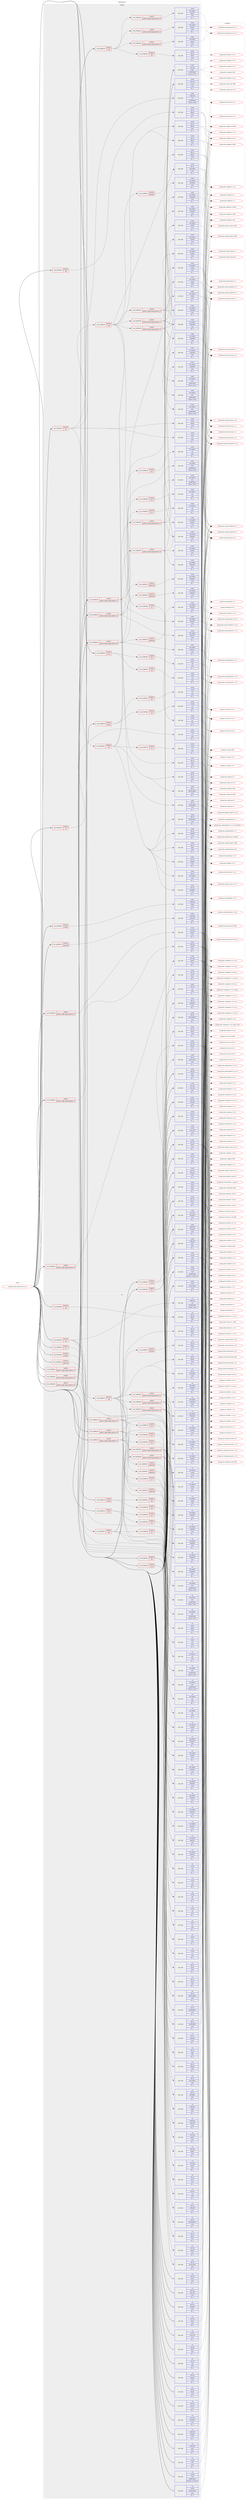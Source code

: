 digraph prolog {

# *************
# Graph options
# *************

newrank=true;
concentrate=true;
compound=true;
graph [rankdir=LR,fontname=Helvetica,fontsize=10,ranksep=1.5];#, ranksep=2.5, nodesep=0.2];
edge  [arrowhead=vee];
node  [fontname=Helvetica,fontsize=10];

# **********
# The ebuild
# **********

subgraph cluster_leftcol {
color=gray;
label=<<i>ebuild</i>>;
id [label="portage://media-gfx/freecad-1.0_rc2", color=red, width=4, href="../media-gfx/freecad-1.0_rc2.svg"];
}

# ****************
# The dependencies
# ****************

subgraph cluster_midcol {
color=gray;
label=<<i>dependencies</i>>;
subgraph cluster_compile {
fillcolor="#eeeeee";
style=filled;
label=<<i>compile</i>>;
subgraph cond76952 {
dependency305605 [label=<<TABLE BORDER="0" CELLBORDER="1" CELLSPACING="0" CELLPADDING="4"><TR><TD ROWSPAN="3" CELLPADDING="10">use_conditional</TD></TR><TR><TD>negative</TD></TR><TR><TD>qt6</TD></TR></TABLE>>, shape=none, color=red];
subgraph pack226069 {
dependency305739 [label=<<TABLE BORDER="0" CELLBORDER="1" CELLSPACING="0" CELLPADDING="4" WIDTH="220"><TR><TD ROWSPAN="6" CELLPADDING="30">pack_dep</TD></TR><TR><TD WIDTH="110">install</TD></TR><TR><TD>dev-qt</TD></TR><TR><TD>qtconcurrent</TD></TR><TR><TD>none</TD></TR><TR><TD>[[],,,,]</TD></TR></TABLE>>, shape=none, color=blue];
}
dependency305605:e -> dependency305739:w [weight=20,style="dashed",arrowhead="vee"];
subgraph pack226160 {
dependency305764 [label=<<TABLE BORDER="0" CELLBORDER="1" CELLSPACING="0" CELLPADDING="4" WIDTH="220"><TR><TD ROWSPAN="6" CELLPADDING="30">pack_dep</TD></TR><TR><TD WIDTH="110">install</TD></TR><TR><TD>dev-qt</TD></TR><TR><TD>qtcore</TD></TR><TR><TD>none</TD></TR><TR><TD>[[],,,,]</TD></TR></TABLE>>, shape=none, color=blue];
}
dependency305605:e -> dependency305764:w [weight=20,style="dashed",arrowhead="vee"];
subgraph pack226180 {
dependency305922 [label=<<TABLE BORDER="0" CELLBORDER="1" CELLSPACING="0" CELLPADDING="4" WIDTH="220"><TR><TD ROWSPAN="6" CELLPADDING="30">pack_dep</TD></TR><TR><TD WIDTH="110">install</TD></TR><TR><TD>dev-qt</TD></TR><TR><TD>qtnetwork</TD></TR><TR><TD>none</TD></TR><TR><TD>[[],,,,]</TD></TR></TABLE>>, shape=none, color=blue];
}
dependency305605:e -> dependency305922:w [weight=20,style="dashed",arrowhead="vee"];
subgraph pack226327 {
dependency305973 [label=<<TABLE BORDER="0" CELLBORDER="1" CELLSPACING="0" CELLPADDING="4" WIDTH="220"><TR><TD ROWSPAN="6" CELLPADDING="30">pack_dep</TD></TR><TR><TD WIDTH="110">install</TD></TR><TR><TD>dev-qt</TD></TR><TR><TD>qtxml</TD></TR><TR><TD>none</TD></TR><TR><TD>[[],,,,]</TD></TR></TABLE>>, shape=none, color=blue];
}
dependency305605:e -> dependency305973:w [weight=20,style="dashed",arrowhead="vee"];
subgraph pack226330 {
dependency305976 [label=<<TABLE BORDER="0" CELLBORDER="1" CELLSPACING="0" CELLPADDING="4" WIDTH="220"><TR><TD ROWSPAN="6" CELLPADDING="30">pack_dep</TD></TR><TR><TD WIDTH="110">install</TD></TR><TR><TD>dev-qt</TD></TR><TR><TD>qtxmlpatterns</TD></TR><TR><TD>none</TD></TR><TR><TD>[[],,,,]</TD></TR></TABLE>>, shape=none, color=blue];
}
dependency305605:e -> dependency305976:w [weight=20,style="dashed",arrowhead="vee"];
}
id:e -> dependency305605:w [weight=20,style="solid",arrowhead="vee"];
subgraph cond77057 {
dependency306039 [label=<<TABLE BORDER="0" CELLBORDER="1" CELLSPACING="0" CELLPADDING="4"><TR><TD ROWSPAN="3" CELLPADDING="10">use_conditional</TD></TR><TR><TD>positive</TD></TR><TR><TD>cloud</TD></TR></TABLE>>, shape=none, color=red];
subgraph pack226393 {
dependency306101 [label=<<TABLE BORDER="0" CELLBORDER="1" CELLSPACING="0" CELLPADDING="4" WIDTH="220"><TR><TD ROWSPAN="6" CELLPADDING="30">pack_dep</TD></TR><TR><TD WIDTH="110">install</TD></TR><TR><TD>dev-libs</TD></TR><TR><TD>openssl</TD></TR><TR><TD>none</TD></TR><TR><TD>[[],,,,]</TD></TR></TABLE>>, shape=none, color=blue];
}
dependency306039:e -> dependency306101:w [weight=20,style="dashed",arrowhead="vee"];
subgraph pack226441 {
dependency306159 [label=<<TABLE BORDER="0" CELLBORDER="1" CELLSPACING="0" CELLPADDING="4" WIDTH="220"><TR><TD ROWSPAN="6" CELLPADDING="30">pack_dep</TD></TR><TR><TD WIDTH="110">install</TD></TR><TR><TD>net-misc</TD></TR><TR><TD>curl</TD></TR><TR><TD>none</TD></TR><TR><TD>[[],,,,]</TD></TR></TABLE>>, shape=none, color=blue];
}
dependency306039:e -> dependency306159:w [weight=20,style="dashed",arrowhead="vee"];
}
id:e -> dependency306039:w [weight=20,style="solid",arrowhead="vee"];
subgraph cond77098 {
dependency306202 [label=<<TABLE BORDER="0" CELLBORDER="1" CELLSPACING="0" CELLPADDING="4"><TR><TD ROWSPAN="3" CELLPADDING="10">use_conditional</TD></TR><TR><TD>positive</TD></TR><TR><TD>fem</TD></TR></TABLE>>, shape=none, color=red];
subgraph cond77106 {
dependency306231 [label=<<TABLE BORDER="0" CELLBORDER="1" CELLSPACING="0" CELLPADDING="4"><TR><TD ROWSPAN="3" CELLPADDING="10">use_conditional</TD></TR><TR><TD>negative</TD></TR><TR><TD>qt6</TD></TR></TABLE>>, shape=none, color=red];
subgraph pack226525 {
dependency306232 [label=<<TABLE BORDER="0" CELLBORDER="1" CELLSPACING="0" CELLPADDING="4" WIDTH="220"><TR><TD ROWSPAN="6" CELLPADDING="30">pack_dep</TD></TR><TR><TD WIDTH="110">install</TD></TR><TR><TD>sci-libs</TD></TR><TR><TD>vtk</TD></TR><TR><TD>none</TD></TR><TR><TD>[[],,,,]</TD></TR></TABLE>>, shape=none, color=blue];
}
dependency306231:e -> dependency306232:w [weight=20,style="dashed",arrowhead="vee"];
}
dependency306202:e -> dependency306231:w [weight=20,style="dashed",arrowhead="vee"];
subgraph cond77112 {
dependency306237 [label=<<TABLE BORDER="0" CELLBORDER="1" CELLSPACING="0" CELLPADDING="4"><TR><TD ROWSPAN="3" CELLPADDING="10">use_conditional</TD></TR><TR><TD>positive</TD></TR><TR><TD>qt6</TD></TR></TABLE>>, shape=none, color=red];
subgraph pack226553 {
dependency306262 [label=<<TABLE BORDER="0" CELLBORDER="1" CELLSPACING="0" CELLPADDING="4" WIDTH="220"><TR><TD ROWSPAN="6" CELLPADDING="30">pack_dep</TD></TR><TR><TD WIDTH="110">install</TD></TR><TR><TD>sci-libs</TD></TR><TR><TD>vtk</TD></TR><TR><TD>none</TD></TR><TR><TD>[[],,,,]</TD></TR></TABLE>>, shape=none, color=blue];
}
dependency306237:e -> dependency306262:w [weight=20,style="dashed",arrowhead="vee"];
}
dependency306202:e -> dependency306237:w [weight=20,style="dashed",arrowhead="vee"];
}
id:e -> dependency306202:w [weight=20,style="solid",arrowhead="vee"];
subgraph cond77128 {
dependency306333 [label=<<TABLE BORDER="0" CELLBORDER="1" CELLSPACING="0" CELLPADDING="4"><TR><TD ROWSPAN="3" CELLPADDING="10">use_conditional</TD></TR><TR><TD>positive</TD></TR><TR><TD>gui</TD></TR></TABLE>>, shape=none, color=red];
subgraph pack226603 {
dependency306354 [label=<<TABLE BORDER="0" CELLBORDER="1" CELLSPACING="0" CELLPADDING="4" WIDTH="220"><TR><TD ROWSPAN="6" CELLPADDING="30">pack_dep</TD></TR><TR><TD WIDTH="110">install</TD></TR><TR><TD>media-libs</TD></TR><TR><TD>coin</TD></TR><TR><TD>greaterequal</TD></TR><TR><TD>[[4,0,0],,,4.0.0]</TD></TR></TABLE>>, shape=none, color=blue];
}
dependency306333:e -> dependency306354:w [weight=20,style="dashed",arrowhead="vee"];
subgraph pack226620 {
dependency306410 [label=<<TABLE BORDER="0" CELLBORDER="1" CELLSPACING="0" CELLPADDING="4" WIDTH="220"><TR><TD ROWSPAN="6" CELLPADDING="30">pack_dep</TD></TR><TR><TD WIDTH="110">install</TD></TR><TR><TD>virtual</TD></TR><TR><TD>glu</TD></TR><TR><TD>none</TD></TR><TR><TD>[[],,,,]</TD></TR></TABLE>>, shape=none, color=blue];
}
dependency306333:e -> dependency306410:w [weight=20,style="dashed",arrowhead="vee"];
subgraph pack226687 {
dependency306491 [label=<<TABLE BORDER="0" CELLBORDER="1" CELLSPACING="0" CELLPADDING="4" WIDTH="220"><TR><TD ROWSPAN="6" CELLPADDING="30">pack_dep</TD></TR><TR><TD WIDTH="110">install</TD></TR><TR><TD>virtual</TD></TR><TR><TD>opengl</TD></TR><TR><TD>none</TD></TR><TR><TD>[[],,,,]</TD></TR></TABLE>>, shape=none, color=blue];
}
dependency306333:e -> dependency306491:w [weight=20,style="dashed",arrowhead="vee"];
subgraph cond77220 {
dependency306639 [label=<<TABLE BORDER="0" CELLBORDER="1" CELLSPACING="0" CELLPADDING="4"><TR><TD ROWSPAN="3" CELLPADDING="10">use_conditional</TD></TR><TR><TD>negative</TD></TR><TR><TD>qt6</TD></TR></TABLE>>, shape=none, color=red];
subgraph pack226813 {
dependency306675 [label=<<TABLE BORDER="0" CELLBORDER="1" CELLSPACING="0" CELLPADDING="4" WIDTH="220"><TR><TD ROWSPAN="6" CELLPADDING="30">pack_dep</TD></TR><TR><TD WIDTH="110">install</TD></TR><TR><TD>dev-qt</TD></TR><TR><TD>designer</TD></TR><TR><TD>none</TD></TR><TR><TD>[[],,,,]</TD></TR></TABLE>>, shape=none, color=blue];
}
dependency306639:e -> dependency306675:w [weight=20,style="dashed",arrowhead="vee"];
subgraph pack226837 {
dependency306694 [label=<<TABLE BORDER="0" CELLBORDER="1" CELLSPACING="0" CELLPADDING="4" WIDTH="220"><TR><TD ROWSPAN="6" CELLPADDING="30">pack_dep</TD></TR><TR><TD WIDTH="110">install</TD></TR><TR><TD>dev-qt</TD></TR><TR><TD>qtgui</TD></TR><TR><TD>none</TD></TR><TR><TD>[[],,,,]</TD></TR></TABLE>>, shape=none, color=blue];
}
dependency306639:e -> dependency306694:w [weight=20,style="dashed",arrowhead="vee"];
subgraph pack226874 {
dependency306752 [label=<<TABLE BORDER="0" CELLBORDER="1" CELLSPACING="0" CELLPADDING="4" WIDTH="220"><TR><TD ROWSPAN="6" CELLPADDING="30">pack_dep</TD></TR><TR><TD WIDTH="110">install</TD></TR><TR><TD>dev-qt</TD></TR><TR><TD>qtopengl</TD></TR><TR><TD>none</TD></TR><TR><TD>[[],,,,]</TD></TR></TABLE>>, shape=none, color=blue];
}
dependency306639:e -> dependency306752:w [weight=20,style="dashed",arrowhead="vee"];
subgraph pack226898 {
dependency306791 [label=<<TABLE BORDER="0" CELLBORDER="1" CELLSPACING="0" CELLPADDING="4" WIDTH="220"><TR><TD ROWSPAN="6" CELLPADDING="30">pack_dep</TD></TR><TR><TD WIDTH="110">install</TD></TR><TR><TD>dev-qt</TD></TR><TR><TD>qtprintsupport</TD></TR><TR><TD>none</TD></TR><TR><TD>[[],,,,]</TD></TR></TABLE>>, shape=none, color=blue];
}
dependency306639:e -> dependency306791:w [weight=20,style="dashed",arrowhead="vee"];
subgraph pack226938 {
dependency306898 [label=<<TABLE BORDER="0" CELLBORDER="1" CELLSPACING="0" CELLPADDING="4" WIDTH="220"><TR><TD ROWSPAN="6" CELLPADDING="30">pack_dep</TD></TR><TR><TD WIDTH="110">install</TD></TR><TR><TD>dev-qt</TD></TR><TR><TD>qtsvg</TD></TR><TR><TD>none</TD></TR><TR><TD>[[],,,,]</TD></TR></TABLE>>, shape=none, color=blue];
}
dependency306639:e -> dependency306898:w [weight=20,style="dashed",arrowhead="vee"];
subgraph pack226997 {
dependency306949 [label=<<TABLE BORDER="0" CELLBORDER="1" CELLSPACING="0" CELLPADDING="4" WIDTH="220"><TR><TD ROWSPAN="6" CELLPADDING="30">pack_dep</TD></TR><TR><TD WIDTH="110">install</TD></TR><TR><TD>dev-qt</TD></TR><TR><TD>qtwebengine</TD></TR><TR><TD>none</TD></TR><TR><TD>[[],,,,]</TD></TR></TABLE>>, shape=none, color=blue];
}
dependency306639:e -> dependency306949:w [weight=20,style="dashed",arrowhead="vee"];
subgraph pack227030 {
dependency306978 [label=<<TABLE BORDER="0" CELLBORDER="1" CELLSPACING="0" CELLPADDING="4" WIDTH="220"><TR><TD ROWSPAN="6" CELLPADDING="30">pack_dep</TD></TR><TR><TD WIDTH="110">install</TD></TR><TR><TD>dev-qt</TD></TR><TR><TD>qtwidgets</TD></TR><TR><TD>none</TD></TR><TR><TD>[[],,,,]</TD></TR></TABLE>>, shape=none, color=blue];
}
dependency306639:e -> dependency306978:w [weight=20,style="dashed",arrowhead="vee"];
subgraph pack227076 {
dependency307049 [label=<<TABLE BORDER="0" CELLBORDER="1" CELLSPACING="0" CELLPADDING="4" WIDTH="220"><TR><TD ROWSPAN="6" CELLPADDING="30">pack_dep</TD></TR><TR><TD WIDTH="110">install</TD></TR><TR><TD>dev-qt</TD></TR><TR><TD>qtx11extras</TD></TR><TR><TD>none</TD></TR><TR><TD>[[],,,,]</TD></TR></TABLE>>, shape=none, color=blue];
}
dependency306639:e -> dependency307049:w [weight=20,style="dashed",arrowhead="vee"];
subgraph cond77390 {
dependency307135 [label=<<TABLE BORDER="0" CELLBORDER="1" CELLSPACING="0" CELLPADDING="4"><TR><TD ROWSPAN="3" CELLPADDING="10">use_conditional</TD></TR><TR><TD>positive</TD></TR><TR><TD>pcl</TD></TR></TABLE>>, shape=none, color=red];
subgraph pack227144 {
dependency307159 [label=<<TABLE BORDER="0" CELLBORDER="1" CELLSPACING="0" CELLPADDING="4" WIDTH="220"><TR><TD ROWSPAN="6" CELLPADDING="30">pack_dep</TD></TR><TR><TD WIDTH="110">install</TD></TR><TR><TD>sci-libs</TD></TR><TR><TD>pcl</TD></TR><TR><TD>none</TD></TR><TR><TD>[[],,,,]</TD></TR></TABLE>>, shape=none, color=blue];
}
dependency307135:e -> dependency307159:w [weight=20,style="dashed",arrowhead="vee"];
}
dependency306639:e -> dependency307135:w [weight=20,style="dashed",arrowhead="vee"];
subgraph cond77406 {
dependency307184 [label=<<TABLE BORDER="0" CELLBORDER="1" CELLSPACING="0" CELLPADDING="4"><TR><TD ROWSPAN="3" CELLPADDING="10">use_conditional</TD></TR><TR><TD>positive</TD></TR><TR><TD>python_single_target_python3_10</TD></TR></TABLE>>, shape=none, color=red];
subgraph pack227177 {
dependency307204 [label=<<TABLE BORDER="0" CELLBORDER="1" CELLSPACING="0" CELLPADDING="4" WIDTH="220"><TR><TD ROWSPAN="6" CELLPADDING="30">pack_dep</TD></TR><TR><TD WIDTH="110">install</TD></TR><TR><TD>dev-python</TD></TR><TR><TD>matplotlib</TD></TR><TR><TD>none</TD></TR><TR><TD>[[],,,,]</TD></TR></TABLE>>, shape=none, color=blue];
}
dependency307184:e -> dependency307204:w [weight=20,style="dashed",arrowhead="vee"];
subgraph pack227263 {
dependency307335 [label=<<TABLE BORDER="0" CELLBORDER="1" CELLSPACING="0" CELLPADDING="4" WIDTH="220"><TR><TD ROWSPAN="6" CELLPADDING="30">pack_dep</TD></TR><TR><TD WIDTH="110">install</TD></TR><TR><TD>dev-python</TD></TR><TR><TD>pivy</TD></TR><TR><TD>greaterequal</TD></TR><TR><TD>[[0,6,5],,,0.6.5]</TD></TR></TABLE>>, shape=none, color=blue];
}
dependency307184:e -> dependency307335:w [weight=20,style="dashed",arrowhead="vee"];
subgraph pack227277 {
dependency307360 [label=<<TABLE BORDER="0" CELLBORDER="1" CELLSPACING="0" CELLPADDING="4" WIDTH="220"><TR><TD ROWSPAN="6" CELLPADDING="30">pack_dep</TD></TR><TR><TD WIDTH="110">install</TD></TR><TR><TD>dev-python</TD></TR><TR><TD>pyside2</TD></TR><TR><TD>none</TD></TR><TR><TD>[[],,,,]</TD></TR></TABLE>>, shape=none, color=blue];
}
dependency307184:e -> dependency307360:w [weight=20,style="dashed",arrowhead="vee"];
subgraph pack227292 {
dependency307387 [label=<<TABLE BORDER="0" CELLBORDER="1" CELLSPACING="0" CELLPADDING="4" WIDTH="220"><TR><TD ROWSPAN="6" CELLPADDING="30">pack_dep</TD></TR><TR><TD WIDTH="110">install</TD></TR><TR><TD>dev-python</TD></TR><TR><TD>shiboken2</TD></TR><TR><TD>none</TD></TR><TR><TD>[[],,,,]</TD></TR></TABLE>>, shape=none, color=blue];
}
dependency307184:e -> dependency307387:w [weight=20,style="dashed",arrowhead="vee"];
}
dependency306639:e -> dependency307184:w [weight=20,style="dashed",arrowhead="vee"];
subgraph cond77483 {
dependency307410 [label=<<TABLE BORDER="0" CELLBORDER="1" CELLSPACING="0" CELLPADDING="4"><TR><TD ROWSPAN="3" CELLPADDING="10">use_conditional</TD></TR><TR><TD>positive</TD></TR><TR><TD>python_single_target_python3_11</TD></TR></TABLE>>, shape=none, color=red];
subgraph pack227318 {
dependency307458 [label=<<TABLE BORDER="0" CELLBORDER="1" CELLSPACING="0" CELLPADDING="4" WIDTH="220"><TR><TD ROWSPAN="6" CELLPADDING="30">pack_dep</TD></TR><TR><TD WIDTH="110">install</TD></TR><TR><TD>dev-python</TD></TR><TR><TD>matplotlib</TD></TR><TR><TD>none</TD></TR><TR><TD>[[],,,,]</TD></TR></TABLE>>, shape=none, color=blue];
}
dependency307410:e -> dependency307458:w [weight=20,style="dashed",arrowhead="vee"];
subgraph pack227348 {
dependency307462 [label=<<TABLE BORDER="0" CELLBORDER="1" CELLSPACING="0" CELLPADDING="4" WIDTH="220"><TR><TD ROWSPAN="6" CELLPADDING="30">pack_dep</TD></TR><TR><TD WIDTH="110">install</TD></TR><TR><TD>dev-python</TD></TR><TR><TD>pivy</TD></TR><TR><TD>greaterequal</TD></TR><TR><TD>[[0,6,5],,,0.6.5]</TD></TR></TABLE>>, shape=none, color=blue];
}
dependency307410:e -> dependency307462:w [weight=20,style="dashed",arrowhead="vee"];
subgraph pack227446 {
dependency307636 [label=<<TABLE BORDER="0" CELLBORDER="1" CELLSPACING="0" CELLPADDING="4" WIDTH="220"><TR><TD ROWSPAN="6" CELLPADDING="30">pack_dep</TD></TR><TR><TD WIDTH="110">install</TD></TR><TR><TD>dev-python</TD></TR><TR><TD>pyside2</TD></TR><TR><TD>none</TD></TR><TR><TD>[[],,,,]</TD></TR></TABLE>>, shape=none, color=blue];
}
dependency307410:e -> dependency307636:w [weight=20,style="dashed",arrowhead="vee"];
subgraph pack227506 {
dependency307710 [label=<<TABLE BORDER="0" CELLBORDER="1" CELLSPACING="0" CELLPADDING="4" WIDTH="220"><TR><TD ROWSPAN="6" CELLPADDING="30">pack_dep</TD></TR><TR><TD WIDTH="110">install</TD></TR><TR><TD>dev-python</TD></TR><TR><TD>shiboken2</TD></TR><TR><TD>none</TD></TR><TR><TD>[[],,,,]</TD></TR></TABLE>>, shape=none, color=blue];
}
dependency307410:e -> dependency307710:w [weight=20,style="dashed",arrowhead="vee"];
}
dependency306639:e -> dependency307410:w [weight=20,style="dashed",arrowhead="vee"];
}
dependency306333:e -> dependency306639:w [weight=20,style="dashed",arrowhead="vee"];
subgraph cond77608 {
dependency307719 [label=<<TABLE BORDER="0" CELLBORDER="1" CELLSPACING="0" CELLPADDING="4"><TR><TD ROWSPAN="3" CELLPADDING="10">use_conditional</TD></TR><TR><TD>positive</TD></TR><TR><TD>qt6</TD></TR></TABLE>>, shape=none, color=red];
subgraph cond77611 {
dependency307727 [label=<<TABLE BORDER="0" CELLBORDER="1" CELLSPACING="0" CELLPADDING="4"><TR><TD ROWSPAN="3" CELLPADDING="10">use_conditional</TD></TR><TR><TD>positive</TD></TR><TR><TD>designer</TD></TR></TABLE>>, shape=none, color=red];
subgraph pack227520 {
dependency307762 [label=<<TABLE BORDER="0" CELLBORDER="1" CELLSPACING="0" CELLPADDING="4" WIDTH="220"><TR><TD ROWSPAN="6" CELLPADDING="30">pack_dep</TD></TR><TR><TD WIDTH="110">install</TD></TR><TR><TD>dev-qt</TD></TR><TR><TD>qttools</TD></TR><TR><TD>none</TD></TR><TR><TD>[[],,,,]</TD></TR></TABLE>>, shape=none, color=blue];
}
dependency307727:e -> dependency307762:w [weight=20,style="dashed",arrowhead="vee"];
}
dependency307719:e -> dependency307727:w [weight=20,style="dashed",arrowhead="vee"];
subgraph pack227543 {
dependency307775 [label=<<TABLE BORDER="0" CELLBORDER="1" CELLSPACING="0" CELLPADDING="4" WIDTH="220"><TR><TD ROWSPAN="6" CELLPADDING="30">pack_dep</TD></TR><TR><TD WIDTH="110">install</TD></TR><TR><TD>dev-qt</TD></TR><TR><TD>qt5compat</TD></TR><TR><TD>none</TD></TR><TR><TD>[[],,,,]</TD></TR></TABLE>>, shape=none, color=blue];
}
dependency307719:e -> dependency307775:w [weight=20,style="dashed",arrowhead="vee"];
subgraph pack227560 {
dependency307803 [label=<<TABLE BORDER="0" CELLBORDER="1" CELLSPACING="0" CELLPADDING="4" WIDTH="220"><TR><TD ROWSPAN="6" CELLPADDING="30">pack_dep</TD></TR><TR><TD WIDTH="110">install</TD></TR><TR><TD>dev-qt</TD></TR><TR><TD>qttools</TD></TR><TR><TD>none</TD></TR><TR><TD>[[],,,,]</TD></TR></TABLE>>, shape=none, color=blue];
}
dependency307719:e -> dependency307803:w [weight=20,style="dashed",arrowhead="vee"];
subgraph pack227581 {
dependency307825 [label=<<TABLE BORDER="0" CELLBORDER="1" CELLSPACING="0" CELLPADDING="4" WIDTH="220"><TR><TD ROWSPAN="6" CELLPADDING="30">pack_dep</TD></TR><TR><TD WIDTH="110">install</TD></TR><TR><TD>dev-qt</TD></TR><TR><TD>qtbase</TD></TR><TR><TD>none</TD></TR><TR><TD>[[],,,,]</TD></TR></TABLE>>, shape=none, color=blue];
}
dependency307719:e -> dependency307825:w [weight=20,style="dashed",arrowhead="vee"];
subgraph pack227584 {
dependency307848 [label=<<TABLE BORDER="0" CELLBORDER="1" CELLSPACING="0" CELLPADDING="4" WIDTH="220"><TR><TD ROWSPAN="6" CELLPADDING="30">pack_dep</TD></TR><TR><TD WIDTH="110">install</TD></TR><TR><TD>dev-qt</TD></TR><TR><TD>qtsvg</TD></TR><TR><TD>none</TD></TR><TR><TD>[[],,,,]</TD></TR></TABLE>>, shape=none, color=blue];
}
dependency307719:e -> dependency307848:w [weight=20,style="dashed",arrowhead="vee"];
subgraph pack227613 {
dependency307944 [label=<<TABLE BORDER="0" CELLBORDER="1" CELLSPACING="0" CELLPADDING="4" WIDTH="220"><TR><TD ROWSPAN="6" CELLPADDING="30">pack_dep</TD></TR><TR><TD WIDTH="110">install</TD></TR><TR><TD>dev-qt</TD></TR><TR><TD>qtwebengine</TD></TR><TR><TD>none</TD></TR><TR><TD>[[],,,,]</TD></TR></TABLE>>, shape=none, color=blue];
}
dependency307719:e -> dependency307944:w [weight=20,style="dashed",arrowhead="vee"];
subgraph cond77700 {
dependency308004 [label=<<TABLE BORDER="0" CELLBORDER="1" CELLSPACING="0" CELLPADDING="4"><TR><TD ROWSPAN="3" CELLPADDING="10">use_conditional</TD></TR><TR><TD>positive</TD></TR><TR><TD>pcl</TD></TR></TABLE>>, shape=none, color=red];
subgraph pack227702 {
dependency308007 [label=<<TABLE BORDER="0" CELLBORDER="1" CELLSPACING="0" CELLPADDING="4" WIDTH="220"><TR><TD ROWSPAN="6" CELLPADDING="30">pack_dep</TD></TR><TR><TD WIDTH="110">install</TD></TR><TR><TD>sci-libs</TD></TR><TR><TD>pcl</TD></TR><TR><TD>none</TD></TR><TR><TD>[[],,,,]</TD></TR></TABLE>>, shape=none, color=blue];
}
dependency308004:e -> dependency308007:w [weight=20,style="dashed",arrowhead="vee"];
}
dependency307719:e -> dependency308004:w [weight=20,style="dashed",arrowhead="vee"];
subgraph cond77707 {
dependency308164 [label=<<TABLE BORDER="0" CELLBORDER="1" CELLSPACING="0" CELLPADDING="4"><TR><TD ROWSPAN="3" CELLPADDING="10">use_conditional</TD></TR><TR><TD>positive</TD></TR><TR><TD>python_single_target_python3_10</TD></TR></TABLE>>, shape=none, color=red];
subgraph pack227830 {
dependency308192 [label=<<TABLE BORDER="0" CELLBORDER="1" CELLSPACING="0" CELLPADDING="4" WIDTH="220"><TR><TD ROWSPAN="6" CELLPADDING="30">pack_dep</TD></TR><TR><TD WIDTH="110">install</TD></TR><TR><TD>dev-python</TD></TR><TR><TD>matplotlib</TD></TR><TR><TD>none</TD></TR><TR><TD>[[],,,,]</TD></TR></TABLE>>, shape=none, color=blue];
}
dependency308164:e -> dependency308192:w [weight=20,style="dashed",arrowhead="vee"];
subgraph pack227865 {
dependency308309 [label=<<TABLE BORDER="0" CELLBORDER="1" CELLSPACING="0" CELLPADDING="4" WIDTH="220"><TR><TD ROWSPAN="6" CELLPADDING="30">pack_dep</TD></TR><TR><TD WIDTH="110">install</TD></TR><TR><TD>dev-python</TD></TR><TR><TD>pivy</TD></TR><TR><TD>greaterequal</TD></TR><TR><TD>[[0,6,5],,,0.6.5]</TD></TR></TABLE>>, shape=none, color=blue];
}
dependency308164:e -> dependency308309:w [weight=20,style="dashed",arrowhead="vee"];
subgraph pack227918 {
dependency308317 [label=<<TABLE BORDER="0" CELLBORDER="1" CELLSPACING="0" CELLPADDING="4" WIDTH="220"><TR><TD ROWSPAN="6" CELLPADDING="30">pack_dep</TD></TR><TR><TD WIDTH="110">install</TD></TR><TR><TD>dev-python</TD></TR><TR><TD>pyside6</TD></TR><TR><TD>none</TD></TR><TR><TD>[[],,,,]</TD></TR></TABLE>>, shape=none, color=blue];
}
dependency308164:e -> dependency308317:w [weight=20,style="dashed",arrowhead="vee"];
subgraph pack227939 {
dependency308345 [label=<<TABLE BORDER="0" CELLBORDER="1" CELLSPACING="0" CELLPADDING="4" WIDTH="220"><TR><TD ROWSPAN="6" CELLPADDING="30">pack_dep</TD></TR><TR><TD WIDTH="110">install</TD></TR><TR><TD>dev-python</TD></TR><TR><TD>shiboken6</TD></TR><TR><TD>none</TD></TR><TR><TD>[[],,,,]</TD></TR></TABLE>>, shape=none, color=blue];
}
dependency308164:e -> dependency308345:w [weight=20,style="dashed",arrowhead="vee"];
}
dependency307719:e -> dependency308164:w [weight=20,style="dashed",arrowhead="vee"];
subgraph cond77814 {
dependency308352 [label=<<TABLE BORDER="0" CELLBORDER="1" CELLSPACING="0" CELLPADDING="4"><TR><TD ROWSPAN="3" CELLPADDING="10">use_conditional</TD></TR><TR><TD>positive</TD></TR><TR><TD>python_single_target_python3_11</TD></TR></TABLE>>, shape=none, color=red];
subgraph pack227977 {
dependency308419 [label=<<TABLE BORDER="0" CELLBORDER="1" CELLSPACING="0" CELLPADDING="4" WIDTH="220"><TR><TD ROWSPAN="6" CELLPADDING="30">pack_dep</TD></TR><TR><TD WIDTH="110">install</TD></TR><TR><TD>dev-python</TD></TR><TR><TD>matplotlib</TD></TR><TR><TD>none</TD></TR><TR><TD>[[],,,,]</TD></TR></TABLE>>, shape=none, color=blue];
}
dependency308352:e -> dependency308419:w [weight=20,style="dashed",arrowhead="vee"];
subgraph pack227981 {
dependency308509 [label=<<TABLE BORDER="0" CELLBORDER="1" CELLSPACING="0" CELLPADDING="4" WIDTH="220"><TR><TD ROWSPAN="6" CELLPADDING="30">pack_dep</TD></TR><TR><TD WIDTH="110">install</TD></TR><TR><TD>dev-python</TD></TR><TR><TD>pivy</TD></TR><TR><TD>greaterequal</TD></TR><TR><TD>[[0,6,5],,,0.6.5]</TD></TR></TABLE>>, shape=none, color=blue];
}
dependency308352:e -> dependency308509:w [weight=20,style="dashed",arrowhead="vee"];
subgraph pack228056 {
dependency308534 [label=<<TABLE BORDER="0" CELLBORDER="1" CELLSPACING="0" CELLPADDING="4" WIDTH="220"><TR><TD ROWSPAN="6" CELLPADDING="30">pack_dep</TD></TR><TR><TD WIDTH="110">install</TD></TR><TR><TD>dev-python</TD></TR><TR><TD>pyside6</TD></TR><TR><TD>none</TD></TR><TR><TD>[[],,,,]</TD></TR></TABLE>>, shape=none, color=blue];
}
dependency308352:e -> dependency308534:w [weight=20,style="dashed",arrowhead="vee"];
subgraph pack228059 {
dependency308536 [label=<<TABLE BORDER="0" CELLBORDER="1" CELLSPACING="0" CELLPADDING="4" WIDTH="220"><TR><TD ROWSPAN="6" CELLPADDING="30">pack_dep</TD></TR><TR><TD WIDTH="110">install</TD></TR><TR><TD>dev-python</TD></TR><TR><TD>shiboken6</TD></TR><TR><TD>none</TD></TR><TR><TD>[[],,,,]</TD></TR></TABLE>>, shape=none, color=blue];
}
dependency308352:e -> dependency308536:w [weight=20,style="dashed",arrowhead="vee"];
}
dependency307719:e -> dependency308352:w [weight=20,style="dashed",arrowhead="vee"];
subgraph cond77919 {
dependency308681 [label=<<TABLE BORDER="0" CELLBORDER="1" CELLSPACING="0" CELLPADDING="4"><TR><TD ROWSPAN="3" CELLPADDING="10">use_conditional</TD></TR><TR><TD>positive</TD></TR><TR><TD>python_single_target_python3_12</TD></TR></TABLE>>, shape=none, color=red];
subgraph pack228158 {
dependency308709 [label=<<TABLE BORDER="0" CELLBORDER="1" CELLSPACING="0" CELLPADDING="4" WIDTH="220"><TR><TD ROWSPAN="6" CELLPADDING="30">pack_dep</TD></TR><TR><TD WIDTH="110">install</TD></TR><TR><TD>dev-python</TD></TR><TR><TD>matplotlib</TD></TR><TR><TD>none</TD></TR><TR><TD>[[],,,,]</TD></TR></TABLE>>, shape=none, color=blue];
}
dependency308681:e -> dependency308709:w [weight=20,style="dashed",arrowhead="vee"];
subgraph pack228195 {
dependency308762 [label=<<TABLE BORDER="0" CELLBORDER="1" CELLSPACING="0" CELLPADDING="4" WIDTH="220"><TR><TD ROWSPAN="6" CELLPADDING="30">pack_dep</TD></TR><TR><TD WIDTH="110">install</TD></TR><TR><TD>dev-python</TD></TR><TR><TD>pivy</TD></TR><TR><TD>greaterequal</TD></TR><TR><TD>[[0,6,5],,,0.6.5]</TD></TR></TABLE>>, shape=none, color=blue];
}
dependency308681:e -> dependency308762:w [weight=20,style="dashed",arrowhead="vee"];
subgraph pack228232 {
dependency308786 [label=<<TABLE BORDER="0" CELLBORDER="1" CELLSPACING="0" CELLPADDING="4" WIDTH="220"><TR><TD ROWSPAN="6" CELLPADDING="30">pack_dep</TD></TR><TR><TD WIDTH="110">install</TD></TR><TR><TD>dev-python</TD></TR><TR><TD>pyside6</TD></TR><TR><TD>none</TD></TR><TR><TD>[[],,,,]</TD></TR></TABLE>>, shape=none, color=blue];
}
dependency308681:e -> dependency308786:w [weight=20,style="dashed",arrowhead="vee"];
subgraph pack228252 {
dependency308812 [label=<<TABLE BORDER="0" CELLBORDER="1" CELLSPACING="0" CELLPADDING="4" WIDTH="220"><TR><TD ROWSPAN="6" CELLPADDING="30">pack_dep</TD></TR><TR><TD WIDTH="110">install</TD></TR><TR><TD>dev-python</TD></TR><TR><TD>shiboken6</TD></TR><TR><TD>none</TD></TR><TR><TD>[[],,,,]</TD></TR></TABLE>>, shape=none, color=blue];
}
dependency308681:e -> dependency308812:w [weight=20,style="dashed",arrowhead="vee"];
}
dependency307719:e -> dependency308681:w [weight=20,style="dashed",arrowhead="vee"];
}
dependency306333:e -> dependency307719:w [weight=20,style="dashed",arrowhead="vee"];
}
id:e -> dependency306333:w [weight=20,style="solid",arrowhead="vee"];
subgraph cond77966 {
dependency308841 [label=<<TABLE BORDER="0" CELLBORDER="1" CELLSPACING="0" CELLPADDING="4"><TR><TD ROWSPAN="3" CELLPADDING="10">use_conditional</TD></TR><TR><TD>positive</TD></TR><TR><TD>netgen</TD></TR></TABLE>>, shape=none, color=red];
subgraph pack228273 {
dependency308866 [label=<<TABLE BORDER="0" CELLBORDER="1" CELLSPACING="0" CELLPADDING="4" WIDTH="220"><TR><TD ROWSPAN="6" CELLPADDING="30">pack_dep</TD></TR><TR><TD WIDTH="110">install</TD></TR><TR><TD>media-gfx</TD></TR><TR><TD>netgen</TD></TR><TR><TD>none</TD></TR><TR><TD>[[],,,,]</TD></TR></TABLE>>, shape=none, color=blue];
}
dependency308841:e -> dependency308866:w [weight=20,style="dashed",arrowhead="vee"];
}
id:e -> dependency308841:w [weight=20,style="solid",arrowhead="vee"];
subgraph cond77982 {
dependency308892 [label=<<TABLE BORDER="0" CELLBORDER="1" CELLSPACING="0" CELLPADDING="4"><TR><TD ROWSPAN="3" CELLPADDING="10">use_conditional</TD></TR><TR><TD>positive</TD></TR><TR><TD>openscad</TD></TR></TABLE>>, shape=none, color=red];
subgraph pack228306 {
dependency309077 [label=<<TABLE BORDER="0" CELLBORDER="1" CELLSPACING="0" CELLPADDING="4" WIDTH="220"><TR><TD ROWSPAN="6" CELLPADDING="30">pack_dep</TD></TR><TR><TD WIDTH="110">install</TD></TR><TR><TD>media-gfx</TD></TR><TR><TD>openscad</TD></TR><TR><TD>none</TD></TR><TR><TD>[[],,,,]</TD></TR></TABLE>>, shape=none, color=blue];
}
dependency308892:e -> dependency309077:w [weight=20,style="dashed",arrowhead="vee"];
}
id:e -> dependency308892:w [weight=20,style="solid",arrowhead="vee"];
subgraph cond78038 {
dependency309122 [label=<<TABLE BORDER="0" CELLBORDER="1" CELLSPACING="0" CELLPADDING="4"><TR><TD ROWSPAN="3" CELLPADDING="10">use_conditional</TD></TR><TR><TD>positive</TD></TR><TR><TD>pcl</TD></TR></TABLE>>, shape=none, color=red];
subgraph pack228568 {
dependency309254 [label=<<TABLE BORDER="0" CELLBORDER="1" CELLSPACING="0" CELLPADDING="4" WIDTH="220"><TR><TD ROWSPAN="6" CELLPADDING="30">pack_dep</TD></TR><TR><TD WIDTH="110">install</TD></TR><TR><TD>sci-libs</TD></TR><TR><TD>pcl</TD></TR><TR><TD>none</TD></TR><TR><TD>[[],,,,]</TD></TR></TABLE>>, shape=none, color=blue];
}
dependency309122:e -> dependency309254:w [weight=20,style="dashed",arrowhead="vee"];
}
id:e -> dependency309122:w [weight=20,style="solid",arrowhead="vee"];
subgraph cond78082 {
dependency309300 [label=<<TABLE BORDER="0" CELLBORDER="1" CELLSPACING="0" CELLPADDING="4"><TR><TD ROWSPAN="3" CELLPADDING="10">use_conditional</TD></TR><TR><TD>positive</TD></TR><TR><TD>python_single_target_python3_10</TD></TR></TABLE>>, shape=none, color=red];
subgraph pack228610 {
dependency309342 [label=<<TABLE BORDER="0" CELLBORDER="1" CELLSPACING="0" CELLPADDING="4" WIDTH="220"><TR><TD ROWSPAN="6" CELLPADDING="30">pack_dep</TD></TR><TR><TD WIDTH="110">install</TD></TR><TR><TD>dev-lang</TD></TR><TR><TD>python</TD></TR><TR><TD>none</TD></TR><TR><TD>[[],,,,]</TD></TR></TABLE>>, shape=none, color=blue];
}
dependency309300:e -> dependency309342:w [weight=20,style="dashed",arrowhead="vee"];
}
id:e -> dependency309300:w [weight=20,style="solid",arrowhead="vee"];
subgraph cond78111 {
dependency309398 [label=<<TABLE BORDER="0" CELLBORDER="1" CELLSPACING="0" CELLPADDING="4"><TR><TD ROWSPAN="3" CELLPADDING="10">use_conditional</TD></TR><TR><TD>positive</TD></TR><TR><TD>python_single_target_python3_10</TD></TR></TABLE>>, shape=none, color=red];
subgraph pack228703 {
dependency309460 [label=<<TABLE BORDER="0" CELLBORDER="1" CELLSPACING="0" CELLPADDING="4" WIDTH="220"><TR><TD ROWSPAN="6" CELLPADDING="30">pack_dep</TD></TR><TR><TD WIDTH="110">install</TD></TR><TR><TD>dev-python</TD></TR><TR><TD>numpy</TD></TR><TR><TD>none</TD></TR><TR><TD>[[],,,,]</TD></TR></TABLE>>, shape=none, color=blue];
}
dependency309398:e -> dependency309460:w [weight=20,style="dashed",arrowhead="vee"];
subgraph pack228725 {
dependency309465 [label=<<TABLE BORDER="0" CELLBORDER="1" CELLSPACING="0" CELLPADDING="4" WIDTH="220"><TR><TD ROWSPAN="6" CELLPADDING="30">pack_dep</TD></TR><TR><TD WIDTH="110">install</TD></TR><TR><TD>dev-python</TD></TR><TR><TD>pybind11</TD></TR><TR><TD>none</TD></TR><TR><TD>[[],,,,]</TD></TR></TABLE>>, shape=none, color=blue];
}
dependency309398:e -> dependency309465:w [weight=20,style="dashed",arrowhead="vee"];
subgraph cond78142 {
dependency309515 [label=<<TABLE BORDER="0" CELLBORDER="1" CELLSPACING="0" CELLPADDING="4"><TR><TD ROWSPAN="3" CELLPADDING="10">use_conditional</TD></TR><TR><TD>positive</TD></TR><TR><TD>addonmgr</TD></TR></TABLE>>, shape=none, color=red];
subgraph pack228786 {
dependency309577 [label=<<TABLE BORDER="0" CELLBORDER="1" CELLSPACING="0" CELLPADDING="4" WIDTH="220"><TR><TD ROWSPAN="6" CELLPADDING="30">pack_dep</TD></TR><TR><TD WIDTH="110">install</TD></TR><TR><TD>dev-python</TD></TR><TR><TD>GitPython</TD></TR><TR><TD>none</TD></TR><TR><TD>[[],,,,]</TD></TR></TABLE>>, shape=none, color=blue];
}
dependency309515:e -> dependency309577:w [weight=20,style="dashed",arrowhead="vee"];
}
dependency309398:e -> dependency309515:w [weight=20,style="dashed",arrowhead="vee"];
subgraph cond78176 {
dependency309582 [label=<<TABLE BORDER="0" CELLBORDER="1" CELLSPACING="0" CELLPADDING="4"><TR><TD ROWSPAN="3" CELLPADDING="10">use_conditional</TD></TR><TR><TD>positive</TD></TR><TR><TD>fem</TD></TR></TABLE>>, shape=none, color=red];
subgraph pack228800 {
dependency309604 [label=<<TABLE BORDER="0" CELLBORDER="1" CELLSPACING="0" CELLPADDING="4" WIDTH="220"><TR><TD ROWSPAN="6" CELLPADDING="30">pack_dep</TD></TR><TR><TD WIDTH="110">install</TD></TR><TR><TD>dev-python</TD></TR><TR><TD>ply</TD></TR><TR><TD>none</TD></TR><TR><TD>[[],,,,]</TD></TR></TABLE>>, shape=none, color=blue];
}
dependency309582:e -> dependency309604:w [weight=20,style="dashed",arrowhead="vee"];
}
dependency309398:e -> dependency309582:w [weight=20,style="dashed",arrowhead="vee"];
}
id:e -> dependency309398:w [weight=20,style="solid",arrowhead="vee"];
subgraph cond78190 {
dependency309615 [label=<<TABLE BORDER="0" CELLBORDER="1" CELLSPACING="0" CELLPADDING="4"><TR><TD ROWSPAN="3" CELLPADDING="10">use_conditional</TD></TR><TR><TD>positive</TD></TR><TR><TD>python_single_target_python3_11</TD></TR></TABLE>>, shape=none, color=red];
subgraph pack228826 {
dependency309746 [label=<<TABLE BORDER="0" CELLBORDER="1" CELLSPACING="0" CELLPADDING="4" WIDTH="220"><TR><TD ROWSPAN="6" CELLPADDING="30">pack_dep</TD></TR><TR><TD WIDTH="110">install</TD></TR><TR><TD>dev-lang</TD></TR><TR><TD>python</TD></TR><TR><TD>none</TD></TR><TR><TD>[[],,,,]</TD></TR></TABLE>>, shape=none, color=blue];
}
dependency309615:e -> dependency309746:w [weight=20,style="dashed",arrowhead="vee"];
}
id:e -> dependency309615:w [weight=20,style="solid",arrowhead="vee"];
subgraph cond78260 {
dependency309830 [label=<<TABLE BORDER="0" CELLBORDER="1" CELLSPACING="0" CELLPADDING="4"><TR><TD ROWSPAN="3" CELLPADDING="10">use_conditional</TD></TR><TR><TD>positive</TD></TR><TR><TD>python_single_target_python3_11</TD></TR></TABLE>>, shape=none, color=red];
subgraph pack228956 {
dependency309833 [label=<<TABLE BORDER="0" CELLBORDER="1" CELLSPACING="0" CELLPADDING="4" WIDTH="220"><TR><TD ROWSPAN="6" CELLPADDING="30">pack_dep</TD></TR><TR><TD WIDTH="110">install</TD></TR><TR><TD>dev-python</TD></TR><TR><TD>numpy</TD></TR><TR><TD>none</TD></TR><TR><TD>[[],,,,]</TD></TR></TABLE>>, shape=none, color=blue];
}
dependency309830:e -> dependency309833:w [weight=20,style="dashed",arrowhead="vee"];
subgraph pack228960 {
dependency309857 [label=<<TABLE BORDER="0" CELLBORDER="1" CELLSPACING="0" CELLPADDING="4" WIDTH="220"><TR><TD ROWSPAN="6" CELLPADDING="30">pack_dep</TD></TR><TR><TD WIDTH="110">install</TD></TR><TR><TD>dev-python</TD></TR><TR><TD>pybind11</TD></TR><TR><TD>none</TD></TR><TR><TD>[[],,,,]</TD></TR></TABLE>>, shape=none, color=blue];
}
dependency309830:e -> dependency309857:w [weight=20,style="dashed",arrowhead="vee"];
subgraph cond78283 {
dependency309864 [label=<<TABLE BORDER="0" CELLBORDER="1" CELLSPACING="0" CELLPADDING="4"><TR><TD ROWSPAN="3" CELLPADDING="10">use_conditional</TD></TR><TR><TD>positive</TD></TR><TR><TD>addonmgr</TD></TR></TABLE>>, shape=none, color=red];
subgraph pack228987 {
dependency309886 [label=<<TABLE BORDER="0" CELLBORDER="1" CELLSPACING="0" CELLPADDING="4" WIDTH="220"><TR><TD ROWSPAN="6" CELLPADDING="30">pack_dep</TD></TR><TR><TD WIDTH="110">install</TD></TR><TR><TD>dev-python</TD></TR><TR><TD>GitPython</TD></TR><TR><TD>none</TD></TR><TR><TD>[[],,,,]</TD></TR></TABLE>>, shape=none, color=blue];
}
dependency309864:e -> dependency309886:w [weight=20,style="dashed",arrowhead="vee"];
}
dependency309830:e -> dependency309864:w [weight=20,style="dashed",arrowhead="vee"];
subgraph cond78305 {
dependency309936 [label=<<TABLE BORDER="0" CELLBORDER="1" CELLSPACING="0" CELLPADDING="4"><TR><TD ROWSPAN="3" CELLPADDING="10">use_conditional</TD></TR><TR><TD>positive</TD></TR><TR><TD>fem</TD></TR></TABLE>>, shape=none, color=red];
subgraph pack229032 {
dependency309961 [label=<<TABLE BORDER="0" CELLBORDER="1" CELLSPACING="0" CELLPADDING="4" WIDTH="220"><TR><TD ROWSPAN="6" CELLPADDING="30">pack_dep</TD></TR><TR><TD WIDTH="110">install</TD></TR><TR><TD>dev-python</TD></TR><TR><TD>ply</TD></TR><TR><TD>none</TD></TR><TR><TD>[[],,,,]</TD></TR></TABLE>>, shape=none, color=blue];
}
dependency309936:e -> dependency309961:w [weight=20,style="dashed",arrowhead="vee"];
}
dependency309830:e -> dependency309936:w [weight=20,style="dashed",arrowhead="vee"];
}
id:e -> dependency309830:w [weight=20,style="solid",arrowhead="vee"];
subgraph cond78354 {
dependency310015 [label=<<TABLE BORDER="0" CELLBORDER="1" CELLSPACING="0" CELLPADDING="4"><TR><TD ROWSPAN="3" CELLPADDING="10">use_conditional</TD></TR><TR><TD>positive</TD></TR><TR><TD>python_single_target_python3_12</TD></TR></TABLE>>, shape=none, color=red];
subgraph pack229059 {
dependency310082 [label=<<TABLE BORDER="0" CELLBORDER="1" CELLSPACING="0" CELLPADDING="4" WIDTH="220"><TR><TD ROWSPAN="6" CELLPADDING="30">pack_dep</TD></TR><TR><TD WIDTH="110">install</TD></TR><TR><TD>dev-lang</TD></TR><TR><TD>python</TD></TR><TR><TD>none</TD></TR><TR><TD>[[],,,,]</TD></TR></TABLE>>, shape=none, color=blue];
}
dependency310015:e -> dependency310082:w [weight=20,style="dashed",arrowhead="vee"];
}
id:e -> dependency310015:w [weight=20,style="solid",arrowhead="vee"];
subgraph cond78386 {
dependency310133 [label=<<TABLE BORDER="0" CELLBORDER="1" CELLSPACING="0" CELLPADDING="4"><TR><TD ROWSPAN="3" CELLPADDING="10">use_conditional</TD></TR><TR><TD>positive</TD></TR><TR><TD>python_single_target_python3_12</TD></TR></TABLE>>, shape=none, color=red];
subgraph pack229138 {
dependency310161 [label=<<TABLE BORDER="0" CELLBORDER="1" CELLSPACING="0" CELLPADDING="4" WIDTH="220"><TR><TD ROWSPAN="6" CELLPADDING="30">pack_dep</TD></TR><TR><TD WIDTH="110">install</TD></TR><TR><TD>dev-python</TD></TR><TR><TD>numpy</TD></TR><TR><TD>none</TD></TR><TR><TD>[[],,,,]</TD></TR></TABLE>>, shape=none, color=blue];
}
dependency310133:e -> dependency310161:w [weight=20,style="dashed",arrowhead="vee"];
subgraph pack229154 {
dependency310187 [label=<<TABLE BORDER="0" CELLBORDER="1" CELLSPACING="0" CELLPADDING="4" WIDTH="220"><TR><TD ROWSPAN="6" CELLPADDING="30">pack_dep</TD></TR><TR><TD WIDTH="110">install</TD></TR><TR><TD>dev-python</TD></TR><TR><TD>pybind11</TD></TR><TR><TD>none</TD></TR><TR><TD>[[],,,,]</TD></TR></TABLE>>, shape=none, color=blue];
}
dependency310133:e -> dependency310187:w [weight=20,style="dashed",arrowhead="vee"];
subgraph cond78414 {
dependency310254 [label=<<TABLE BORDER="0" CELLBORDER="1" CELLSPACING="0" CELLPADDING="4"><TR><TD ROWSPAN="3" CELLPADDING="10">use_conditional</TD></TR><TR><TD>positive</TD></TR><TR><TD>addonmgr</TD></TR></TABLE>>, shape=none, color=red];
subgraph pack229220 {
dependency310352 [label=<<TABLE BORDER="0" CELLBORDER="1" CELLSPACING="0" CELLPADDING="4" WIDTH="220"><TR><TD ROWSPAN="6" CELLPADDING="30">pack_dep</TD></TR><TR><TD WIDTH="110">install</TD></TR><TR><TD>dev-python</TD></TR><TR><TD>GitPython</TD></TR><TR><TD>none</TD></TR><TR><TD>[[],,,,]</TD></TR></TABLE>>, shape=none, color=blue];
}
dependency310254:e -> dependency310352:w [weight=20,style="dashed",arrowhead="vee"];
}
dependency310133:e -> dependency310254:w [weight=20,style="dashed",arrowhead="vee"];
subgraph cond78474 {
dependency310379 [label=<<TABLE BORDER="0" CELLBORDER="1" CELLSPACING="0" CELLPADDING="4"><TR><TD ROWSPAN="3" CELLPADDING="10">use_conditional</TD></TR><TR><TD>positive</TD></TR><TR><TD>fem</TD></TR></TABLE>>, shape=none, color=red];
subgraph pack229292 {
dependency310381 [label=<<TABLE BORDER="0" CELLBORDER="1" CELLSPACING="0" CELLPADDING="4" WIDTH="220"><TR><TD ROWSPAN="6" CELLPADDING="30">pack_dep</TD></TR><TR><TD WIDTH="110">install</TD></TR><TR><TD>dev-python</TD></TR><TR><TD>ply</TD></TR><TR><TD>none</TD></TR><TR><TD>[[],,,,]</TD></TR></TABLE>>, shape=none, color=blue];
}
dependency310379:e -> dependency310381:w [weight=20,style="dashed",arrowhead="vee"];
}
dependency310133:e -> dependency310379:w [weight=20,style="dashed",arrowhead="vee"];
}
id:e -> dependency310133:w [weight=20,style="solid",arrowhead="vee"];
subgraph cond78491 {
dependency310405 [label=<<TABLE BORDER="0" CELLBORDER="1" CELLSPACING="0" CELLPADDING="4"><TR><TD ROWSPAN="3" CELLPADDING="10">use_conditional</TD></TR><TR><TD>positive</TD></TR><TR><TD>qt6</TD></TR></TABLE>>, shape=none, color=red];
subgraph pack229308 {
dependency310462 [label=<<TABLE BORDER="0" CELLBORDER="1" CELLSPACING="0" CELLPADDING="4" WIDTH="220"><TR><TD ROWSPAN="6" CELLPADDING="30">pack_dep</TD></TR><TR><TD WIDTH="110">install</TD></TR><TR><TD>dev-qt</TD></TR><TR><TD>qtbase</TD></TR><TR><TD>none</TD></TR><TR><TD>[[],,,,]</TD></TR></TABLE>>, shape=none, color=blue];
}
dependency310405:e -> dependency310462:w [weight=20,style="dashed",arrowhead="vee"];
}
id:e -> dependency310405:w [weight=20,style="solid",arrowhead="vee"];
subgraph cond78533 {
dependency310576 [label=<<TABLE BORDER="0" CELLBORDER="1" CELLSPACING="0" CELLPADDING="4"><TR><TD ROWSPAN="3" CELLPADDING="10">use_conditional</TD></TR><TR><TD>positive</TD></TR><TR><TD>smesh</TD></TR></TABLE>>, shape=none, color=red];
subgraph cond78559 {
dependency310578 [label=<<TABLE BORDER="0" CELLBORDER="1" CELLSPACING="0" CELLPADDING="4"><TR><TD ROWSPAN="3" CELLPADDING="10">use_conditional</TD></TR><TR><TD>negative</TD></TR><TR><TD>qt6</TD></TR></TABLE>>, shape=none, color=red];
subgraph pack229427 {
dependency310620 [label=<<TABLE BORDER="0" CELLBORDER="1" CELLSPACING="0" CELLPADDING="4" WIDTH="220"><TR><TD ROWSPAN="6" CELLPADDING="30">pack_dep</TD></TR><TR><TD WIDTH="110">install</TD></TR><TR><TD>sci-libs</TD></TR><TR><TD>vtk</TD></TR><TR><TD>none</TD></TR><TR><TD>[[],,,,]</TD></TR></TABLE>>, shape=none, color=blue];
}
dependency310578:e -> dependency310620:w [weight=20,style="dashed",arrowhead="vee"];
}
dependency310576:e -> dependency310578:w [weight=20,style="dashed",arrowhead="vee"];
subgraph cond78599 {
dependency310684 [label=<<TABLE BORDER="0" CELLBORDER="1" CELLSPACING="0" CELLPADDING="4"><TR><TD ROWSPAN="3" CELLPADDING="10">use_conditional</TD></TR><TR><TD>positive</TD></TR><TR><TD>qt6</TD></TR></TABLE>>, shape=none, color=red];
subgraph pack229494 {
dependency310710 [label=<<TABLE BORDER="0" CELLBORDER="1" CELLSPACING="0" CELLPADDING="4" WIDTH="220"><TR><TD ROWSPAN="6" CELLPADDING="30">pack_dep</TD></TR><TR><TD WIDTH="110">install</TD></TR><TR><TD>sci-libs</TD></TR><TR><TD>vtk</TD></TR><TR><TD>none</TD></TR><TR><TD>[[],,,,]</TD></TR></TABLE>>, shape=none, color=blue];
}
dependency310684:e -> dependency310710:w [weight=20,style="dashed",arrowhead="vee"];
}
dependency310576:e -> dependency310684:w [weight=20,style="dashed",arrowhead="vee"];
}
id:e -> dependency310576:w [weight=20,style="solid",arrowhead="vee"];
subgraph cond78615 {
dependency310734 [label=<<TABLE BORDER="0" CELLBORDER="1" CELLSPACING="0" CELLPADDING="4"><TR><TD ROWSPAN="3" CELLPADDING="10">use_conditional</TD></TR><TR><TD>positive</TD></TR><TR><TD>test</TD></TR></TABLE>>, shape=none, color=red];
subgraph cond78627 {
dependency310779 [label=<<TABLE BORDER="0" CELLBORDER="1" CELLSPACING="0" CELLPADDING="4"><TR><TD ROWSPAN="3" CELLPADDING="10">use_conditional</TD></TR><TR><TD>positive</TD></TR><TR><TD>python_single_target_python3_10</TD></TR></TABLE>>, shape=none, color=red];
subgraph pack229550 {
dependency310799 [label=<<TABLE BORDER="0" CELLBORDER="1" CELLSPACING="0" CELLPADDING="4" WIDTH="220"><TR><TD ROWSPAN="6" CELLPADDING="30">pack_dep</TD></TR><TR><TD WIDTH="110">install</TD></TR><TR><TD>dev-python</TD></TR><TR><TD>pyyaml</TD></TR><TR><TD>none</TD></TR><TR><TD>[[],,,,]</TD></TR></TABLE>>, shape=none, color=blue];
}
dependency310779:e -> dependency310799:w [weight=20,style="dashed",arrowhead="vee"];
}
dependency310734:e -> dependency310779:w [weight=20,style="dashed",arrowhead="vee"];
subgraph cond78653 {
dependency310848 [label=<<TABLE BORDER="0" CELLBORDER="1" CELLSPACING="0" CELLPADDING="4"><TR><TD ROWSPAN="3" CELLPADDING="10">use_conditional</TD></TR><TR><TD>positive</TD></TR><TR><TD>python_single_target_python3_11</TD></TR></TABLE>>, shape=none, color=red];
subgraph pack229578 {
dependency310850 [label=<<TABLE BORDER="0" CELLBORDER="1" CELLSPACING="0" CELLPADDING="4" WIDTH="220"><TR><TD ROWSPAN="6" CELLPADDING="30">pack_dep</TD></TR><TR><TD WIDTH="110">install</TD></TR><TR><TD>dev-python</TD></TR><TR><TD>pyyaml</TD></TR><TR><TD>none</TD></TR><TR><TD>[[],,,,]</TD></TR></TABLE>>, shape=none, color=blue];
}
dependency310848:e -> dependency310850:w [weight=20,style="dashed",arrowhead="vee"];
}
dependency310734:e -> dependency310848:w [weight=20,style="dashed",arrowhead="vee"];
subgraph cond78686 {
dependency310916 [label=<<TABLE BORDER="0" CELLBORDER="1" CELLSPACING="0" CELLPADDING="4"><TR><TD ROWSPAN="3" CELLPADDING="10">use_conditional</TD></TR><TR><TD>positive</TD></TR><TR><TD>python_single_target_python3_12</TD></TR></TABLE>>, shape=none, color=red];
subgraph pack229624 {
dependency310919 [label=<<TABLE BORDER="0" CELLBORDER="1" CELLSPACING="0" CELLPADDING="4" WIDTH="220"><TR><TD ROWSPAN="6" CELLPADDING="30">pack_dep</TD></TR><TR><TD WIDTH="110">install</TD></TR><TR><TD>dev-python</TD></TR><TR><TD>pyyaml</TD></TR><TR><TD>none</TD></TR><TR><TD>[[],,,,]</TD></TR></TABLE>>, shape=none, color=blue];
}
dependency310916:e -> dependency310919:w [weight=20,style="dashed",arrowhead="vee"];
}
dependency310734:e -> dependency310916:w [weight=20,style="dashed",arrowhead="vee"];
subgraph cond78701 {
dependency310970 [label=<<TABLE BORDER="0" CELLBORDER="1" CELLSPACING="0" CELLPADDING="4"><TR><TD ROWSPAN="3" CELLPADDING="10">use_conditional</TD></TR><TR><TD>negative</TD></TR><TR><TD>qt6</TD></TR></TABLE>>, shape=none, color=red];
subgraph pack229663 {
dependency311031 [label=<<TABLE BORDER="0" CELLBORDER="1" CELLSPACING="0" CELLPADDING="4" WIDTH="220"><TR><TD ROWSPAN="6" CELLPADDING="30">pack_dep</TD></TR><TR><TD WIDTH="110">install</TD></TR><TR><TD>dev-qt</TD></TR><TR><TD>qttest</TD></TR><TR><TD>none</TD></TR><TR><TD>[[],,,,]</TD></TR></TABLE>>, shape=none, color=blue];
}
dependency310970:e -> dependency311031:w [weight=20,style="dashed",arrowhead="vee"];
}
dependency310734:e -> dependency310970:w [weight=20,style="dashed",arrowhead="vee"];
}
id:e -> dependency310734:w [weight=20,style="solid",arrowhead="vee"];
subgraph pack229690 {
dependency311052 [label=<<TABLE BORDER="0" CELLBORDER="1" CELLSPACING="0" CELLPADDING="4" WIDTH="220"><TR><TD ROWSPAN="6" CELLPADDING="30">pack_dep</TD></TR><TR><TD WIDTH="110">install</TD></TR><TR><TD>dev-cpp</TD></TR><TR><TD>eigen</TD></TR><TR><TD>greaterequal</TD></TR><TR><TD>[[3,3,1],,,3.3.1]</TD></TR></TABLE>>, shape=none, color=blue];
}
id:e -> dependency311052:w [weight=20,style="solid",arrowhead="vee"];
subgraph pack229733 {
dependency311095 [label=<<TABLE BORDER="0" CELLBORDER="1" CELLSPACING="0" CELLPADDING="4" WIDTH="220"><TR><TD ROWSPAN="6" CELLPADDING="30">pack_dep</TD></TR><TR><TD WIDTH="110">install</TD></TR><TR><TD>dev-cpp</TD></TR><TR><TD>gtest</TD></TR><TR><TD>none</TD></TR><TR><TD>[[],,,,]</TD></TR></TABLE>>, shape=none, color=blue];
}
id:e -> dependency311095:w [weight=20,style="solid",arrowhead="vee"];
subgraph pack229764 {
dependency311140 [label=<<TABLE BORDER="0" CELLBORDER="1" CELLSPACING="0" CELLPADDING="4" WIDTH="220"><TR><TD ROWSPAN="6" CELLPADDING="30">pack_dep</TD></TR><TR><TD WIDTH="110">install</TD></TR><TR><TD>dev-cpp</TD></TR><TR><TD>ms-gsl</TD></TR><TR><TD>none</TD></TR><TR><TD>[[],,,,]</TD></TR></TABLE>>, shape=none, color=blue];
}
id:e -> dependency311140:w [weight=20,style="solid",arrowhead="vee"];
subgraph pack229791 {
dependency311187 [label=<<TABLE BORDER="0" CELLBORDER="1" CELLSPACING="0" CELLPADDING="4" WIDTH="220"><TR><TD ROWSPAN="6" CELLPADDING="30">pack_dep</TD></TR><TR><TD WIDTH="110">install</TD></TR><TR><TD>dev-cpp</TD></TR><TR><TD>yaml-cpp</TD></TR><TR><TD>none</TD></TR><TR><TD>[[],,,,]</TD></TR></TABLE>>, shape=none, color=blue];
}
id:e -> dependency311187:w [weight=20,style="solid",arrowhead="vee"];
subgraph pack229802 {
dependency311230 [label=<<TABLE BORDER="0" CELLBORDER="1" CELLSPACING="0" CELLPADDING="4" WIDTH="220"><TR><TD ROWSPAN="6" CELLPADDING="30">pack_dep</TD></TR><TR><TD WIDTH="110">install</TD></TR><TR><TD>dev-libs</TD></TR><TR><TD>OpenNI2</TD></TR><TR><TD>none</TD></TR><TR><TD>[[],,,,]</TD></TR></TABLE>>, shape=none, color=blue];
}
id:e -> dependency311230:w [weight=20,style="solid",arrowhead="vee"];
subgraph pack229822 {
dependency311282 [label=<<TABLE BORDER="0" CELLBORDER="1" CELLSPACING="0" CELLPADDING="4" WIDTH="220"><TR><TD ROWSPAN="6" CELLPADDING="30">pack_dep</TD></TR><TR><TD WIDTH="110">install</TD></TR><TR><TD>dev-libs</TD></TR><TR><TD>boost</TD></TR><TR><TD>none</TD></TR><TR><TD>[[],,,,]</TD></TR></TABLE>>, shape=none, color=blue];
}
id:e -> dependency311282:w [weight=20,style="solid",arrowhead="vee"];
subgraph pack229870 {
dependency311350 [label=<<TABLE BORDER="0" CELLBORDER="1" CELLSPACING="0" CELLPADDING="4" WIDTH="220"><TR><TD ROWSPAN="6" CELLPADDING="30">pack_dep</TD></TR><TR><TD WIDTH="110">install</TD></TR><TR><TD>dev-libs</TD></TR><TR><TD>libfmt</TD></TR><TR><TD>none</TD></TR><TR><TD>[[],,,,]</TD></TR></TABLE>>, shape=none, color=blue];
}
id:e -> dependency311350:w [weight=20,style="solid",arrowhead="vee"];
subgraph pack229902 {
dependency311356 [label=<<TABLE BORDER="0" CELLBORDER="1" CELLSPACING="0" CELLPADDING="4" WIDTH="220"><TR><TD ROWSPAN="6" CELLPADDING="30">pack_dep</TD></TR><TR><TD WIDTH="110">install</TD></TR><TR><TD>dev-libs</TD></TR><TR><TD>libspnav</TD></TR><TR><TD>none</TD></TR><TR><TD>[[],,,,]</TD></TR></TABLE>>, shape=none, color=blue];
}
id:e -> dependency311356:w [weight=20,style="solid",arrowhead="vee"];
subgraph pack229920 {
dependency311417 [label=<<TABLE BORDER="0" CELLBORDER="1" CELLSPACING="0" CELLPADDING="4" WIDTH="220"><TR><TD ROWSPAN="6" CELLPADDING="30">pack_dep</TD></TR><TR><TD WIDTH="110">install</TD></TR><TR><TD>dev-libs</TD></TR><TR><TD>xerces-c</TD></TR><TR><TD>none</TD></TR><TR><TD>[[],,,,]</TD></TR></TABLE>>, shape=none, color=blue];
}
id:e -> dependency311417:w [weight=20,style="solid",arrowhead="vee"];
subgraph pack229982 {
dependency311483 [label=<<TABLE BORDER="0" CELLBORDER="1" CELLSPACING="0" CELLPADDING="4" WIDTH="220"><TR><TD ROWSPAN="6" CELLPADDING="30">pack_dep</TD></TR><TR><TD WIDTH="110">install</TD></TR><TR><TD>dev-ruby</TD></TR><TR><TD>asciidoctor</TD></TR><TR><TD>none</TD></TR><TR><TD>[[],,,,]</TD></TR></TABLE>>, shape=none, color=blue];
}
id:e -> dependency311483:w [weight=20,style="solid",arrowhead="vee"];
subgraph pack229985 {
dependency311488 [label=<<TABLE BORDER="0" CELLBORDER="1" CELLSPACING="0" CELLPADDING="4" WIDTH="220"><TR><TD ROWSPAN="6" CELLPADDING="30">pack_dep</TD></TR><TR><TD WIDTH="110">install</TD></TR><TR><TD>media-libs</TD></TR><TR><TD>freetype</TD></TR><TR><TD>none</TD></TR><TR><TD>[[],,,,]</TD></TR></TABLE>>, shape=none, color=blue];
}
id:e -> dependency311488:w [weight=20,style="solid",arrowhead="vee"];
subgraph pack230003 {
dependency311516 [label=<<TABLE BORDER="0" CELLBORDER="1" CELLSPACING="0" CELLPADDING="4" WIDTH="220"><TR><TD ROWSPAN="6" CELLPADDING="30">pack_dep</TD></TR><TR><TD WIDTH="110">install</TD></TR><TR><TD>media-libs</TD></TR><TR><TD>qhull</TD></TR><TR><TD>none</TD></TR><TR><TD>[[],,,,]</TD></TR></TABLE>>, shape=none, color=blue];
}
id:e -> dependency311516:w [weight=20,style="solid",arrowhead="vee"];
subgraph pack230005 {
dependency311520 [label=<<TABLE BORDER="0" CELLBORDER="1" CELLSPACING="0" CELLPADDING="4" WIDTH="220"><TR><TD ROWSPAN="6" CELLPADDING="30">pack_dep</TD></TR><TR><TD WIDTH="110">install</TD></TR><TR><TD>sci-libs</TD></TR><TR><TD>hdf5</TD></TR><TR><TD>none</TD></TR><TR><TD>[[],,,,]</TD></TR></TABLE>>, shape=none, color=blue];
}
id:e -> dependency311520:w [weight=20,style="solid",arrowhead="vee"];
subgraph pack230007 {
dependency311523 [label=<<TABLE BORDER="0" CELLBORDER="1" CELLSPACING="0" CELLPADDING="4" WIDTH="220"><TR><TD ROWSPAN="6" CELLPADDING="30">pack_dep</TD></TR><TR><TD WIDTH="110">install</TD></TR><TR><TD>sci-libs</TD></TR><TR><TD>med</TD></TR><TR><TD>greaterequal</TD></TR><TR><TD>[[4,0,0],,-r1,4.0.0-r1]</TD></TR></TABLE>>, shape=none, color=blue];
}
id:e -> dependency311523:w [weight=20,style="solid",arrowhead="vee"];
subgraph pack230024 {
dependency311543 [label=<<TABLE BORDER="0" CELLBORDER="1" CELLSPACING="0" CELLPADDING="4" WIDTH="220"><TR><TD ROWSPAN="6" CELLPADDING="30">pack_dep</TD></TR><TR><TD WIDTH="110">install</TD></TR><TR><TD>sci-libs</TD></TR><TR><TD>opencascade</TD></TR><TR><TD>none</TD></TR><TR><TD>[[],,,,]</TD></TR></TABLE>>, shape=none, color=blue];
}
id:e -> dependency311543:w [weight=20,style="solid",arrowhead="vee"];
subgraph pack230027 {
dependency311546 [label=<<TABLE BORDER="0" CELLBORDER="1" CELLSPACING="0" CELLPADDING="4" WIDTH="220"><TR><TD ROWSPAN="6" CELLPADDING="30">pack_dep</TD></TR><TR><TD WIDTH="110">install</TD></TR><TR><TD>sci-libs</TD></TR><TR><TD>orocos_kdl</TD></TR><TR><TD>none</TD></TR><TR><TD>[[],,,,]</TD></TR></TABLE>>, shape=none, color=blue];
}
id:e -> dependency311546:w [weight=20,style="solid",arrowhead="vee"];
subgraph pack230067 {
dependency311655 [label=<<TABLE BORDER="0" CELLBORDER="1" CELLSPACING="0" CELLPADDING="4" WIDTH="220"><TR><TD ROWSPAN="6" CELLPADDING="30">pack_dep</TD></TR><TR><TD WIDTH="110">install</TD></TR><TR><TD>sys-libs</TD></TR><TR><TD>zlib</TD></TR><TR><TD>none</TD></TR><TR><TD>[[],,,,]</TD></TR></TABLE>>, shape=none, color=blue];
}
id:e -> dependency311655:w [weight=20,style="solid",arrowhead="vee"];
subgraph pack230149 {
dependency311788 [label=<<TABLE BORDER="0" CELLBORDER="1" CELLSPACING="0" CELLPADDING="4" WIDTH="220"><TR><TD ROWSPAN="6" CELLPADDING="30">pack_dep</TD></TR><TR><TD WIDTH="110">install</TD></TR><TR><TD>virtual</TD></TR><TR><TD>libusb</TD></TR><TR><TD>none</TD></TR><TR><TD>[[],,,,]</TD></TR></TABLE>>, shape=none, color=blue];
}
id:e -> dependency311788:w [weight=20,style="solid",arrowhead="vee"];
}
subgraph cluster_compileandrun {
fillcolor="#eeeeee";
style=filled;
label=<<i>compile and run</i>>;
}
subgraph cluster_run {
fillcolor="#eeeeee";
style=filled;
label=<<i>run</i>>;
subgraph cond78999 {
dependency311852 [label=<<TABLE BORDER="0" CELLBORDER="1" CELLSPACING="0" CELLPADDING="4"><TR><TD ROWSPAN="3" CELLPADDING="10">use_conditional</TD></TR><TR><TD>negative</TD></TR><TR><TD>qt6</TD></TR></TABLE>>, shape=none, color=red];
subgraph pack230227 {
dependency311876 [label=<<TABLE BORDER="0" CELLBORDER="1" CELLSPACING="0" CELLPADDING="4" WIDTH="220"><TR><TD ROWSPAN="6" CELLPADDING="30">pack_dep</TD></TR><TR><TD WIDTH="110">run</TD></TR><TR><TD>dev-qt</TD></TR><TR><TD>qtconcurrent</TD></TR><TR><TD>none</TD></TR><TR><TD>[[],,,,]</TD></TR></TABLE>>, shape=none, color=blue];
}
dependency311852:e -> dependency311876:w [weight=20,style="dashed",arrowhead="vee"];
subgraph pack230258 {
dependency311903 [label=<<TABLE BORDER="0" CELLBORDER="1" CELLSPACING="0" CELLPADDING="4" WIDTH="220"><TR><TD ROWSPAN="6" CELLPADDING="30">pack_dep</TD></TR><TR><TD WIDTH="110">run</TD></TR><TR><TD>dev-qt</TD></TR><TR><TD>qtcore</TD></TR><TR><TD>none</TD></TR><TR><TD>[[],,,,]</TD></TR></TABLE>>, shape=none, color=blue];
}
dependency311852:e -> dependency311903:w [weight=20,style="dashed",arrowhead="vee"];
subgraph pack230286 {
dependency312027 [label=<<TABLE BORDER="0" CELLBORDER="1" CELLSPACING="0" CELLPADDING="4" WIDTH="220"><TR><TD ROWSPAN="6" CELLPADDING="30">pack_dep</TD></TR><TR><TD WIDTH="110">run</TD></TR><TR><TD>dev-qt</TD></TR><TR><TD>qtnetwork</TD></TR><TR><TD>none</TD></TR><TR><TD>[[],,,,]</TD></TR></TABLE>>, shape=none, color=blue];
}
dependency311852:e -> dependency312027:w [weight=20,style="dashed",arrowhead="vee"];
subgraph pack230360 {
dependency312089 [label=<<TABLE BORDER="0" CELLBORDER="1" CELLSPACING="0" CELLPADDING="4" WIDTH="220"><TR><TD ROWSPAN="6" CELLPADDING="30">pack_dep</TD></TR><TR><TD WIDTH="110">run</TD></TR><TR><TD>dev-qt</TD></TR><TR><TD>qtxml</TD></TR><TR><TD>none</TD></TR><TR><TD>[[],,,,]</TD></TR></TABLE>>, shape=none, color=blue];
}
dependency311852:e -> dependency312089:w [weight=20,style="dashed",arrowhead="vee"];
subgraph pack230402 {
dependency312123 [label=<<TABLE BORDER="0" CELLBORDER="1" CELLSPACING="0" CELLPADDING="4" WIDTH="220"><TR><TD ROWSPAN="6" CELLPADDING="30">pack_dep</TD></TR><TR><TD WIDTH="110">run</TD></TR><TR><TD>dev-qt</TD></TR><TR><TD>qtxmlpatterns</TD></TR><TR><TD>none</TD></TR><TR><TD>[[],,,,]</TD></TR></TABLE>>, shape=none, color=blue];
}
dependency311852:e -> dependency312123:w [weight=20,style="dashed",arrowhead="vee"];
}
id:e -> dependency311852:w [weight=20,style="solid",arrowhead="odot"];
subgraph cond79098 {
dependency312129 [label=<<TABLE BORDER="0" CELLBORDER="1" CELLSPACING="0" CELLPADDING="4"><TR><TD ROWSPAN="3" CELLPADDING="10">use_conditional</TD></TR><TR><TD>positive</TD></TR><TR><TD>cloud</TD></TR></TABLE>>, shape=none, color=red];
subgraph pack230447 {
dependency312244 [label=<<TABLE BORDER="0" CELLBORDER="1" CELLSPACING="0" CELLPADDING="4" WIDTH="220"><TR><TD ROWSPAN="6" CELLPADDING="30">pack_dep</TD></TR><TR><TD WIDTH="110">run</TD></TR><TR><TD>dev-libs</TD></TR><TR><TD>openssl</TD></TR><TR><TD>none</TD></TR><TR><TD>[[],,,,]</TD></TR></TABLE>>, shape=none, color=blue];
}
dependency312129:e -> dependency312244:w [weight=20,style="dashed",arrowhead="vee"];
subgraph pack230524 {
dependency312307 [label=<<TABLE BORDER="0" CELLBORDER="1" CELLSPACING="0" CELLPADDING="4" WIDTH="220"><TR><TD ROWSPAN="6" CELLPADDING="30">pack_dep</TD></TR><TR><TD WIDTH="110">run</TD></TR><TR><TD>net-misc</TD></TR><TR><TD>curl</TD></TR><TR><TD>none</TD></TR><TR><TD>[[],,,,]</TD></TR></TABLE>>, shape=none, color=blue];
}
dependency312129:e -> dependency312307:w [weight=20,style="dashed",arrowhead="vee"];
}
id:e -> dependency312129:w [weight=20,style="solid",arrowhead="odot"];
subgraph cond79147 {
dependency312310 [label=<<TABLE BORDER="0" CELLBORDER="1" CELLSPACING="0" CELLPADDING="4"><TR><TD ROWSPAN="3" CELLPADDING="10">use_conditional</TD></TR><TR><TD>positive</TD></TR><TR><TD>fem</TD></TR></TABLE>>, shape=none, color=red];
subgraph cond79148 {
dependency312316 [label=<<TABLE BORDER="0" CELLBORDER="1" CELLSPACING="0" CELLPADDING="4"><TR><TD ROWSPAN="3" CELLPADDING="10">use_conditional</TD></TR><TR><TD>negative</TD></TR><TR><TD>qt6</TD></TR></TABLE>>, shape=none, color=red];
subgraph pack230604 {
dependency312374 [label=<<TABLE BORDER="0" CELLBORDER="1" CELLSPACING="0" CELLPADDING="4" WIDTH="220"><TR><TD ROWSPAN="6" CELLPADDING="30">pack_dep</TD></TR><TR><TD WIDTH="110">run</TD></TR><TR><TD>sci-libs</TD></TR><TR><TD>vtk</TD></TR><TR><TD>none</TD></TR><TR><TD>[[],,,,]</TD></TR></TABLE>>, shape=none, color=blue];
}
dependency312316:e -> dependency312374:w [weight=20,style="dashed",arrowhead="vee"];
}
dependency312310:e -> dependency312316:w [weight=20,style="dashed",arrowhead="vee"];
subgraph cond79180 {
dependency312493 [label=<<TABLE BORDER="0" CELLBORDER="1" CELLSPACING="0" CELLPADDING="4"><TR><TD ROWSPAN="3" CELLPADDING="10">use_conditional</TD></TR><TR><TD>positive</TD></TR><TR><TD>qt6</TD></TR></TABLE>>, shape=none, color=red];
subgraph pack230706 {
dependency312528 [label=<<TABLE BORDER="0" CELLBORDER="1" CELLSPACING="0" CELLPADDING="4" WIDTH="220"><TR><TD ROWSPAN="6" CELLPADDING="30">pack_dep</TD></TR><TR><TD WIDTH="110">run</TD></TR><TR><TD>sci-libs</TD></TR><TR><TD>vtk</TD></TR><TR><TD>none</TD></TR><TR><TD>[[],,,,]</TD></TR></TABLE>>, shape=none, color=blue];
}
dependency312493:e -> dependency312528:w [weight=20,style="dashed",arrowhead="vee"];
}
dependency312310:e -> dependency312493:w [weight=20,style="dashed",arrowhead="vee"];
}
id:e -> dependency312310:w [weight=20,style="solid",arrowhead="odot"];
subgraph cond79192 {
dependency312532 [label=<<TABLE BORDER="0" CELLBORDER="1" CELLSPACING="0" CELLPADDING="4"><TR><TD ROWSPAN="3" CELLPADDING="10">use_conditional</TD></TR><TR><TD>positive</TD></TR><TR><TD>gui</TD></TR></TABLE>>, shape=none, color=red];
subgraph pack230768 {
dependency312602 [label=<<TABLE BORDER="0" CELLBORDER="1" CELLSPACING="0" CELLPADDING="4" WIDTH="220"><TR><TD ROWSPAN="6" CELLPADDING="30">pack_dep</TD></TR><TR><TD WIDTH="110">run</TD></TR><TR><TD>media-libs</TD></TR><TR><TD>coin</TD></TR><TR><TD>greaterequal</TD></TR><TR><TD>[[4,0,0],,,4.0.0]</TD></TR></TABLE>>, shape=none, color=blue];
}
dependency312532:e -> dependency312602:w [weight=20,style="dashed",arrowhead="vee"];
subgraph pack230769 {
dependency312636 [label=<<TABLE BORDER="0" CELLBORDER="1" CELLSPACING="0" CELLPADDING="4" WIDTH="220"><TR><TD ROWSPAN="6" CELLPADDING="30">pack_dep</TD></TR><TR><TD WIDTH="110">run</TD></TR><TR><TD>virtual</TD></TR><TR><TD>glu</TD></TR><TR><TD>none</TD></TR><TR><TD>[[],,,,]</TD></TR></TABLE>>, shape=none, color=blue];
}
dependency312532:e -> dependency312636:w [weight=20,style="dashed",arrowhead="vee"];
subgraph pack230804 {
dependency312641 [label=<<TABLE BORDER="0" CELLBORDER="1" CELLSPACING="0" CELLPADDING="4" WIDTH="220"><TR><TD ROWSPAN="6" CELLPADDING="30">pack_dep</TD></TR><TR><TD WIDTH="110">run</TD></TR><TR><TD>virtual</TD></TR><TR><TD>opengl</TD></TR><TR><TD>none</TD></TR><TR><TD>[[],,,,]</TD></TR></TABLE>>, shape=none, color=blue];
}
dependency312532:e -> dependency312641:w [weight=20,style="dashed",arrowhead="vee"];
subgraph cond79216 {
dependency312662 [label=<<TABLE BORDER="0" CELLBORDER="1" CELLSPACING="0" CELLPADDING="4"><TR><TD ROWSPAN="3" CELLPADDING="10">use_conditional</TD></TR><TR><TD>negative</TD></TR><TR><TD>qt6</TD></TR></TABLE>>, shape=none, color=red];
subgraph pack230824 {
dependency312726 [label=<<TABLE BORDER="0" CELLBORDER="1" CELLSPACING="0" CELLPADDING="4" WIDTH="220"><TR><TD ROWSPAN="6" CELLPADDING="30">pack_dep</TD></TR><TR><TD WIDTH="110">run</TD></TR><TR><TD>dev-qt</TD></TR><TR><TD>designer</TD></TR><TR><TD>none</TD></TR><TR><TD>[[],,,,]</TD></TR></TABLE>>, shape=none, color=blue];
}
dependency312662:e -> dependency312726:w [weight=20,style="dashed",arrowhead="vee"];
subgraph pack230880 {
dependency312728 [label=<<TABLE BORDER="0" CELLBORDER="1" CELLSPACING="0" CELLPADDING="4" WIDTH="220"><TR><TD ROWSPAN="6" CELLPADDING="30">pack_dep</TD></TR><TR><TD WIDTH="110">run</TD></TR><TR><TD>dev-qt</TD></TR><TR><TD>qtgui</TD></TR><TR><TD>none</TD></TR><TR><TD>[[],,,,]</TD></TR></TABLE>>, shape=none, color=blue];
}
dependency312662:e -> dependency312728:w [weight=20,style="dashed",arrowhead="vee"];
subgraph pack230881 {
dependency312755 [label=<<TABLE BORDER="0" CELLBORDER="1" CELLSPACING="0" CELLPADDING="4" WIDTH="220"><TR><TD ROWSPAN="6" CELLPADDING="30">pack_dep</TD></TR><TR><TD WIDTH="110">run</TD></TR><TR><TD>dev-qt</TD></TR><TR><TD>qtopengl</TD></TR><TR><TD>none</TD></TR><TR><TD>[[],,,,]</TD></TR></TABLE>>, shape=none, color=blue];
}
dependency312662:e -> dependency312755:w [weight=20,style="dashed",arrowhead="vee"];
subgraph pack230918 {
dependency312774 [label=<<TABLE BORDER="0" CELLBORDER="1" CELLSPACING="0" CELLPADDING="4" WIDTH="220"><TR><TD ROWSPAN="6" CELLPADDING="30">pack_dep</TD></TR><TR><TD WIDTH="110">run</TD></TR><TR><TD>dev-qt</TD></TR><TR><TD>qtprintsupport</TD></TR><TR><TD>none</TD></TR><TR><TD>[[],,,,]</TD></TR></TABLE>>, shape=none, color=blue];
}
dependency312662:e -> dependency312774:w [weight=20,style="dashed",arrowhead="vee"];
subgraph pack230920 {
dependency312795 [label=<<TABLE BORDER="0" CELLBORDER="1" CELLSPACING="0" CELLPADDING="4" WIDTH="220"><TR><TD ROWSPAN="6" CELLPADDING="30">pack_dep</TD></TR><TR><TD WIDTH="110">run</TD></TR><TR><TD>dev-qt</TD></TR><TR><TD>qtsvg</TD></TR><TR><TD>none</TD></TR><TR><TD>[[],,,,]</TD></TR></TABLE>>, shape=none, color=blue];
}
dependency312662:e -> dependency312795:w [weight=20,style="dashed",arrowhead="vee"];
subgraph pack230932 {
dependency312799 [label=<<TABLE BORDER="0" CELLBORDER="1" CELLSPACING="0" CELLPADDING="4" WIDTH="220"><TR><TD ROWSPAN="6" CELLPADDING="30">pack_dep</TD></TR><TR><TD WIDTH="110">run</TD></TR><TR><TD>dev-qt</TD></TR><TR><TD>qtwebengine</TD></TR><TR><TD>none</TD></TR><TR><TD>[[],,,,]</TD></TR></TABLE>>, shape=none, color=blue];
}
dependency312662:e -> dependency312799:w [weight=20,style="dashed",arrowhead="vee"];
subgraph pack230937 {
dependency312805 [label=<<TABLE BORDER="0" CELLBORDER="1" CELLSPACING="0" CELLPADDING="4" WIDTH="220"><TR><TD ROWSPAN="6" CELLPADDING="30">pack_dep</TD></TR><TR><TD WIDTH="110">run</TD></TR><TR><TD>dev-qt</TD></TR><TR><TD>qtwidgets</TD></TR><TR><TD>none</TD></TR><TR><TD>[[],,,,]</TD></TR></TABLE>>, shape=none, color=blue];
}
dependency312662:e -> dependency312805:w [weight=20,style="dashed",arrowhead="vee"];
subgraph pack230952 {
dependency312837 [label=<<TABLE BORDER="0" CELLBORDER="1" CELLSPACING="0" CELLPADDING="4" WIDTH="220"><TR><TD ROWSPAN="6" CELLPADDING="30">pack_dep</TD></TR><TR><TD WIDTH="110">run</TD></TR><TR><TD>dev-qt</TD></TR><TR><TD>qtx11extras</TD></TR><TR><TD>none</TD></TR><TR><TD>[[],,,,]</TD></TR></TABLE>>, shape=none, color=blue];
}
dependency312662:e -> dependency312837:w [weight=20,style="dashed",arrowhead="vee"];
subgraph cond79251 {
dependency312858 [label=<<TABLE BORDER="0" CELLBORDER="1" CELLSPACING="0" CELLPADDING="4"><TR><TD ROWSPAN="3" CELLPADDING="10">use_conditional</TD></TR><TR><TD>positive</TD></TR><TR><TD>pcl</TD></TR></TABLE>>, shape=none, color=red];
subgraph pack230990 {
dependency312862 [label=<<TABLE BORDER="0" CELLBORDER="1" CELLSPACING="0" CELLPADDING="4" WIDTH="220"><TR><TD ROWSPAN="6" CELLPADDING="30">pack_dep</TD></TR><TR><TD WIDTH="110">run</TD></TR><TR><TD>sci-libs</TD></TR><TR><TD>pcl</TD></TR><TR><TD>none</TD></TR><TR><TD>[[],,,,]</TD></TR></TABLE>>, shape=none, color=blue];
}
dependency312858:e -> dependency312862:w [weight=20,style="dashed",arrowhead="vee"];
}
dependency312662:e -> dependency312858:w [weight=20,style="dashed",arrowhead="vee"];
subgraph cond79262 {
dependency312902 [label=<<TABLE BORDER="0" CELLBORDER="1" CELLSPACING="0" CELLPADDING="4"><TR><TD ROWSPAN="3" CELLPADDING="10">use_conditional</TD></TR><TR><TD>positive</TD></TR><TR><TD>python_single_target_python3_10</TD></TR></TABLE>>, shape=none, color=red];
subgraph pack231031 {
dependency312924 [label=<<TABLE BORDER="0" CELLBORDER="1" CELLSPACING="0" CELLPADDING="4" WIDTH="220"><TR><TD ROWSPAN="6" CELLPADDING="30">pack_dep</TD></TR><TR><TD WIDTH="110">run</TD></TR><TR><TD>dev-python</TD></TR><TR><TD>matplotlib</TD></TR><TR><TD>none</TD></TR><TR><TD>[[],,,,]</TD></TR></TABLE>>, shape=none, color=blue];
}
dependency312902:e -> dependency312924:w [weight=20,style="dashed",arrowhead="vee"];
subgraph pack231050 {
dependency312941 [label=<<TABLE BORDER="0" CELLBORDER="1" CELLSPACING="0" CELLPADDING="4" WIDTH="220"><TR><TD ROWSPAN="6" CELLPADDING="30">pack_dep</TD></TR><TR><TD WIDTH="110">run</TD></TR><TR><TD>dev-python</TD></TR><TR><TD>pivy</TD></TR><TR><TD>greaterequal</TD></TR><TR><TD>[[0,6,5],,,0.6.5]</TD></TR></TABLE>>, shape=none, color=blue];
}
dependency312902:e -> dependency312941:w [weight=20,style="dashed",arrowhead="vee"];
subgraph pack231052 {
dependency312981 [label=<<TABLE BORDER="0" CELLBORDER="1" CELLSPACING="0" CELLPADDING="4" WIDTH="220"><TR><TD ROWSPAN="6" CELLPADDING="30">pack_dep</TD></TR><TR><TD WIDTH="110">run</TD></TR><TR><TD>dev-python</TD></TR><TR><TD>pyside2</TD></TR><TR><TD>none</TD></TR><TR><TD>[[],,,,]</TD></TR></TABLE>>, shape=none, color=blue];
}
dependency312902:e -> dependency312981:w [weight=20,style="dashed",arrowhead="vee"];
subgraph pack231136 {
dependency313071 [label=<<TABLE BORDER="0" CELLBORDER="1" CELLSPACING="0" CELLPADDING="4" WIDTH="220"><TR><TD ROWSPAN="6" CELLPADDING="30">pack_dep</TD></TR><TR><TD WIDTH="110">run</TD></TR><TR><TD>dev-python</TD></TR><TR><TD>shiboken2</TD></TR><TR><TD>none</TD></TR><TR><TD>[[],,,,]</TD></TR></TABLE>>, shape=none, color=blue];
}
dependency312902:e -> dependency313071:w [weight=20,style="dashed",arrowhead="vee"];
}
dependency312662:e -> dependency312902:w [weight=20,style="dashed",arrowhead="vee"];
subgraph cond79311 {
dependency313123 [label=<<TABLE BORDER="0" CELLBORDER="1" CELLSPACING="0" CELLPADDING="4"><TR><TD ROWSPAN="3" CELLPADDING="10">use_conditional</TD></TR><TR><TD>positive</TD></TR><TR><TD>python_single_target_python3_11</TD></TR></TABLE>>, shape=none, color=red];
subgraph pack231176 {
dependency313153 [label=<<TABLE BORDER="0" CELLBORDER="1" CELLSPACING="0" CELLPADDING="4" WIDTH="220"><TR><TD ROWSPAN="6" CELLPADDING="30">pack_dep</TD></TR><TR><TD WIDTH="110">run</TD></TR><TR><TD>dev-python</TD></TR><TR><TD>matplotlib</TD></TR><TR><TD>none</TD></TR><TR><TD>[[],,,,]</TD></TR></TABLE>>, shape=none, color=blue];
}
dependency313123:e -> dependency313153:w [weight=20,style="dashed",arrowhead="vee"];
subgraph pack231198 {
dependency313168 [label=<<TABLE BORDER="0" CELLBORDER="1" CELLSPACING="0" CELLPADDING="4" WIDTH="220"><TR><TD ROWSPAN="6" CELLPADDING="30">pack_dep</TD></TR><TR><TD WIDTH="110">run</TD></TR><TR><TD>dev-python</TD></TR><TR><TD>pivy</TD></TR><TR><TD>greaterequal</TD></TR><TR><TD>[[0,6,5],,,0.6.5]</TD></TR></TABLE>>, shape=none, color=blue];
}
dependency313123:e -> dependency313168:w [weight=20,style="dashed",arrowhead="vee"];
subgraph pack231211 {
dependency313171 [label=<<TABLE BORDER="0" CELLBORDER="1" CELLSPACING="0" CELLPADDING="4" WIDTH="220"><TR><TD ROWSPAN="6" CELLPADDING="30">pack_dep</TD></TR><TR><TD WIDTH="110">run</TD></TR><TR><TD>dev-python</TD></TR><TR><TD>pyside2</TD></TR><TR><TD>none</TD></TR><TR><TD>[[],,,,]</TD></TR></TABLE>>, shape=none, color=blue];
}
dependency313123:e -> dependency313171:w [weight=20,style="dashed",arrowhead="vee"];
subgraph pack231213 {
dependency313175 [label=<<TABLE BORDER="0" CELLBORDER="1" CELLSPACING="0" CELLPADDING="4" WIDTH="220"><TR><TD ROWSPAN="6" CELLPADDING="30">pack_dep</TD></TR><TR><TD WIDTH="110">run</TD></TR><TR><TD>dev-python</TD></TR><TR><TD>shiboken2</TD></TR><TR><TD>none</TD></TR><TR><TD>[[],,,,]</TD></TR></TABLE>>, shape=none, color=blue];
}
dependency313123:e -> dependency313175:w [weight=20,style="dashed",arrowhead="vee"];
}
dependency312662:e -> dependency313123:w [weight=20,style="dashed",arrowhead="vee"];
}
dependency312532:e -> dependency312662:w [weight=20,style="dashed",arrowhead="vee"];
subgraph cond79339 {
dependency313212 [label=<<TABLE BORDER="0" CELLBORDER="1" CELLSPACING="0" CELLPADDING="4"><TR><TD ROWSPAN="3" CELLPADDING="10">use_conditional</TD></TR><TR><TD>positive</TD></TR><TR><TD>qt6</TD></TR></TABLE>>, shape=none, color=red];
subgraph cond79344 {
dependency313238 [label=<<TABLE BORDER="0" CELLBORDER="1" CELLSPACING="0" CELLPADDING="4"><TR><TD ROWSPAN="3" CELLPADDING="10">use_conditional</TD></TR><TR><TD>positive</TD></TR><TR><TD>designer</TD></TR></TABLE>>, shape=none, color=red];
subgraph pack231259 {
dependency313240 [label=<<TABLE BORDER="0" CELLBORDER="1" CELLSPACING="0" CELLPADDING="4" WIDTH="220"><TR><TD ROWSPAN="6" CELLPADDING="30">pack_dep</TD></TR><TR><TD WIDTH="110">run</TD></TR><TR><TD>dev-qt</TD></TR><TR><TD>qttools</TD></TR><TR><TD>none</TD></TR><TR><TD>[[],,,,]</TD></TR></TABLE>>, shape=none, color=blue];
}
dependency313238:e -> dependency313240:w [weight=20,style="dashed",arrowhead="vee"];
}
dependency313212:e -> dependency313238:w [weight=20,style="dashed",arrowhead="vee"];
subgraph pack231262 {
dependency313273 [label=<<TABLE BORDER="0" CELLBORDER="1" CELLSPACING="0" CELLPADDING="4" WIDTH="220"><TR><TD ROWSPAN="6" CELLPADDING="30">pack_dep</TD></TR><TR><TD WIDTH="110">run</TD></TR><TR><TD>dev-qt</TD></TR><TR><TD>qt5compat</TD></TR><TR><TD>none</TD></TR><TR><TD>[[],,,,]</TD></TR></TABLE>>, shape=none, color=blue];
}
dependency313212:e -> dependency313273:w [weight=20,style="dashed",arrowhead="vee"];
subgraph pack231282 {
dependency313275 [label=<<TABLE BORDER="0" CELLBORDER="1" CELLSPACING="0" CELLPADDING="4" WIDTH="220"><TR><TD ROWSPAN="6" CELLPADDING="30">pack_dep</TD></TR><TR><TD WIDTH="110">run</TD></TR><TR><TD>dev-qt</TD></TR><TR><TD>qttools</TD></TR><TR><TD>none</TD></TR><TR><TD>[[],,,,]</TD></TR></TABLE>>, shape=none, color=blue];
}
dependency313212:e -> dependency313275:w [weight=20,style="dashed",arrowhead="vee"];
subgraph pack231287 {
dependency313281 [label=<<TABLE BORDER="0" CELLBORDER="1" CELLSPACING="0" CELLPADDING="4" WIDTH="220"><TR><TD ROWSPAN="6" CELLPADDING="30">pack_dep</TD></TR><TR><TD WIDTH="110">run</TD></TR><TR><TD>dev-qt</TD></TR><TR><TD>qtbase</TD></TR><TR><TD>none</TD></TR><TR><TD>[[],,,,]</TD></TR></TABLE>>, shape=none, color=blue];
}
dependency313212:e -> dependency313281:w [weight=20,style="dashed",arrowhead="vee"];
subgraph pack231292 {
dependency313304 [label=<<TABLE BORDER="0" CELLBORDER="1" CELLSPACING="0" CELLPADDING="4" WIDTH="220"><TR><TD ROWSPAN="6" CELLPADDING="30">pack_dep</TD></TR><TR><TD WIDTH="110">run</TD></TR><TR><TD>dev-qt</TD></TR><TR><TD>qtsvg</TD></TR><TR><TD>none</TD></TR><TR><TD>[[],,,,]</TD></TR></TABLE>>, shape=none, color=blue];
}
dependency313212:e -> dependency313304:w [weight=20,style="dashed",arrowhead="vee"];
subgraph pack231321 {
dependency313338 [label=<<TABLE BORDER="0" CELLBORDER="1" CELLSPACING="0" CELLPADDING="4" WIDTH="220"><TR><TD ROWSPAN="6" CELLPADDING="30">pack_dep</TD></TR><TR><TD WIDTH="110">run</TD></TR><TR><TD>dev-qt</TD></TR><TR><TD>qtwebengine</TD></TR><TR><TD>none</TD></TR><TR><TD>[[],,,,]</TD></TR></TABLE>>, shape=none, color=blue];
}
dependency313212:e -> dependency313338:w [weight=20,style="dashed",arrowhead="vee"];
subgraph cond79385 {
dependency313360 [label=<<TABLE BORDER="0" CELLBORDER="1" CELLSPACING="0" CELLPADDING="4"><TR><TD ROWSPAN="3" CELLPADDING="10">use_conditional</TD></TR><TR><TD>positive</TD></TR><TR><TD>pcl</TD></TR></TABLE>>, shape=none, color=red];
subgraph pack231340 {
dependency313362 [label=<<TABLE BORDER="0" CELLBORDER="1" CELLSPACING="0" CELLPADDING="4" WIDTH="220"><TR><TD ROWSPAN="6" CELLPADDING="30">pack_dep</TD></TR><TR><TD WIDTH="110">run</TD></TR><TR><TD>sci-libs</TD></TR><TR><TD>pcl</TD></TR><TR><TD>none</TD></TR><TR><TD>[[],,,,]</TD></TR></TABLE>>, shape=none, color=blue];
}
dependency313360:e -> dependency313362:w [weight=20,style="dashed",arrowhead="vee"];
}
dependency313212:e -> dependency313360:w [weight=20,style="dashed",arrowhead="vee"];
subgraph cond79394 {
dependency313417 [label=<<TABLE BORDER="0" CELLBORDER="1" CELLSPACING="0" CELLPADDING="4"><TR><TD ROWSPAN="3" CELLPADDING="10">use_conditional</TD></TR><TR><TD>positive</TD></TR><TR><TD>python_single_target_python3_10</TD></TR></TABLE>>, shape=none, color=red];
subgraph pack231386 {
dependency313506 [label=<<TABLE BORDER="0" CELLBORDER="1" CELLSPACING="0" CELLPADDING="4" WIDTH="220"><TR><TD ROWSPAN="6" CELLPADDING="30">pack_dep</TD></TR><TR><TD WIDTH="110">run</TD></TR><TR><TD>dev-python</TD></TR><TR><TD>matplotlib</TD></TR><TR><TD>none</TD></TR><TR><TD>[[],,,,]</TD></TR></TABLE>>, shape=none, color=blue];
}
dependency313417:e -> dependency313506:w [weight=20,style="dashed",arrowhead="vee"];
subgraph pack231467 {
dependency313571 [label=<<TABLE BORDER="0" CELLBORDER="1" CELLSPACING="0" CELLPADDING="4" WIDTH="220"><TR><TD ROWSPAN="6" CELLPADDING="30">pack_dep</TD></TR><TR><TD WIDTH="110">run</TD></TR><TR><TD>dev-python</TD></TR><TR><TD>pivy</TD></TR><TR><TD>greaterequal</TD></TR><TR><TD>[[0,6,5],,,0.6.5]</TD></TR></TABLE>>, shape=none, color=blue];
}
dependency313417:e -> dependency313571:w [weight=20,style="dashed",arrowhead="vee"];
subgraph pack231502 {
dependency313607 [label=<<TABLE BORDER="0" CELLBORDER="1" CELLSPACING="0" CELLPADDING="4" WIDTH="220"><TR><TD ROWSPAN="6" CELLPADDING="30">pack_dep</TD></TR><TR><TD WIDTH="110">run</TD></TR><TR><TD>dev-python</TD></TR><TR><TD>pyside6</TD></TR><TR><TD>none</TD></TR><TR><TD>[[],,,,]</TD></TR></TABLE>>, shape=none, color=blue];
}
dependency313417:e -> dependency313607:w [weight=20,style="dashed",arrowhead="vee"];
subgraph pack231531 {
dependency313642 [label=<<TABLE BORDER="0" CELLBORDER="1" CELLSPACING="0" CELLPADDING="4" WIDTH="220"><TR><TD ROWSPAN="6" CELLPADDING="30">pack_dep</TD></TR><TR><TD WIDTH="110">run</TD></TR><TR><TD>dev-python</TD></TR><TR><TD>shiboken6</TD></TR><TR><TD>none</TD></TR><TR><TD>[[],,,,]</TD></TR></TABLE>>, shape=none, color=blue];
}
dependency313417:e -> dependency313642:w [weight=20,style="dashed",arrowhead="vee"];
}
dependency313212:e -> dependency313417:w [weight=20,style="dashed",arrowhead="vee"];
subgraph cond79477 {
dependency313662 [label=<<TABLE BORDER="0" CELLBORDER="1" CELLSPACING="0" CELLPADDING="4"><TR><TD ROWSPAN="3" CELLPADDING="10">use_conditional</TD></TR><TR><TD>positive</TD></TR><TR><TD>python_single_target_python3_11</TD></TR></TABLE>>, shape=none, color=red];
subgraph pack231549 {
dependency313664 [label=<<TABLE BORDER="0" CELLBORDER="1" CELLSPACING="0" CELLPADDING="4" WIDTH="220"><TR><TD ROWSPAN="6" CELLPADDING="30">pack_dep</TD></TR><TR><TD WIDTH="110">run</TD></TR><TR><TD>dev-python</TD></TR><TR><TD>matplotlib</TD></TR><TR><TD>none</TD></TR><TR><TD>[[],,,,]</TD></TR></TABLE>>, shape=none, color=blue];
}
dependency313662:e -> dependency313664:w [weight=20,style="dashed",arrowhead="vee"];
subgraph pack231551 {
dependency313683 [label=<<TABLE BORDER="0" CELLBORDER="1" CELLSPACING="0" CELLPADDING="4" WIDTH="220"><TR><TD ROWSPAN="6" CELLPADDING="30">pack_dep</TD></TR><TR><TD WIDTH="110">run</TD></TR><TR><TD>dev-python</TD></TR><TR><TD>pivy</TD></TR><TR><TD>greaterequal</TD></TR><TR><TD>[[0,6,5],,,0.6.5]</TD></TR></TABLE>>, shape=none, color=blue];
}
dependency313662:e -> dependency313683:w [weight=20,style="dashed",arrowhead="vee"];
subgraph pack231582 {
dependency313721 [label=<<TABLE BORDER="0" CELLBORDER="1" CELLSPACING="0" CELLPADDING="4" WIDTH="220"><TR><TD ROWSPAN="6" CELLPADDING="30">pack_dep</TD></TR><TR><TD WIDTH="110">run</TD></TR><TR><TD>dev-python</TD></TR><TR><TD>pyside6</TD></TR><TR><TD>none</TD></TR><TR><TD>[[],,,,]</TD></TR></TABLE>>, shape=none, color=blue];
}
dependency313662:e -> dependency313721:w [weight=20,style="dashed",arrowhead="vee"];
subgraph pack231636 {
dependency313776 [label=<<TABLE BORDER="0" CELLBORDER="1" CELLSPACING="0" CELLPADDING="4" WIDTH="220"><TR><TD ROWSPAN="6" CELLPADDING="30">pack_dep</TD></TR><TR><TD WIDTH="110">run</TD></TR><TR><TD>dev-python</TD></TR><TR><TD>shiboken6</TD></TR><TR><TD>none</TD></TR><TR><TD>[[],,,,]</TD></TR></TABLE>>, shape=none, color=blue];
}
dependency313662:e -> dependency313776:w [weight=20,style="dashed",arrowhead="vee"];
}
dependency313212:e -> dependency313662:w [weight=20,style="dashed",arrowhead="vee"];
subgraph cond79509 {
dependency313783 [label=<<TABLE BORDER="0" CELLBORDER="1" CELLSPACING="0" CELLPADDING="4"><TR><TD ROWSPAN="3" CELLPADDING="10">use_conditional</TD></TR><TR><TD>positive</TD></TR><TR><TD>python_single_target_python3_12</TD></TR></TABLE>>, shape=none, color=red];
subgraph pack231644 {
dependency313804 [label=<<TABLE BORDER="0" CELLBORDER="1" CELLSPACING="0" CELLPADDING="4" WIDTH="220"><TR><TD ROWSPAN="6" CELLPADDING="30">pack_dep</TD></TR><TR><TD WIDTH="110">run</TD></TR><TR><TD>dev-python</TD></TR><TR><TD>matplotlib</TD></TR><TR><TD>none</TD></TR><TR><TD>[[],,,,]</TD></TR></TABLE>>, shape=none, color=blue];
}
dependency313783:e -> dependency313804:w [weight=20,style="dashed",arrowhead="vee"];
subgraph pack231697 {
dependency313896 [label=<<TABLE BORDER="0" CELLBORDER="1" CELLSPACING="0" CELLPADDING="4" WIDTH="220"><TR><TD ROWSPAN="6" CELLPADDING="30">pack_dep</TD></TR><TR><TD WIDTH="110">run</TD></TR><TR><TD>dev-python</TD></TR><TR><TD>pivy</TD></TR><TR><TD>greaterequal</TD></TR><TR><TD>[[0,6,5],,,0.6.5]</TD></TR></TABLE>>, shape=none, color=blue];
}
dependency313783:e -> dependency313896:w [weight=20,style="dashed",arrowhead="vee"];
subgraph pack231728 {
dependency313931 [label=<<TABLE BORDER="0" CELLBORDER="1" CELLSPACING="0" CELLPADDING="4" WIDTH="220"><TR><TD ROWSPAN="6" CELLPADDING="30">pack_dep</TD></TR><TR><TD WIDTH="110">run</TD></TR><TR><TD>dev-python</TD></TR><TR><TD>pyside6</TD></TR><TR><TD>none</TD></TR><TR><TD>[[],,,,]</TD></TR></TABLE>>, shape=none, color=blue];
}
dependency313783:e -> dependency313931:w [weight=20,style="dashed",arrowhead="vee"];
subgraph pack231756 {
dependency313936 [label=<<TABLE BORDER="0" CELLBORDER="1" CELLSPACING="0" CELLPADDING="4" WIDTH="220"><TR><TD ROWSPAN="6" CELLPADDING="30">pack_dep</TD></TR><TR><TD WIDTH="110">run</TD></TR><TR><TD>dev-python</TD></TR><TR><TD>shiboken6</TD></TR><TR><TD>none</TD></TR><TR><TD>[[],,,,]</TD></TR></TABLE>>, shape=none, color=blue];
}
dependency313783:e -> dependency313936:w [weight=20,style="dashed",arrowhead="vee"];
}
dependency313212:e -> dependency313783:w [weight=20,style="dashed",arrowhead="vee"];
}
dependency312532:e -> dependency313212:w [weight=20,style="dashed",arrowhead="vee"];
}
id:e -> dependency312532:w [weight=20,style="solid",arrowhead="odot"];
subgraph cond79551 {
dependency313938 [label=<<TABLE BORDER="0" CELLBORDER="1" CELLSPACING="0" CELLPADDING="4"><TR><TD ROWSPAN="3" CELLPADDING="10">use_conditional</TD></TR><TR><TD>positive</TD></TR><TR><TD>netgen</TD></TR></TABLE>>, shape=none, color=red];
subgraph pack231772 {
dependency313980 [label=<<TABLE BORDER="0" CELLBORDER="1" CELLSPACING="0" CELLPADDING="4" WIDTH="220"><TR><TD ROWSPAN="6" CELLPADDING="30">pack_dep</TD></TR><TR><TD WIDTH="110">run</TD></TR><TR><TD>media-gfx</TD></TR><TR><TD>netgen</TD></TR><TR><TD>none</TD></TR><TR><TD>[[],,,,]</TD></TR></TABLE>>, shape=none, color=blue];
}
dependency313938:e -> dependency313980:w [weight=20,style="dashed",arrowhead="vee"];
}
id:e -> dependency313938:w [weight=20,style="solid",arrowhead="odot"];
subgraph cond79566 {
dependency314004 [label=<<TABLE BORDER="0" CELLBORDER="1" CELLSPACING="0" CELLPADDING="4"><TR><TD ROWSPAN="3" CELLPADDING="10">use_conditional</TD></TR><TR><TD>positive</TD></TR><TR><TD>openscad</TD></TR></TABLE>>, shape=none, color=red];
subgraph pack231823 {
dependency314089 [label=<<TABLE BORDER="0" CELLBORDER="1" CELLSPACING="0" CELLPADDING="4" WIDTH="220"><TR><TD ROWSPAN="6" CELLPADDING="30">pack_dep</TD></TR><TR><TD WIDTH="110">run</TD></TR><TR><TD>media-gfx</TD></TR><TR><TD>openscad</TD></TR><TR><TD>none</TD></TR><TR><TD>[[],,,,]</TD></TR></TABLE>>, shape=none, color=blue];
}
dependency314004:e -> dependency314089:w [weight=20,style="dashed",arrowhead="vee"];
}
id:e -> dependency314004:w [weight=20,style="solid",arrowhead="odot"];
subgraph cond79595 {
dependency314116 [label=<<TABLE BORDER="0" CELLBORDER="1" CELLSPACING="0" CELLPADDING="4"><TR><TD ROWSPAN="3" CELLPADDING="10">use_conditional</TD></TR><TR><TD>positive</TD></TR><TR><TD>pcl</TD></TR></TABLE>>, shape=none, color=red];
subgraph pack231919 {
dependency314197 [label=<<TABLE BORDER="0" CELLBORDER="1" CELLSPACING="0" CELLPADDING="4" WIDTH="220"><TR><TD ROWSPAN="6" CELLPADDING="30">pack_dep</TD></TR><TR><TD WIDTH="110">run</TD></TR><TR><TD>sci-libs</TD></TR><TR><TD>pcl</TD></TR><TR><TD>none</TD></TR><TR><TD>[[],,,,]</TD></TR></TABLE>>, shape=none, color=blue];
}
dependency314116:e -> dependency314197:w [weight=20,style="dashed",arrowhead="vee"];
}
id:e -> dependency314116:w [weight=20,style="solid",arrowhead="odot"];
subgraph cond79624 {
dependency314233 [label=<<TABLE BORDER="0" CELLBORDER="1" CELLSPACING="0" CELLPADDING="4"><TR><TD ROWSPAN="3" CELLPADDING="10">use_conditional</TD></TR><TR><TD>positive</TD></TR><TR><TD>python_single_target_python3_10</TD></TR></TABLE>>, shape=none, color=red];
subgraph pack232003 {
dependency314362 [label=<<TABLE BORDER="0" CELLBORDER="1" CELLSPACING="0" CELLPADDING="4" WIDTH="220"><TR><TD ROWSPAN="6" CELLPADDING="30">pack_dep</TD></TR><TR><TD WIDTH="110">run</TD></TR><TR><TD>dev-lang</TD></TR><TR><TD>python</TD></TR><TR><TD>none</TD></TR><TR><TD>[[],,,,]</TD></TR></TABLE>>, shape=none, color=blue];
}
dependency314233:e -> dependency314362:w [weight=20,style="dashed",arrowhead="vee"];
}
id:e -> dependency314233:w [weight=20,style="solid",arrowhead="odot"];
subgraph cond79687 {
dependency314490 [label=<<TABLE BORDER="0" CELLBORDER="1" CELLSPACING="0" CELLPADDING="4"><TR><TD ROWSPAN="3" CELLPADDING="10">use_conditional</TD></TR><TR><TD>positive</TD></TR><TR><TD>python_single_target_python3_10</TD></TR></TABLE>>, shape=none, color=red];
subgraph pack232170 {
dependency314526 [label=<<TABLE BORDER="0" CELLBORDER="1" CELLSPACING="0" CELLPADDING="4" WIDTH="220"><TR><TD ROWSPAN="6" CELLPADDING="30">pack_dep</TD></TR><TR><TD WIDTH="110">run</TD></TR><TR><TD>dev-python</TD></TR><TR><TD>numpy</TD></TR><TR><TD>none</TD></TR><TR><TD>[[],,,,]</TD></TR></TABLE>>, shape=none, color=blue];
}
dependency314490:e -> dependency314526:w [weight=20,style="dashed",arrowhead="vee"];
subgraph pack232203 {
dependency314563 [label=<<TABLE BORDER="0" CELLBORDER="1" CELLSPACING="0" CELLPADDING="4" WIDTH="220"><TR><TD ROWSPAN="6" CELLPADDING="30">pack_dep</TD></TR><TR><TD WIDTH="110">run</TD></TR><TR><TD>dev-python</TD></TR><TR><TD>pybind11</TD></TR><TR><TD>none</TD></TR><TR><TD>[[],,,,]</TD></TR></TABLE>>, shape=none, color=blue];
}
dependency314490:e -> dependency314563:w [weight=20,style="dashed",arrowhead="vee"];
subgraph cond79709 {
dependency314579 [label=<<TABLE BORDER="0" CELLBORDER="1" CELLSPACING="0" CELLPADDING="4"><TR><TD ROWSPAN="3" CELLPADDING="10">use_conditional</TD></TR><TR><TD>positive</TD></TR><TR><TD>addonmgr</TD></TR></TABLE>>, shape=none, color=red];
subgraph pack232227 {
dependency314581 [label=<<TABLE BORDER="0" CELLBORDER="1" CELLSPACING="0" CELLPADDING="4" WIDTH="220"><TR><TD ROWSPAN="6" CELLPADDING="30">pack_dep</TD></TR><TR><TD WIDTH="110">run</TD></TR><TR><TD>dev-python</TD></TR><TR><TD>GitPython</TD></TR><TR><TD>none</TD></TR><TR><TD>[[],,,,]</TD></TR></TABLE>>, shape=none, color=blue];
}
dependency314579:e -> dependency314581:w [weight=20,style="dashed",arrowhead="vee"];
}
dependency314490:e -> dependency314579:w [weight=20,style="dashed",arrowhead="vee"];
subgraph cond79723 {
dependency314626 [label=<<TABLE BORDER="0" CELLBORDER="1" CELLSPACING="0" CELLPADDING="4"><TR><TD ROWSPAN="3" CELLPADDING="10">use_conditional</TD></TR><TR><TD>positive</TD></TR><TR><TD>fem</TD></TR></TABLE>>, shape=none, color=red];
subgraph pack232262 {
dependency314627 [label=<<TABLE BORDER="0" CELLBORDER="1" CELLSPACING="0" CELLPADDING="4" WIDTH="220"><TR><TD ROWSPAN="6" CELLPADDING="30">pack_dep</TD></TR><TR><TD WIDTH="110">run</TD></TR><TR><TD>dev-python</TD></TR><TR><TD>ply</TD></TR><TR><TD>none</TD></TR><TR><TD>[[],,,,]</TD></TR></TABLE>>, shape=none, color=blue];
}
dependency314626:e -> dependency314627:w [weight=20,style="dashed",arrowhead="vee"];
}
dependency314490:e -> dependency314626:w [weight=20,style="dashed",arrowhead="vee"];
}
id:e -> dependency314490:w [weight=20,style="solid",arrowhead="odot"];
subgraph cond79732 {
dependency314647 [label=<<TABLE BORDER="0" CELLBORDER="1" CELLSPACING="0" CELLPADDING="4"><TR><TD ROWSPAN="3" CELLPADDING="10">use_conditional</TD></TR><TR><TD>positive</TD></TR><TR><TD>python_single_target_python3_11</TD></TR></TABLE>>, shape=none, color=red];
subgraph pack232288 {
dependency314672 [label=<<TABLE BORDER="0" CELLBORDER="1" CELLSPACING="0" CELLPADDING="4" WIDTH="220"><TR><TD ROWSPAN="6" CELLPADDING="30">pack_dep</TD></TR><TR><TD WIDTH="110">run</TD></TR><TR><TD>dev-lang</TD></TR><TR><TD>python</TD></TR><TR><TD>none</TD></TR><TR><TD>[[],,,,]</TD></TR></TABLE>>, shape=none, color=blue];
}
dependency314647:e -> dependency314672:w [weight=20,style="dashed",arrowhead="vee"];
}
id:e -> dependency314647:w [weight=20,style="solid",arrowhead="odot"];
subgraph cond79755 {
dependency314727 [label=<<TABLE BORDER="0" CELLBORDER="1" CELLSPACING="0" CELLPADDING="4"><TR><TD ROWSPAN="3" CELLPADDING="10">use_conditional</TD></TR><TR><TD>positive</TD></TR><TR><TD>python_single_target_python3_11</TD></TR></TABLE>>, shape=none, color=red];
subgraph pack232345 {
dependency314807 [label=<<TABLE BORDER="0" CELLBORDER="1" CELLSPACING="0" CELLPADDING="4" WIDTH="220"><TR><TD ROWSPAN="6" CELLPADDING="30">pack_dep</TD></TR><TR><TD WIDTH="110">run</TD></TR><TR><TD>dev-python</TD></TR><TR><TD>numpy</TD></TR><TR><TD>none</TD></TR><TR><TD>[[],,,,]</TD></TR></TABLE>>, shape=none, color=blue];
}
dependency314727:e -> dependency314807:w [weight=20,style="dashed",arrowhead="vee"];
subgraph pack232435 {
dependency314865 [label=<<TABLE BORDER="0" CELLBORDER="1" CELLSPACING="0" CELLPADDING="4" WIDTH="220"><TR><TD ROWSPAN="6" CELLPADDING="30">pack_dep</TD></TR><TR><TD WIDTH="110">run</TD></TR><TR><TD>dev-python</TD></TR><TR><TD>pybind11</TD></TR><TR><TD>none</TD></TR><TR><TD>[[],,,,]</TD></TR></TABLE>>, shape=none, color=blue];
}
dependency314727:e -> dependency314865:w [weight=20,style="dashed",arrowhead="vee"];
subgraph cond79800 {
dependency314900 [label=<<TABLE BORDER="0" CELLBORDER="1" CELLSPACING="0" CELLPADDING="4"><TR><TD ROWSPAN="3" CELLPADDING="10">use_conditional</TD></TR><TR><TD>positive</TD></TR><TR><TD>addonmgr</TD></TR></TABLE>>, shape=none, color=red];
subgraph pack232462 {
dependency314904 [label=<<TABLE BORDER="0" CELLBORDER="1" CELLSPACING="0" CELLPADDING="4" WIDTH="220"><TR><TD ROWSPAN="6" CELLPADDING="30">pack_dep</TD></TR><TR><TD WIDTH="110">run</TD></TR><TR><TD>dev-python</TD></TR><TR><TD>GitPython</TD></TR><TR><TD>none</TD></TR><TR><TD>[[],,,,]</TD></TR></TABLE>>, shape=none, color=blue];
}
dependency314900:e -> dependency314904:w [weight=20,style="dashed",arrowhead="vee"];
}
dependency314727:e -> dependency314900:w [weight=20,style="dashed",arrowhead="vee"];
subgraph cond79808 {
dependency314943 [label=<<TABLE BORDER="0" CELLBORDER="1" CELLSPACING="0" CELLPADDING="4"><TR><TD ROWSPAN="3" CELLPADDING="10">use_conditional</TD></TR><TR><TD>positive</TD></TR><TR><TD>fem</TD></TR></TABLE>>, shape=none, color=red];
subgraph pack232499 {
dependency315007 [label=<<TABLE BORDER="0" CELLBORDER="1" CELLSPACING="0" CELLPADDING="4" WIDTH="220"><TR><TD ROWSPAN="6" CELLPADDING="30">pack_dep</TD></TR><TR><TD WIDTH="110">run</TD></TR><TR><TD>dev-python</TD></TR><TR><TD>ply</TD></TR><TR><TD>none</TD></TR><TR><TD>[[],,,,]</TD></TR></TABLE>>, shape=none, color=blue];
}
dependency314943:e -> dependency315007:w [weight=20,style="dashed",arrowhead="vee"];
}
dependency314727:e -> dependency314943:w [weight=20,style="dashed",arrowhead="vee"];
}
id:e -> dependency314727:w [weight=20,style="solid",arrowhead="odot"];
subgraph cond79842 {
dependency315078 [label=<<TABLE BORDER="0" CELLBORDER="1" CELLSPACING="0" CELLPADDING="4"><TR><TD ROWSPAN="3" CELLPADDING="10">use_conditional</TD></TR><TR><TD>positive</TD></TR><TR><TD>python_single_target_python3_12</TD></TR></TABLE>>, shape=none, color=red];
subgraph pack232594 {
dependency315086 [label=<<TABLE BORDER="0" CELLBORDER="1" CELLSPACING="0" CELLPADDING="4" WIDTH="220"><TR><TD ROWSPAN="6" CELLPADDING="30">pack_dep</TD></TR><TR><TD WIDTH="110">run</TD></TR><TR><TD>dev-lang</TD></TR><TR><TD>python</TD></TR><TR><TD>none</TD></TR><TR><TD>[[],,,,]</TD></TR></TABLE>>, shape=none, color=blue];
}
dependency315078:e -> dependency315086:w [weight=20,style="dashed",arrowhead="vee"];
}
id:e -> dependency315078:w [weight=20,style="solid",arrowhead="odot"];
subgraph cond79855 {
dependency315100 [label=<<TABLE BORDER="0" CELLBORDER="1" CELLSPACING="0" CELLPADDING="4"><TR><TD ROWSPAN="3" CELLPADDING="10">use_conditional</TD></TR><TR><TD>positive</TD></TR><TR><TD>python_single_target_python3_12</TD></TR></TABLE>>, shape=none, color=red];
subgraph pack232620 {
dependency315120 [label=<<TABLE BORDER="0" CELLBORDER="1" CELLSPACING="0" CELLPADDING="4" WIDTH="220"><TR><TD ROWSPAN="6" CELLPADDING="30">pack_dep</TD></TR><TR><TD WIDTH="110">run</TD></TR><TR><TD>dev-python</TD></TR><TR><TD>numpy</TD></TR><TR><TD>none</TD></TR><TR><TD>[[],,,,]</TD></TR></TABLE>>, shape=none, color=blue];
}
dependency315100:e -> dependency315120:w [weight=20,style="dashed",arrowhead="vee"];
subgraph pack232623 {
dependency315156 [label=<<TABLE BORDER="0" CELLBORDER="1" CELLSPACING="0" CELLPADDING="4" WIDTH="220"><TR><TD ROWSPAN="6" CELLPADDING="30">pack_dep</TD></TR><TR><TD WIDTH="110">run</TD></TR><TR><TD>dev-python</TD></TR><TR><TD>pybind11</TD></TR><TR><TD>none</TD></TR><TR><TD>[[],,,,]</TD></TR></TABLE>>, shape=none, color=blue];
}
dependency315100:e -> dependency315156:w [weight=20,style="dashed",arrowhead="vee"];
subgraph cond79885 {
dependency315223 [label=<<TABLE BORDER="0" CELLBORDER="1" CELLSPACING="0" CELLPADDING="4"><TR><TD ROWSPAN="3" CELLPADDING="10">use_conditional</TD></TR><TR><TD>positive</TD></TR><TR><TD>addonmgr</TD></TR></TABLE>>, shape=none, color=red];
subgraph pack232715 {
dependency315255 [label=<<TABLE BORDER="0" CELLBORDER="1" CELLSPACING="0" CELLPADDING="4" WIDTH="220"><TR><TD ROWSPAN="6" CELLPADDING="30">pack_dep</TD></TR><TR><TD WIDTH="110">run</TD></TR><TR><TD>dev-python</TD></TR><TR><TD>GitPython</TD></TR><TR><TD>none</TD></TR><TR><TD>[[],,,,]</TD></TR></TABLE>>, shape=none, color=blue];
}
dependency315223:e -> dependency315255:w [weight=20,style="dashed",arrowhead="vee"];
}
dependency315100:e -> dependency315223:w [weight=20,style="dashed",arrowhead="vee"];
subgraph cond79893 {
dependency315319 [label=<<TABLE BORDER="0" CELLBORDER="1" CELLSPACING="0" CELLPADDING="4"><TR><TD ROWSPAN="3" CELLPADDING="10">use_conditional</TD></TR><TR><TD>positive</TD></TR><TR><TD>fem</TD></TR></TABLE>>, shape=none, color=red];
subgraph pack232779 {
dependency315336 [label=<<TABLE BORDER="0" CELLBORDER="1" CELLSPACING="0" CELLPADDING="4" WIDTH="220"><TR><TD ROWSPAN="6" CELLPADDING="30">pack_dep</TD></TR><TR><TD WIDTH="110">run</TD></TR><TR><TD>dev-python</TD></TR><TR><TD>ply</TD></TR><TR><TD>none</TD></TR><TR><TD>[[],,,,]</TD></TR></TABLE>>, shape=none, color=blue];
}
dependency315319:e -> dependency315336:w [weight=20,style="dashed",arrowhead="vee"];
}
dependency315100:e -> dependency315319:w [weight=20,style="dashed",arrowhead="vee"];
}
id:e -> dependency315100:w [weight=20,style="solid",arrowhead="odot"];
subgraph cond79920 {
dependency315394 [label=<<TABLE BORDER="0" CELLBORDER="1" CELLSPACING="0" CELLPADDING="4"><TR><TD ROWSPAN="3" CELLPADDING="10">use_conditional</TD></TR><TR><TD>positive</TD></TR><TR><TD>qt6</TD></TR></TABLE>>, shape=none, color=red];
subgraph pack232843 {
dependency315424 [label=<<TABLE BORDER="0" CELLBORDER="1" CELLSPACING="0" CELLPADDING="4" WIDTH="220"><TR><TD ROWSPAN="6" CELLPADDING="30">pack_dep</TD></TR><TR><TD WIDTH="110">run</TD></TR><TR><TD>dev-qt</TD></TR><TR><TD>qtbase</TD></TR><TR><TD>none</TD></TR><TR><TD>[[],,,,]</TD></TR></TABLE>>, shape=none, color=blue];
}
dependency315394:e -> dependency315424:w [weight=20,style="dashed",arrowhead="vee"];
}
id:e -> dependency315394:w [weight=20,style="solid",arrowhead="odot"];
subgraph cond79929 {
dependency315445 [label=<<TABLE BORDER="0" CELLBORDER="1" CELLSPACING="0" CELLPADDING="4"><TR><TD ROWSPAN="3" CELLPADDING="10">use_conditional</TD></TR><TR><TD>positive</TD></TR><TR><TD>smesh</TD></TR></TABLE>>, shape=none, color=red];
subgraph cond79930 {
dependency315516 [label=<<TABLE BORDER="0" CELLBORDER="1" CELLSPACING="0" CELLPADDING="4"><TR><TD ROWSPAN="3" CELLPADDING="10">use_conditional</TD></TR><TR><TD>negative</TD></TR><TR><TD>qt6</TD></TR></TABLE>>, shape=none, color=red];
subgraph pack232932 {
dependency315546 [label=<<TABLE BORDER="0" CELLBORDER="1" CELLSPACING="0" CELLPADDING="4" WIDTH="220"><TR><TD ROWSPAN="6" CELLPADDING="30">pack_dep</TD></TR><TR><TD WIDTH="110">run</TD></TR><TR><TD>sci-libs</TD></TR><TR><TD>vtk</TD></TR><TR><TD>none</TD></TR><TR><TD>[[],,,,]</TD></TR></TABLE>>, shape=none, color=blue];
}
dependency315516:e -> dependency315546:w [weight=20,style="dashed",arrowhead="vee"];
}
dependency315445:e -> dependency315516:w [weight=20,style="dashed",arrowhead="vee"];
subgraph cond79951 {
dependency315562 [label=<<TABLE BORDER="0" CELLBORDER="1" CELLSPACING="0" CELLPADDING="4"><TR><TD ROWSPAN="3" CELLPADDING="10">use_conditional</TD></TR><TR><TD>positive</TD></TR><TR><TD>qt6</TD></TR></TABLE>>, shape=none, color=red];
subgraph pack232973 {
dependency315605 [label=<<TABLE BORDER="0" CELLBORDER="1" CELLSPACING="0" CELLPADDING="4" WIDTH="220"><TR><TD ROWSPAN="6" CELLPADDING="30">pack_dep</TD></TR><TR><TD WIDTH="110">run</TD></TR><TR><TD>sci-libs</TD></TR><TR><TD>vtk</TD></TR><TR><TD>none</TD></TR><TR><TD>[[],,,,]</TD></TR></TABLE>>, shape=none, color=blue];
}
dependency315562:e -> dependency315605:w [weight=20,style="dashed",arrowhead="vee"];
}
dependency315445:e -> dependency315562:w [weight=20,style="dashed",arrowhead="vee"];
}
id:e -> dependency315445:w [weight=20,style="solid",arrowhead="odot"];
subgraph pack233006 {
dependency315606 [label=<<TABLE BORDER="0" CELLBORDER="1" CELLSPACING="0" CELLPADDING="4" WIDTH="220"><TR><TD ROWSPAN="6" CELLPADDING="30">pack_dep</TD></TR><TR><TD WIDTH="110">run</TD></TR><TR><TD>dev-cpp</TD></TR><TR><TD>gtest</TD></TR><TR><TD>none</TD></TR><TR><TD>[[],,,,]</TD></TR></TABLE>>, shape=none, color=blue];
}
id:e -> dependency315606:w [weight=20,style="solid",arrowhead="odot"];
subgraph pack233008 {
dependency315627 [label=<<TABLE BORDER="0" CELLBORDER="1" CELLSPACING="0" CELLPADDING="4" WIDTH="220"><TR><TD ROWSPAN="6" CELLPADDING="30">pack_dep</TD></TR><TR><TD WIDTH="110">run</TD></TR><TR><TD>dev-cpp</TD></TR><TR><TD>yaml-cpp</TD></TR><TR><TD>none</TD></TR><TR><TD>[[],,,,]</TD></TR></TABLE>>, shape=none, color=blue];
}
id:e -> dependency315627:w [weight=20,style="solid",arrowhead="odot"];
subgraph pack233024 {
dependency315643 [label=<<TABLE BORDER="0" CELLBORDER="1" CELLSPACING="0" CELLPADDING="4" WIDTH="220"><TR><TD ROWSPAN="6" CELLPADDING="30">pack_dep</TD></TR><TR><TD WIDTH="110">run</TD></TR><TR><TD>dev-libs</TD></TR><TR><TD>OpenNI2</TD></TR><TR><TD>none</TD></TR><TR><TD>[[],,,,]</TD></TR></TABLE>>, shape=none, color=blue];
}
id:e -> dependency315643:w [weight=20,style="solid",arrowhead="odot"];
subgraph pack233038 {
dependency315676 [label=<<TABLE BORDER="0" CELLBORDER="1" CELLSPACING="0" CELLPADDING="4" WIDTH="220"><TR><TD ROWSPAN="6" CELLPADDING="30">pack_dep</TD></TR><TR><TD WIDTH="110">run</TD></TR><TR><TD>dev-libs</TD></TR><TR><TD>boost</TD></TR><TR><TD>none</TD></TR><TR><TD>[[],,,,]</TD></TR></TABLE>>, shape=none, color=blue];
}
id:e -> dependency315676:w [weight=20,style="solid",arrowhead="odot"];
subgraph pack233079 {
dependency315710 [label=<<TABLE BORDER="0" CELLBORDER="1" CELLSPACING="0" CELLPADDING="4" WIDTH="220"><TR><TD ROWSPAN="6" CELLPADDING="30">pack_dep</TD></TR><TR><TD WIDTH="110">run</TD></TR><TR><TD>dev-libs</TD></TR><TR><TD>libfmt</TD></TR><TR><TD>none</TD></TR><TR><TD>[[],,,,]</TD></TR></TABLE>>, shape=none, color=blue];
}
id:e -> dependency315710:w [weight=20,style="solid",arrowhead="odot"];
subgraph pack233101 {
dependency315739 [label=<<TABLE BORDER="0" CELLBORDER="1" CELLSPACING="0" CELLPADDING="4" WIDTH="220"><TR><TD ROWSPAN="6" CELLPADDING="30">pack_dep</TD></TR><TR><TD WIDTH="110">run</TD></TR><TR><TD>dev-libs</TD></TR><TR><TD>libspnav</TD></TR><TR><TD>none</TD></TR><TR><TD>[[],,,,]</TD></TR></TABLE>>, shape=none, color=blue];
}
id:e -> dependency315739:w [weight=20,style="solid",arrowhead="odot"];
subgraph pack233113 {
dependency315756 [label=<<TABLE BORDER="0" CELLBORDER="1" CELLSPACING="0" CELLPADDING="4" WIDTH="220"><TR><TD ROWSPAN="6" CELLPADDING="30">pack_dep</TD></TR><TR><TD WIDTH="110">run</TD></TR><TR><TD>dev-libs</TD></TR><TR><TD>xerces-c</TD></TR><TR><TD>none</TD></TR><TR><TD>[[],,,,]</TD></TR></TABLE>>, shape=none, color=blue];
}
id:e -> dependency315756:w [weight=20,style="solid",arrowhead="odot"];
subgraph pack233129 {
dependency315760 [label=<<TABLE BORDER="0" CELLBORDER="1" CELLSPACING="0" CELLPADDING="4" WIDTH="220"><TR><TD ROWSPAN="6" CELLPADDING="30">pack_dep</TD></TR><TR><TD WIDTH="110">run</TD></TR><TR><TD>dev-ruby</TD></TR><TR><TD>asciidoctor</TD></TR><TR><TD>none</TD></TR><TR><TD>[[],,,,]</TD></TR></TABLE>>, shape=none, color=blue];
}
id:e -> dependency315760:w [weight=20,style="solid",arrowhead="odot"];
subgraph pack233132 {
dependency315763 [label=<<TABLE BORDER="0" CELLBORDER="1" CELLSPACING="0" CELLPADDING="4" WIDTH="220"><TR><TD ROWSPAN="6" CELLPADDING="30">pack_dep</TD></TR><TR><TD WIDTH="110">run</TD></TR><TR><TD>media-libs</TD></TR><TR><TD>freetype</TD></TR><TR><TD>none</TD></TR><TR><TD>[[],,,,]</TD></TR></TABLE>>, shape=none, color=blue];
}
id:e -> dependency315763:w [weight=20,style="solid",arrowhead="odot"];
subgraph pack233133 {
dependency315765 [label=<<TABLE BORDER="0" CELLBORDER="1" CELLSPACING="0" CELLPADDING="4" WIDTH="220"><TR><TD ROWSPAN="6" CELLPADDING="30">pack_dep</TD></TR><TR><TD WIDTH="110">run</TD></TR><TR><TD>media-libs</TD></TR><TR><TD>qhull</TD></TR><TR><TD>none</TD></TR><TR><TD>[[],,,,]</TD></TR></TABLE>>, shape=none, color=blue];
}
id:e -> dependency315765:w [weight=20,style="solid",arrowhead="odot"];
subgraph pack233136 {
dependency315784 [label=<<TABLE BORDER="0" CELLBORDER="1" CELLSPACING="0" CELLPADDING="4" WIDTH="220"><TR><TD ROWSPAN="6" CELLPADDING="30">pack_dep</TD></TR><TR><TD WIDTH="110">run</TD></TR><TR><TD>sci-libs</TD></TR><TR><TD>hdf5</TD></TR><TR><TD>none</TD></TR><TR><TD>[[],,,,]</TD></TR></TABLE>>, shape=none, color=blue];
}
id:e -> dependency315784:w [weight=20,style="solid",arrowhead="odot"];
subgraph pack233163 {
dependency315821 [label=<<TABLE BORDER="0" CELLBORDER="1" CELLSPACING="0" CELLPADDING="4" WIDTH="220"><TR><TD ROWSPAN="6" CELLPADDING="30">pack_dep</TD></TR><TR><TD WIDTH="110">run</TD></TR><TR><TD>sci-libs</TD></TR><TR><TD>med</TD></TR><TR><TD>greaterequal</TD></TR><TR><TD>[[4,0,0],,-r1,4.0.0-r1]</TD></TR></TABLE>>, shape=none, color=blue];
}
id:e -> dependency315821:w [weight=20,style="solid",arrowhead="odot"];
subgraph pack233184 {
dependency315857 [label=<<TABLE BORDER="0" CELLBORDER="1" CELLSPACING="0" CELLPADDING="4" WIDTH="220"><TR><TD ROWSPAN="6" CELLPADDING="30">pack_dep</TD></TR><TR><TD WIDTH="110">run</TD></TR><TR><TD>sci-libs</TD></TR><TR><TD>opencascade</TD></TR><TR><TD>none</TD></TR><TR><TD>[[],,,,]</TD></TR></TABLE>>, shape=none, color=blue];
}
id:e -> dependency315857:w [weight=20,style="solid",arrowhead="odot"];
subgraph pack233264 {
dependency315940 [label=<<TABLE BORDER="0" CELLBORDER="1" CELLSPACING="0" CELLPADDING="4" WIDTH="220"><TR><TD ROWSPAN="6" CELLPADDING="30">pack_dep</TD></TR><TR><TD WIDTH="110">run</TD></TR><TR><TD>sci-libs</TD></TR><TR><TD>orocos_kdl</TD></TR><TR><TD>none</TD></TR><TR><TD>[[],,,,]</TD></TR></TABLE>>, shape=none, color=blue];
}
id:e -> dependency315940:w [weight=20,style="solid",arrowhead="odot"];
subgraph pack233295 {
dependency315979 [label=<<TABLE BORDER="0" CELLBORDER="1" CELLSPACING="0" CELLPADDING="4" WIDTH="220"><TR><TD ROWSPAN="6" CELLPADDING="30">pack_dep</TD></TR><TR><TD WIDTH="110">run</TD></TR><TR><TD>sys-libs</TD></TR><TR><TD>zlib</TD></TR><TR><TD>none</TD></TR><TR><TD>[[],,,,]</TD></TR></TABLE>>, shape=none, color=blue];
}
id:e -> dependency315979:w [weight=20,style="solid",arrowhead="odot"];
subgraph pack233315 {
dependency316003 [label=<<TABLE BORDER="0" CELLBORDER="1" CELLSPACING="0" CELLPADDING="4" WIDTH="220"><TR><TD ROWSPAN="6" CELLPADDING="30">pack_dep</TD></TR><TR><TD WIDTH="110">run</TD></TR><TR><TD>virtual</TD></TR><TR><TD>libusb</TD></TR><TR><TD>none</TD></TR><TR><TD>[[],,,,]</TD></TR></TABLE>>, shape=none, color=blue];
}
id:e -> dependency316003:w [weight=20,style="solid",arrowhead="odot"];
}
}

# **************
# The candidates
# **************

subgraph cluster_choices {
rank=same;
color=gray;
label=<<i>candidates</i>>;

subgraph choice231032 {
color=black;
nodesep=1;
choice100101118451131164711311699111110991171141141011101164553464953464952 [label="portage://dev-qt/qtconcurrent-5.15.14", color=red, width=4,href="../dev-qt/qtconcurrent-5.15.14.svg"];
dependency305739:e -> choice100101118451131164711311699111110991171141141011101164553464953464952:w [style=dotted,weight="100"];
}
subgraph choice231055 {
color=black;
nodesep=1;
choice1001011184511311647113116991111141014553464953464952 [label="portage://dev-qt/qtcore-5.15.14", color=red, width=4,href="../dev-qt/qtcore-5.15.14.svg"];
dependency305764:e -> choice1001011184511311647113116991111141014553464953464952:w [style=dotted,weight="100"];
}
subgraph choice231059 {
color=black;
nodesep=1;
choice100101118451131164711311611010111611911111410745534649534649524511449 [label="portage://dev-qt/qtnetwork-5.15.14-r1", color=red, width=4,href="../dev-qt/qtnetwork-5.15.14-r1.svg"];
dependency305922:e -> choice100101118451131164711311611010111611911111410745534649534649524511449:w [style=dotted,weight="100"];
}
subgraph choice231072 {
color=black;
nodesep=1;
choice10010111845113116471131161201091084553464953464952 [label="portage://dev-qt/qtxml-5.15.14", color=red, width=4,href="../dev-qt/qtxml-5.15.14.svg"];
dependency305973:e -> choice10010111845113116471131161201091084553464953464952:w [style=dotted,weight="100"];
}
subgraph choice231079 {
color=black;
nodesep=1;
choice1001011184511311647113116120109108112971161161011141101154553464953464952 [label="portage://dev-qt/qtxmlpatterns-5.15.14", color=red, width=4,href="../dev-qt/qtxmlpatterns-5.15.14.svg"];
dependency305976:e -> choice1001011184511311647113116120109108112971161161011141101154553464953464952:w [style=dotted,weight="100"];
}
subgraph choice231126 {
color=black;
nodesep=1;
choice100101118451081059811547111112101110115115108455146514650 [label="portage://dev-libs/openssl-3.3.2", color=red, width=4,href="../dev-libs/openssl-3.3.2.svg"];
choice1001011184510810598115471111121011101151151084551465146494511451 [label="portage://dev-libs/openssl-3.3.1-r3", color=red, width=4,href="../dev-libs/openssl-3.3.1-r3.svg"];
choice100101118451081059811547111112101110115115108455146504651 [label="portage://dev-libs/openssl-3.2.3", color=red, width=4,href="../dev-libs/openssl-3.2.3.svg"];
choice100101118451081059811547111112101110115115108455146504650 [label="portage://dev-libs/openssl-3.2.2", color=red, width=4,href="../dev-libs/openssl-3.2.2.svg"];
choice100101118451081059811547111112101110115115108455146494655 [label="portage://dev-libs/openssl-3.1.7", color=red, width=4,href="../dev-libs/openssl-3.1.7.svg"];
choice100101118451081059811547111112101110115115108455146494654 [label="portage://dev-libs/openssl-3.1.6", color=red, width=4,href="../dev-libs/openssl-3.1.6.svg"];
choice10010111845108105981154711111210111011511510845514648464953 [label="portage://dev-libs/openssl-3.0.15", color=red, width=4,href="../dev-libs/openssl-3.0.15.svg"];
choice10010111845108105981154711111210111011511510845514648464952 [label="portage://dev-libs/openssl-3.0.14", color=red, width=4,href="../dev-libs/openssl-3.0.14.svg"];
choice100101118451081059811547111112101110115115108455146484649514511450 [label="portage://dev-libs/openssl-3.0.13-r2", color=red, width=4,href="../dev-libs/openssl-3.0.13-r2.svg"];
choice100101118451081059811547111112101110115115108454946494649119 [label="portage://dev-libs/openssl-1.1.1w", color=red, width=4,href="../dev-libs/openssl-1.1.1w.svg"];
choice1001011184510810598115471111121011101151151084549464846501174511449 [label="portage://dev-libs/openssl-1.0.2u-r1", color=red, width=4,href="../dev-libs/openssl-1.0.2u-r1.svg"];
dependency306101:e -> choice100101118451081059811547111112101110115115108455146514650:w [style=dotted,weight="100"];
dependency306101:e -> choice1001011184510810598115471111121011101151151084551465146494511451:w [style=dotted,weight="100"];
dependency306101:e -> choice100101118451081059811547111112101110115115108455146504651:w [style=dotted,weight="100"];
dependency306101:e -> choice100101118451081059811547111112101110115115108455146504650:w [style=dotted,weight="100"];
dependency306101:e -> choice100101118451081059811547111112101110115115108455146494655:w [style=dotted,weight="100"];
dependency306101:e -> choice100101118451081059811547111112101110115115108455146494654:w [style=dotted,weight="100"];
dependency306101:e -> choice10010111845108105981154711111210111011511510845514648464953:w [style=dotted,weight="100"];
dependency306101:e -> choice10010111845108105981154711111210111011511510845514648464952:w [style=dotted,weight="100"];
dependency306101:e -> choice100101118451081059811547111112101110115115108455146484649514511450:w [style=dotted,weight="100"];
dependency306101:e -> choice100101118451081059811547111112101110115115108454946494649119:w [style=dotted,weight="100"];
dependency306101:e -> choice1001011184510810598115471111121011101151151084549464846501174511449:w [style=dotted,weight="100"];
}
subgraph choice231165 {
color=black;
nodesep=1;
choice110101116451091051159947991171141084557575757 [label="portage://net-misc/curl-9999", color=red, width=4,href="../net-misc/curl-9999.svg"];
choice1101011164510910511599479911711410845564649484649 [label="portage://net-misc/curl-8.10.1", color=red, width=4,href="../net-misc/curl-8.10.1.svg"];
choice110101116451091051159947991171141084556465746494511449 [label="portage://net-misc/curl-8.9.1-r1", color=red, width=4,href="../net-misc/curl-8.9.1-r1.svg"];
choice110101116451091051159947991171141084556465646484511449 [label="portage://net-misc/curl-8.8.0-r1", color=red, width=4,href="../net-misc/curl-8.8.0-r1.svg"];
choice110101116451091051159947991171141084556465546494511452 [label="portage://net-misc/curl-8.7.1-r4", color=red, width=4,href="../net-misc/curl-8.7.1-r4.svg"];
dependency306159:e -> choice110101116451091051159947991171141084557575757:w [style=dotted,weight="100"];
dependency306159:e -> choice1101011164510910511599479911711410845564649484649:w [style=dotted,weight="100"];
dependency306159:e -> choice110101116451091051159947991171141084556465746494511449:w [style=dotted,weight="100"];
dependency306159:e -> choice110101116451091051159947991171141084556465646484511449:w [style=dotted,weight="100"];
dependency306159:e -> choice110101116451091051159947991171141084556465546494511452:w [style=dotted,weight="100"];
}
subgraph choice231171 {
color=black;
nodesep=1;
choice115991054510810598115471181161074557465146484511451 [label="portage://sci-libs/vtk-9.3.0-r3", color=red, width=4,href="../sci-libs/vtk-9.3.0-r3.svg"];
choice115991054510810598115471181161074557465046544511451 [label="portage://sci-libs/vtk-9.2.6-r3", color=red, width=4,href="../sci-libs/vtk-9.2.6-r3.svg"];
choice115991054510810598115471181161074557465046534511450 [label="portage://sci-libs/vtk-9.2.5-r2", color=red, width=4,href="../sci-libs/vtk-9.2.5-r2.svg"];
dependency306232:e -> choice115991054510810598115471181161074557465146484511451:w [style=dotted,weight="100"];
dependency306232:e -> choice115991054510810598115471181161074557465046544511451:w [style=dotted,weight="100"];
dependency306232:e -> choice115991054510810598115471181161074557465046534511450:w [style=dotted,weight="100"];
}
subgraph choice231177 {
color=black;
nodesep=1;
choice115991054510810598115471181161074557465146484511451 [label="portage://sci-libs/vtk-9.3.0-r3", color=red, width=4,href="../sci-libs/vtk-9.3.0-r3.svg"];
choice115991054510810598115471181161074557465046544511451 [label="portage://sci-libs/vtk-9.2.6-r3", color=red, width=4,href="../sci-libs/vtk-9.2.6-r3.svg"];
choice115991054510810598115471181161074557465046534511450 [label="portage://sci-libs/vtk-9.2.5-r2", color=red, width=4,href="../sci-libs/vtk-9.2.5-r2.svg"];
dependency306262:e -> choice115991054510810598115471181161074557465146484511451:w [style=dotted,weight="100"];
dependency306262:e -> choice115991054510810598115471181161074557465046544511451:w [style=dotted,weight="100"];
dependency306262:e -> choice115991054510810598115471181161074557465046534511450:w [style=dotted,weight="100"];
}
subgraph choice231180 {
color=black;
nodesep=1;
choice1091011001059745108105981154799111105110455246484651 [label="portage://media-libs/coin-4.0.3", color=red, width=4,href="../media-libs/coin-4.0.3.svg"];
choice1091011001059745108105981154799111105110455246484650 [label="portage://media-libs/coin-4.0.2", color=red, width=4,href="../media-libs/coin-4.0.2.svg"];
dependency306354:e -> choice1091011001059745108105981154799111105110455246484651:w [style=dotted,weight="100"];
dependency306354:e -> choice1091011001059745108105981154799111105110455246484650:w [style=dotted,weight="100"];
}
subgraph choice231183 {
color=black;
nodesep=1;
choice1181051141161179710847103108117455746484511450 [label="portage://virtual/glu-9.0-r2", color=red, width=4,href="../virtual/glu-9.0-r2.svg"];
dependency306410:e -> choice1181051141161179710847103108117455746484511450:w [style=dotted,weight="100"];
}
subgraph choice231258 {
color=black;
nodesep=1;
choice1181051141161179710847111112101110103108455546484511450 [label="portage://virtual/opengl-7.0-r2", color=red, width=4,href="../virtual/opengl-7.0-r2.svg"];
dependency306491:e -> choice1181051141161179710847111112101110103108455546484511450:w [style=dotted,weight="100"];
}
subgraph choice231273 {
color=black;
nodesep=1;
choice10010111845113116471001011151051031101011144553464953464952 [label="portage://dev-qt/designer-5.15.14", color=red, width=4,href="../dev-qt/designer-5.15.14.svg"];
dependency306675:e -> choice10010111845113116471001011151051031101011144553464953464952:w [style=dotted,weight="100"];
}
subgraph choice231285 {
color=black;
nodesep=1;
choice10010111845113116471131161031171054553464953464952 [label="portage://dev-qt/qtgui-5.15.14", color=red, width=4,href="../dev-qt/qtgui-5.15.14.svg"];
dependency306694:e -> choice10010111845113116471131161031171054553464953464952:w [style=dotted,weight="100"];
}
subgraph choice231290 {
color=black;
nodesep=1;
choice10010111845113116471131161111121011101031084553464953464952 [label="portage://dev-qt/qtopengl-5.15.14", color=red, width=4,href="../dev-qt/qtopengl-5.15.14.svg"];
dependency306752:e -> choice10010111845113116471131161111121011101031084553464953464952:w [style=dotted,weight="100"];
}
subgraph choice231306 {
color=black;
nodesep=1;
choice10010111845113116471131161121141051101161151171121121111141164553464953464952 [label="portage://dev-qt/qtprintsupport-5.15.14", color=red, width=4,href="../dev-qt/qtprintsupport-5.15.14.svg"];
dependency306791:e -> choice10010111845113116471131161121141051101161151171121121111141164553464953464952:w [style=dotted,weight="100"];
}
subgraph choice231321 {
color=black;
nodesep=1;
choice100101118451131164711311611511810345544657575757 [label="portage://dev-qt/qtsvg-6.9999", color=red, width=4,href="../dev-qt/qtsvg-6.9999.svg"];
choice1001011184511311647113116115118103455446564657575757 [label="portage://dev-qt/qtsvg-6.8.9999", color=red, width=4,href="../dev-qt/qtsvg-6.8.9999.svg"];
choice1001011184511311647113116115118103455446564648 [label="portage://dev-qt/qtsvg-6.8.0", color=red, width=4,href="../dev-qt/qtsvg-6.8.0.svg"];
choice1001011184511311647113116115118103455446554651 [label="portage://dev-qt/qtsvg-6.7.3", color=red, width=4,href="../dev-qt/qtsvg-6.7.3.svg"];
choice1001011184511311647113116115118103455446554650 [label="portage://dev-qt/qtsvg-6.7.2", color=red, width=4,href="../dev-qt/qtsvg-6.7.2.svg"];
choice10010111845113116471131161151181034553464953464952 [label="portage://dev-qt/qtsvg-5.15.14", color=red, width=4,href="../dev-qt/qtsvg-5.15.14.svg"];
dependency306898:e -> choice100101118451131164711311611511810345544657575757:w [style=dotted,weight="100"];
dependency306898:e -> choice1001011184511311647113116115118103455446564657575757:w [style=dotted,weight="100"];
dependency306898:e -> choice1001011184511311647113116115118103455446564648:w [style=dotted,weight="100"];
dependency306898:e -> choice1001011184511311647113116115118103455446554651:w [style=dotted,weight="100"];
dependency306898:e -> choice1001011184511311647113116115118103455446554650:w [style=dotted,weight="100"];
dependency306898:e -> choice10010111845113116471131161151181034553464953464952:w [style=dotted,weight="100"];
}
subgraph choice231337 {
color=black;
nodesep=1;
choice10010111845113116471131161191019810111010310511010145544657575757 [label="portage://dev-qt/qtwebengine-6.9999", color=red, width=4,href="../dev-qt/qtwebengine-6.9999.svg"];
choice100101118451131164711311611910198101110103105110101455446564657575757 [label="portage://dev-qt/qtwebengine-6.8.9999", color=red, width=4,href="../dev-qt/qtwebengine-6.8.9999.svg"];
choice100101118451131164711311611910198101110103105110101455446564648 [label="portage://dev-qt/qtwebengine-6.8.0", color=red, width=4,href="../dev-qt/qtwebengine-6.8.0.svg"];
choice100101118451131164711311611910198101110103105110101455446554651 [label="portage://dev-qt/qtwebengine-6.7.3", color=red, width=4,href="../dev-qt/qtwebengine-6.7.3.svg"];
choice100101118451131164711311611910198101110103105110101455446554650 [label="portage://dev-qt/qtwebengine-6.7.2", color=red, width=4,href="../dev-qt/qtwebengine-6.7.2.svg"];
choice1001011184511311647113116119101981011101031051101014553464953464952951125048505248534948 [label="portage://dev-qt/qtwebengine-5.15.14_p20240510", color=red, width=4,href="../dev-qt/qtwebengine-5.15.14_p20240510.svg"];
dependency306949:e -> choice10010111845113116471131161191019810111010310511010145544657575757:w [style=dotted,weight="100"];
dependency306949:e -> choice100101118451131164711311611910198101110103105110101455446564657575757:w [style=dotted,weight="100"];
dependency306949:e -> choice100101118451131164711311611910198101110103105110101455446564648:w [style=dotted,weight="100"];
dependency306949:e -> choice100101118451131164711311611910198101110103105110101455446554651:w [style=dotted,weight="100"];
dependency306949:e -> choice100101118451131164711311611910198101110103105110101455446554650:w [style=dotted,weight="100"];
dependency306949:e -> choice1001011184511311647113116119101981011101031051101014553464953464952951125048505248534948:w [style=dotted,weight="100"];
}
subgraph choice231342 {
color=black;
nodesep=1;
choice10010111845113116471131161191051001031011161154553464953464952 [label="portage://dev-qt/qtwidgets-5.15.14", color=red, width=4,href="../dev-qt/qtwidgets-5.15.14.svg"];
dependency306978:e -> choice10010111845113116471131161191051001031011161154553464953464952:w [style=dotted,weight="100"];
}
subgraph choice231344 {
color=black;
nodesep=1;
choice10010111845113116471131161204949101120116114971154553464953464952 [label="portage://dev-qt/qtx11extras-5.15.14", color=red, width=4,href="../dev-qt/qtx11extras-5.15.14.svg"];
dependency307049:e -> choice10010111845113116471131161204949101120116114971154553464953464952:w [style=dotted,weight="100"];
}
subgraph choice231346 {
color=black;
nodesep=1;
choice11599105451081059811547112991084557575757 [label="portage://sci-libs/pcl-9999", color=red, width=4,href="../sci-libs/pcl-9999.svg"];
choice115991054510810598115471129910845494649524649 [label="portage://sci-libs/pcl-1.14.1", color=red, width=4,href="../sci-libs/pcl-1.14.1.svg"];
choice115991054510810598115471129910845494649524648 [label="portage://sci-libs/pcl-1.14.0", color=red, width=4,href="../sci-libs/pcl-1.14.0.svg"];
dependency307159:e -> choice11599105451081059811547112991084557575757:w [style=dotted,weight="100"];
dependency307159:e -> choice115991054510810598115471129910845494649524649:w [style=dotted,weight="100"];
dependency307159:e -> choice115991054510810598115471129910845494649524648:w [style=dotted,weight="100"];
}
subgraph choice231363 {
color=black;
nodesep=1;
choice10010111845112121116104111110471099711611210811111610810598455146574650 [label="portage://dev-python/matplotlib-3.9.2", color=red, width=4,href="../dev-python/matplotlib-3.9.2.svg"];
choice10010111845112121116104111110471099711611210811111610810598455146574649 [label="portage://dev-python/matplotlib-3.9.1", color=red, width=4,href="../dev-python/matplotlib-3.9.1.svg"];
choice100101118451121211161041111104710997116112108111116108105984551465746484511449 [label="portage://dev-python/matplotlib-3.9.0-r1", color=red, width=4,href="../dev-python/matplotlib-3.9.0-r1.svg"];
dependency307204:e -> choice10010111845112121116104111110471099711611210811111610810598455146574650:w [style=dotted,weight="100"];
dependency307204:e -> choice10010111845112121116104111110471099711611210811111610810598455146574649:w [style=dotted,weight="100"];
dependency307204:e -> choice100101118451121211161041111104710997116112108111116108105984551465746484511449:w [style=dotted,weight="100"];
}
subgraph choice231367 {
color=black;
nodesep=1;
choice1001011184511212111610411111047112105118121454846544656 [label="portage://dev-python/pivy-0.6.8", color=red, width=4,href="../dev-python/pivy-0.6.8.svg"];
dependency307335:e -> choice1001011184511212111610411111047112105118121454846544656:w [style=dotted,weight="100"];
}
subgraph choice231380 {
color=black;
nodesep=1;
choice1001011184511212111610411111047112121115105100101504553464953464952 [label="portage://dev-python/pyside2-5.15.14", color=red, width=4,href="../dev-python/pyside2-5.15.14.svg"];
dependency307360:e -> choice1001011184511212111610411111047112121115105100101504553464953464952:w [style=dotted,weight="100"];
}
subgraph choice231394 {
color=black;
nodesep=1;
choice100101118451121211161041111104711510410598111107101110504553464953464952 [label="portage://dev-python/shiboken2-5.15.14", color=red, width=4,href="../dev-python/shiboken2-5.15.14.svg"];
dependency307387:e -> choice100101118451121211161041111104711510410598111107101110504553464953464952:w [style=dotted,weight="100"];
}
subgraph choice231397 {
color=black;
nodesep=1;
choice10010111845112121116104111110471099711611210811111610810598455146574650 [label="portage://dev-python/matplotlib-3.9.2", color=red, width=4,href="../dev-python/matplotlib-3.9.2.svg"];
choice10010111845112121116104111110471099711611210811111610810598455146574649 [label="portage://dev-python/matplotlib-3.9.1", color=red, width=4,href="../dev-python/matplotlib-3.9.1.svg"];
choice100101118451121211161041111104710997116112108111116108105984551465746484511449 [label="portage://dev-python/matplotlib-3.9.0-r1", color=red, width=4,href="../dev-python/matplotlib-3.9.0-r1.svg"];
dependency307458:e -> choice10010111845112121116104111110471099711611210811111610810598455146574650:w [style=dotted,weight="100"];
dependency307458:e -> choice10010111845112121116104111110471099711611210811111610810598455146574649:w [style=dotted,weight="100"];
dependency307458:e -> choice100101118451121211161041111104710997116112108111116108105984551465746484511449:w [style=dotted,weight="100"];
}
subgraph choice231445 {
color=black;
nodesep=1;
choice1001011184511212111610411111047112105118121454846544656 [label="portage://dev-python/pivy-0.6.8", color=red, width=4,href="../dev-python/pivy-0.6.8.svg"];
dependency307462:e -> choice1001011184511212111610411111047112105118121454846544656:w [style=dotted,weight="100"];
}
subgraph choice231448 {
color=black;
nodesep=1;
choice1001011184511212111610411111047112121115105100101504553464953464952 [label="portage://dev-python/pyside2-5.15.14", color=red, width=4,href="../dev-python/pyside2-5.15.14.svg"];
dependency307636:e -> choice1001011184511212111610411111047112121115105100101504553464953464952:w [style=dotted,weight="100"];
}
subgraph choice231467 {
color=black;
nodesep=1;
choice100101118451121211161041111104711510410598111107101110504553464953464952 [label="portage://dev-python/shiboken2-5.15.14", color=red, width=4,href="../dev-python/shiboken2-5.15.14.svg"];
dependency307710:e -> choice100101118451121211161041111104711510410598111107101110504553464953464952:w [style=dotted,weight="100"];
}
subgraph choice231486 {
color=black;
nodesep=1;
choice100101118451131164711311611611111110811545544657575757 [label="portage://dev-qt/qttools-6.9999", color=red, width=4,href="../dev-qt/qttools-6.9999.svg"];
choice1001011184511311647113116116111111108115455446564657575757 [label="portage://dev-qt/qttools-6.8.9999", color=red, width=4,href="../dev-qt/qttools-6.8.9999.svg"];
choice1001011184511311647113116116111111108115455446564648 [label="portage://dev-qt/qttools-6.8.0", color=red, width=4,href="../dev-qt/qttools-6.8.0.svg"];
choice1001011184511311647113116116111111108115455446554651 [label="portage://dev-qt/qttools-6.7.3", color=red, width=4,href="../dev-qt/qttools-6.7.3.svg"];
choice1001011184511311647113116116111111108115455446554650 [label="portage://dev-qt/qttools-6.7.2", color=red, width=4,href="../dev-qt/qttools-6.7.2.svg"];
dependency307762:e -> choice100101118451131164711311611611111110811545544657575757:w [style=dotted,weight="100"];
dependency307762:e -> choice1001011184511311647113116116111111108115455446564657575757:w [style=dotted,weight="100"];
dependency307762:e -> choice1001011184511311647113116116111111108115455446564648:w [style=dotted,weight="100"];
dependency307762:e -> choice1001011184511311647113116116111111108115455446554651:w [style=dotted,weight="100"];
dependency307762:e -> choice1001011184511311647113116116111111108115455446554650:w [style=dotted,weight="100"];
}
subgraph choice231492 {
color=black;
nodesep=1;
choice100101118451131164711311653991111091129711645544657575757 [label="portage://dev-qt/qt5compat-6.9999", color=red, width=4,href="../dev-qt/qt5compat-6.9999.svg"];
choice1001011184511311647113116539911110911297116455446564657575757 [label="portage://dev-qt/qt5compat-6.8.9999", color=red, width=4,href="../dev-qt/qt5compat-6.8.9999.svg"];
choice1001011184511311647113116539911110911297116455446564648 [label="portage://dev-qt/qt5compat-6.8.0", color=red, width=4,href="../dev-qt/qt5compat-6.8.0.svg"];
choice1001011184511311647113116539911110911297116455446554651 [label="portage://dev-qt/qt5compat-6.7.3", color=red, width=4,href="../dev-qt/qt5compat-6.7.3.svg"];
choice1001011184511311647113116539911110911297116455446554650 [label="portage://dev-qt/qt5compat-6.7.2", color=red, width=4,href="../dev-qt/qt5compat-6.7.2.svg"];
dependency307775:e -> choice100101118451131164711311653991111091129711645544657575757:w [style=dotted,weight="100"];
dependency307775:e -> choice1001011184511311647113116539911110911297116455446564657575757:w [style=dotted,weight="100"];
dependency307775:e -> choice1001011184511311647113116539911110911297116455446564648:w [style=dotted,weight="100"];
dependency307775:e -> choice1001011184511311647113116539911110911297116455446554651:w [style=dotted,weight="100"];
dependency307775:e -> choice1001011184511311647113116539911110911297116455446554650:w [style=dotted,weight="100"];
}
subgraph choice231499 {
color=black;
nodesep=1;
choice100101118451131164711311611611111110811545544657575757 [label="portage://dev-qt/qttools-6.9999", color=red, width=4,href="../dev-qt/qttools-6.9999.svg"];
choice1001011184511311647113116116111111108115455446564657575757 [label="portage://dev-qt/qttools-6.8.9999", color=red, width=4,href="../dev-qt/qttools-6.8.9999.svg"];
choice1001011184511311647113116116111111108115455446564648 [label="portage://dev-qt/qttools-6.8.0", color=red, width=4,href="../dev-qt/qttools-6.8.0.svg"];
choice1001011184511311647113116116111111108115455446554651 [label="portage://dev-qt/qttools-6.7.3", color=red, width=4,href="../dev-qt/qttools-6.7.3.svg"];
choice1001011184511311647113116116111111108115455446554650 [label="portage://dev-qt/qttools-6.7.2", color=red, width=4,href="../dev-qt/qttools-6.7.2.svg"];
dependency307803:e -> choice100101118451131164711311611611111110811545544657575757:w [style=dotted,weight="100"];
dependency307803:e -> choice1001011184511311647113116116111111108115455446564657575757:w [style=dotted,weight="100"];
dependency307803:e -> choice1001011184511311647113116116111111108115455446564648:w [style=dotted,weight="100"];
dependency307803:e -> choice1001011184511311647113116116111111108115455446554651:w [style=dotted,weight="100"];
dependency307803:e -> choice1001011184511311647113116116111111108115455446554650:w [style=dotted,weight="100"];
}
subgraph choice231501 {
color=black;
nodesep=1;
choice1001011184511311647113116989711510145544657575757 [label="portage://dev-qt/qtbase-6.9999", color=red, width=4,href="../dev-qt/qtbase-6.9999.svg"];
choice10010111845113116471131169897115101455446564657575757 [label="portage://dev-qt/qtbase-6.8.9999", color=red, width=4,href="../dev-qt/qtbase-6.8.9999.svg"];
choice100101118451131164711311698971151014554465646484511449 [label="portage://dev-qt/qtbase-6.8.0-r1", color=red, width=4,href="../dev-qt/qtbase-6.8.0-r1.svg"];
choice100101118451131164711311698971151014554465546514511450 [label="portage://dev-qt/qtbase-6.7.3-r2", color=red, width=4,href="../dev-qt/qtbase-6.7.3-r2.svg"];
choice100101118451131164711311698971151014554465546504511453 [label="portage://dev-qt/qtbase-6.7.2-r5", color=red, width=4,href="../dev-qt/qtbase-6.7.2-r5.svg"];
dependency307825:e -> choice1001011184511311647113116989711510145544657575757:w [style=dotted,weight="100"];
dependency307825:e -> choice10010111845113116471131169897115101455446564657575757:w [style=dotted,weight="100"];
dependency307825:e -> choice100101118451131164711311698971151014554465646484511449:w [style=dotted,weight="100"];
dependency307825:e -> choice100101118451131164711311698971151014554465546514511450:w [style=dotted,weight="100"];
dependency307825:e -> choice100101118451131164711311698971151014554465546504511453:w [style=dotted,weight="100"];
}
subgraph choice231546 {
color=black;
nodesep=1;
choice100101118451131164711311611511810345544657575757 [label="portage://dev-qt/qtsvg-6.9999", color=red, width=4,href="../dev-qt/qtsvg-6.9999.svg"];
choice1001011184511311647113116115118103455446564657575757 [label="portage://dev-qt/qtsvg-6.8.9999", color=red, width=4,href="../dev-qt/qtsvg-6.8.9999.svg"];
choice1001011184511311647113116115118103455446564648 [label="portage://dev-qt/qtsvg-6.8.0", color=red, width=4,href="../dev-qt/qtsvg-6.8.0.svg"];
choice1001011184511311647113116115118103455446554651 [label="portage://dev-qt/qtsvg-6.7.3", color=red, width=4,href="../dev-qt/qtsvg-6.7.3.svg"];
choice1001011184511311647113116115118103455446554650 [label="portage://dev-qt/qtsvg-6.7.2", color=red, width=4,href="../dev-qt/qtsvg-6.7.2.svg"];
choice10010111845113116471131161151181034553464953464952 [label="portage://dev-qt/qtsvg-5.15.14", color=red, width=4,href="../dev-qt/qtsvg-5.15.14.svg"];
dependency307848:e -> choice100101118451131164711311611511810345544657575757:w [style=dotted,weight="100"];
dependency307848:e -> choice1001011184511311647113116115118103455446564657575757:w [style=dotted,weight="100"];
dependency307848:e -> choice1001011184511311647113116115118103455446564648:w [style=dotted,weight="100"];
dependency307848:e -> choice1001011184511311647113116115118103455446554651:w [style=dotted,weight="100"];
dependency307848:e -> choice1001011184511311647113116115118103455446554650:w [style=dotted,weight="100"];
dependency307848:e -> choice10010111845113116471131161151181034553464953464952:w [style=dotted,weight="100"];
}
subgraph choice231569 {
color=black;
nodesep=1;
choice10010111845113116471131161191019810111010310511010145544657575757 [label="portage://dev-qt/qtwebengine-6.9999", color=red, width=4,href="../dev-qt/qtwebengine-6.9999.svg"];
choice100101118451131164711311611910198101110103105110101455446564657575757 [label="portage://dev-qt/qtwebengine-6.8.9999", color=red, width=4,href="../dev-qt/qtwebengine-6.8.9999.svg"];
choice100101118451131164711311611910198101110103105110101455446564648 [label="portage://dev-qt/qtwebengine-6.8.0", color=red, width=4,href="../dev-qt/qtwebengine-6.8.0.svg"];
choice100101118451131164711311611910198101110103105110101455446554651 [label="portage://dev-qt/qtwebengine-6.7.3", color=red, width=4,href="../dev-qt/qtwebengine-6.7.3.svg"];
choice100101118451131164711311611910198101110103105110101455446554650 [label="portage://dev-qt/qtwebengine-6.7.2", color=red, width=4,href="../dev-qt/qtwebengine-6.7.2.svg"];
choice1001011184511311647113116119101981011101031051101014553464953464952951125048505248534948 [label="portage://dev-qt/qtwebengine-5.15.14_p20240510", color=red, width=4,href="../dev-qt/qtwebengine-5.15.14_p20240510.svg"];
dependency307944:e -> choice10010111845113116471131161191019810111010310511010145544657575757:w [style=dotted,weight="100"];
dependency307944:e -> choice100101118451131164711311611910198101110103105110101455446564657575757:w [style=dotted,weight="100"];
dependency307944:e -> choice100101118451131164711311611910198101110103105110101455446564648:w [style=dotted,weight="100"];
dependency307944:e -> choice100101118451131164711311611910198101110103105110101455446554651:w [style=dotted,weight="100"];
dependency307944:e -> choice100101118451131164711311611910198101110103105110101455446554650:w [style=dotted,weight="100"];
dependency307944:e -> choice1001011184511311647113116119101981011101031051101014553464953464952951125048505248534948:w [style=dotted,weight="100"];
}
subgraph choice231587 {
color=black;
nodesep=1;
choice11599105451081059811547112991084557575757 [label="portage://sci-libs/pcl-9999", color=red, width=4,href="../sci-libs/pcl-9999.svg"];
choice115991054510810598115471129910845494649524649 [label="portage://sci-libs/pcl-1.14.1", color=red, width=4,href="../sci-libs/pcl-1.14.1.svg"];
choice115991054510810598115471129910845494649524648 [label="portage://sci-libs/pcl-1.14.0", color=red, width=4,href="../sci-libs/pcl-1.14.0.svg"];
dependency308007:e -> choice11599105451081059811547112991084557575757:w [style=dotted,weight="100"];
dependency308007:e -> choice115991054510810598115471129910845494649524649:w [style=dotted,weight="100"];
dependency308007:e -> choice115991054510810598115471129910845494649524648:w [style=dotted,weight="100"];
}
subgraph choice231592 {
color=black;
nodesep=1;
choice10010111845112121116104111110471099711611210811111610810598455146574650 [label="portage://dev-python/matplotlib-3.9.2", color=red, width=4,href="../dev-python/matplotlib-3.9.2.svg"];
choice10010111845112121116104111110471099711611210811111610810598455146574649 [label="portage://dev-python/matplotlib-3.9.1", color=red, width=4,href="../dev-python/matplotlib-3.9.1.svg"];
choice100101118451121211161041111104710997116112108111116108105984551465746484511449 [label="portage://dev-python/matplotlib-3.9.0-r1", color=red, width=4,href="../dev-python/matplotlib-3.9.0-r1.svg"];
dependency308192:e -> choice10010111845112121116104111110471099711611210811111610810598455146574650:w [style=dotted,weight="100"];
dependency308192:e -> choice10010111845112121116104111110471099711611210811111610810598455146574649:w [style=dotted,weight="100"];
dependency308192:e -> choice100101118451121211161041111104710997116112108111116108105984551465746484511449:w [style=dotted,weight="100"];
}
subgraph choice231619 {
color=black;
nodesep=1;
choice1001011184511212111610411111047112105118121454846544656 [label="portage://dev-python/pivy-0.6.8", color=red, width=4,href="../dev-python/pivy-0.6.8.svg"];
dependency308309:e -> choice1001011184511212111610411111047112105118121454846544656:w [style=dotted,weight="100"];
}
subgraph choice231622 {
color=black;
nodesep=1;
choice100101118451121211161041111104711212111510510010154455446554651 [label="portage://dev-python/pyside6-6.7.3", color=red, width=4,href="../dev-python/pyside6-6.7.3.svg"];
choice100101118451121211161041111104711212111510510010154455446554650 [label="portage://dev-python/pyside6-6.7.2", color=red, width=4,href="../dev-python/pyside6-6.7.2.svg"];
dependency308317:e -> choice100101118451121211161041111104711212111510510010154455446554651:w [style=dotted,weight="100"];
dependency308317:e -> choice100101118451121211161041111104711212111510510010154455446554650:w [style=dotted,weight="100"];
}
subgraph choice231700 {
color=black;
nodesep=1;
choice10010111845112121116104111110471151041059811110710111054455446554651 [label="portage://dev-python/shiboken6-6.7.3", color=red, width=4,href="../dev-python/shiboken6-6.7.3.svg"];
choice10010111845112121116104111110471151041059811110710111054455446554650 [label="portage://dev-python/shiboken6-6.7.2", color=red, width=4,href="../dev-python/shiboken6-6.7.2.svg"];
dependency308345:e -> choice10010111845112121116104111110471151041059811110710111054455446554651:w [style=dotted,weight="100"];
dependency308345:e -> choice10010111845112121116104111110471151041059811110710111054455446554650:w [style=dotted,weight="100"];
}
subgraph choice231703 {
color=black;
nodesep=1;
choice10010111845112121116104111110471099711611210811111610810598455146574650 [label="portage://dev-python/matplotlib-3.9.2", color=red, width=4,href="../dev-python/matplotlib-3.9.2.svg"];
choice10010111845112121116104111110471099711611210811111610810598455146574649 [label="portage://dev-python/matplotlib-3.9.1", color=red, width=4,href="../dev-python/matplotlib-3.9.1.svg"];
choice100101118451121211161041111104710997116112108111116108105984551465746484511449 [label="portage://dev-python/matplotlib-3.9.0-r1", color=red, width=4,href="../dev-python/matplotlib-3.9.0-r1.svg"];
dependency308419:e -> choice10010111845112121116104111110471099711611210811111610810598455146574650:w [style=dotted,weight="100"];
dependency308419:e -> choice10010111845112121116104111110471099711611210811111610810598455146574649:w [style=dotted,weight="100"];
dependency308419:e -> choice100101118451121211161041111104710997116112108111116108105984551465746484511449:w [style=dotted,weight="100"];
}
subgraph choice231745 {
color=black;
nodesep=1;
choice1001011184511212111610411111047112105118121454846544656 [label="portage://dev-python/pivy-0.6.8", color=red, width=4,href="../dev-python/pivy-0.6.8.svg"];
dependency308509:e -> choice1001011184511212111610411111047112105118121454846544656:w [style=dotted,weight="100"];
}
subgraph choice231763 {
color=black;
nodesep=1;
choice100101118451121211161041111104711212111510510010154455446554651 [label="portage://dev-python/pyside6-6.7.3", color=red, width=4,href="../dev-python/pyside6-6.7.3.svg"];
choice100101118451121211161041111104711212111510510010154455446554650 [label="portage://dev-python/pyside6-6.7.2", color=red, width=4,href="../dev-python/pyside6-6.7.2.svg"];
dependency308534:e -> choice100101118451121211161041111104711212111510510010154455446554651:w [style=dotted,weight="100"];
dependency308534:e -> choice100101118451121211161041111104711212111510510010154455446554650:w [style=dotted,weight="100"];
}
subgraph choice231769 {
color=black;
nodesep=1;
choice10010111845112121116104111110471151041059811110710111054455446554651 [label="portage://dev-python/shiboken6-6.7.3", color=red, width=4,href="../dev-python/shiboken6-6.7.3.svg"];
choice10010111845112121116104111110471151041059811110710111054455446554650 [label="portage://dev-python/shiboken6-6.7.2", color=red, width=4,href="../dev-python/shiboken6-6.7.2.svg"];
dependency308536:e -> choice10010111845112121116104111110471151041059811110710111054455446554651:w [style=dotted,weight="100"];
dependency308536:e -> choice10010111845112121116104111110471151041059811110710111054455446554650:w [style=dotted,weight="100"];
}
subgraph choice231770 {
color=black;
nodesep=1;
choice10010111845112121116104111110471099711611210811111610810598455146574650 [label="portage://dev-python/matplotlib-3.9.2", color=red, width=4,href="../dev-python/matplotlib-3.9.2.svg"];
choice10010111845112121116104111110471099711611210811111610810598455146574649 [label="portage://dev-python/matplotlib-3.9.1", color=red, width=4,href="../dev-python/matplotlib-3.9.1.svg"];
choice100101118451121211161041111104710997116112108111116108105984551465746484511449 [label="portage://dev-python/matplotlib-3.9.0-r1", color=red, width=4,href="../dev-python/matplotlib-3.9.0-r1.svg"];
dependency308709:e -> choice10010111845112121116104111110471099711611210811111610810598455146574650:w [style=dotted,weight="100"];
dependency308709:e -> choice10010111845112121116104111110471099711611210811111610810598455146574649:w [style=dotted,weight="100"];
dependency308709:e -> choice100101118451121211161041111104710997116112108111116108105984551465746484511449:w [style=dotted,weight="100"];
}
subgraph choice231775 {
color=black;
nodesep=1;
choice1001011184511212111610411111047112105118121454846544656 [label="portage://dev-python/pivy-0.6.8", color=red, width=4,href="../dev-python/pivy-0.6.8.svg"];
dependency308762:e -> choice1001011184511212111610411111047112105118121454846544656:w [style=dotted,weight="100"];
}
subgraph choice231817 {
color=black;
nodesep=1;
choice100101118451121211161041111104711212111510510010154455446554651 [label="portage://dev-python/pyside6-6.7.3", color=red, width=4,href="../dev-python/pyside6-6.7.3.svg"];
choice100101118451121211161041111104711212111510510010154455446554650 [label="portage://dev-python/pyside6-6.7.2", color=red, width=4,href="../dev-python/pyside6-6.7.2.svg"];
dependency308786:e -> choice100101118451121211161041111104711212111510510010154455446554651:w [style=dotted,weight="100"];
dependency308786:e -> choice100101118451121211161041111104711212111510510010154455446554650:w [style=dotted,weight="100"];
}
subgraph choice231830 {
color=black;
nodesep=1;
choice10010111845112121116104111110471151041059811110710111054455446554651 [label="portage://dev-python/shiboken6-6.7.3", color=red, width=4,href="../dev-python/shiboken6-6.7.3.svg"];
choice10010111845112121116104111110471151041059811110710111054455446554650 [label="portage://dev-python/shiboken6-6.7.2", color=red, width=4,href="../dev-python/shiboken6-6.7.2.svg"];
dependency308812:e -> choice10010111845112121116104111110471151041059811110710111054455446554651:w [style=dotted,weight="100"];
dependency308812:e -> choice10010111845112121116104111110471151041059811110710111054455446554650:w [style=dotted,weight="100"];
}
subgraph choice231831 {
color=black;
nodesep=1;
choice109101100105974510310212047110101116103101110455446504650514850 [label="portage://media-gfx/netgen-6.2.2302", color=red, width=4,href="../media-gfx/netgen-6.2.2302.svg"];
dependency308866:e -> choice109101100105974510310212047110101116103101110455446504650514850:w [style=dotted,weight="100"];
}
subgraph choice231832 {
color=black;
nodesep=1;
choice10910110010597451031021204711111210111011599971004557575757 [label="portage://media-gfx/openscad-9999", color=red, width=4,href="../media-gfx/openscad-9999.svg"];
choice109101100105974510310212047111112101110115999710045504850494648494511453 [label="portage://media-gfx/openscad-2021.01-r5", color=red, width=4,href="../media-gfx/openscad-2021.01-r5.svg"];
dependency309077:e -> choice10910110010597451031021204711111210111011599971004557575757:w [style=dotted,weight="100"];
dependency309077:e -> choice109101100105974510310212047111112101110115999710045504850494648494511453:w [style=dotted,weight="100"];
}
subgraph choice231846 {
color=black;
nodesep=1;
choice11599105451081059811547112991084557575757 [label="portage://sci-libs/pcl-9999", color=red, width=4,href="../sci-libs/pcl-9999.svg"];
choice115991054510810598115471129910845494649524649 [label="portage://sci-libs/pcl-1.14.1", color=red, width=4,href="../sci-libs/pcl-1.14.1.svg"];
choice115991054510810598115471129910845494649524648 [label="portage://sci-libs/pcl-1.14.0", color=red, width=4,href="../sci-libs/pcl-1.14.0.svg"];
dependency309254:e -> choice11599105451081059811547112991084557575757:w [style=dotted,weight="100"];
dependency309254:e -> choice115991054510810598115471129910845494649524649:w [style=dotted,weight="100"];
dependency309254:e -> choice115991054510810598115471129910845494649524648:w [style=dotted,weight="100"];
}
subgraph choice231850 {
color=black;
nodesep=1;
choice100101118451089711010347112121116104111110455146495246489597108112104974945114494848 [label="portage://dev-lang/python-3.14.0_alpha1-r100", color=red, width=4,href="../dev-lang/python-3.14.0_alpha1-r100.svg"];
choice1001011184510897110103471121211161041111104551464952464895971081121049749 [label="portage://dev-lang/python-3.14.0_alpha1", color=red, width=4,href="../dev-lang/python-3.14.0_alpha1.svg"];
choice1001011184510897110103471121211161041111104551464951464845114494848 [label="portage://dev-lang/python-3.13.0-r100", color=red, width=4,href="../dev-lang/python-3.13.0-r100.svg"];
choice10010111845108971101034711212111610411111045514649514648 [label="portage://dev-lang/python-3.13.0", color=red, width=4,href="../dev-lang/python-3.13.0.svg"];
choice100101118451089711010347112121116104111110455146495046559511249 [label="portage://dev-lang/python-3.12.7_p1", color=red, width=4,href="../dev-lang/python-3.12.7_p1.svg"];
choice100101118451089711010347112121116104111110455146495046549511252 [label="portage://dev-lang/python-3.12.6_p4", color=red, width=4,href="../dev-lang/python-3.12.6_p4.svg"];
choice100101118451089711010347112121116104111110455146495046549511250 [label="portage://dev-lang/python-3.12.6_p2", color=red, width=4,href="../dev-lang/python-3.12.6_p2.svg"];
choice10010111845108971101034711212111610411111045514649494649489511249 [label="portage://dev-lang/python-3.11.10_p1", color=red, width=4,href="../dev-lang/python-3.11.10_p1.svg"];
choice10010111845108971101034711212111610411111045514649484649539511249 [label="portage://dev-lang/python-3.10.15_p1", color=red, width=4,href="../dev-lang/python-3.10.15_p1.svg"];
choice100101118451089711010347112121116104111110455146574650489511249 [label="portage://dev-lang/python-3.9.20_p1", color=red, width=4,href="../dev-lang/python-3.9.20_p1.svg"];
choice100101118451089711010347112121116104111110455146564650489511250 [label="portage://dev-lang/python-3.8.20_p2", color=red, width=4,href="../dev-lang/python-3.8.20_p2.svg"];
choice100101118451089711010347112121116104111110455046554649569511249544511450 [label="portage://dev-lang/python-2.7.18_p16-r2", color=red, width=4,href="../dev-lang/python-2.7.18_p16-r2.svg"];
dependency309342:e -> choice100101118451089711010347112121116104111110455146495246489597108112104974945114494848:w [style=dotted,weight="100"];
dependency309342:e -> choice1001011184510897110103471121211161041111104551464952464895971081121049749:w [style=dotted,weight="100"];
dependency309342:e -> choice1001011184510897110103471121211161041111104551464951464845114494848:w [style=dotted,weight="100"];
dependency309342:e -> choice10010111845108971101034711212111610411111045514649514648:w [style=dotted,weight="100"];
dependency309342:e -> choice100101118451089711010347112121116104111110455146495046559511249:w [style=dotted,weight="100"];
dependency309342:e -> choice100101118451089711010347112121116104111110455146495046549511252:w [style=dotted,weight="100"];
dependency309342:e -> choice100101118451089711010347112121116104111110455146495046549511250:w [style=dotted,weight="100"];
dependency309342:e -> choice10010111845108971101034711212111610411111045514649494649489511249:w [style=dotted,weight="100"];
dependency309342:e -> choice10010111845108971101034711212111610411111045514649484649539511249:w [style=dotted,weight="100"];
dependency309342:e -> choice100101118451089711010347112121116104111110455146574650489511249:w [style=dotted,weight="100"];
dependency309342:e -> choice100101118451089711010347112121116104111110455146564650489511250:w [style=dotted,weight="100"];
dependency309342:e -> choice100101118451089711010347112121116104111110455046554649569511249544511450:w [style=dotted,weight="100"];
}
subgraph choice231873 {
color=black;
nodesep=1;
choice1001011184511212111610411111047110117109112121455046494650 [label="portage://dev-python/numpy-2.1.2", color=red, width=4,href="../dev-python/numpy-2.1.2.svg"];
choice1001011184511212111610411111047110117109112121455046494649 [label="portage://dev-python/numpy-2.1.1", color=red, width=4,href="../dev-python/numpy-2.1.1.svg"];
choice1001011184511212111610411111047110117109112121455046484650 [label="portage://dev-python/numpy-2.0.2", color=red, width=4,href="../dev-python/numpy-2.0.2.svg"];
choice1001011184511212111610411111047110117109112121455046484648 [label="portage://dev-python/numpy-2.0.0", color=red, width=4,href="../dev-python/numpy-2.0.0.svg"];
choice100101118451121211161041111104711011710911212145494650544652 [label="portage://dev-python/numpy-1.26.4", color=red, width=4,href="../dev-python/numpy-1.26.4.svg"];
dependency309460:e -> choice1001011184511212111610411111047110117109112121455046494650:w [style=dotted,weight="100"];
dependency309460:e -> choice1001011184511212111610411111047110117109112121455046494649:w [style=dotted,weight="100"];
dependency309460:e -> choice1001011184511212111610411111047110117109112121455046484650:w [style=dotted,weight="100"];
dependency309460:e -> choice1001011184511212111610411111047110117109112121455046484648:w [style=dotted,weight="100"];
dependency309460:e -> choice100101118451121211161041111104711011710911212145494650544652:w [style=dotted,weight="100"];
}
subgraph choice231916 {
color=black;
nodesep=1;
choice100101118451121211161041111104711212198105110100494945504649514654 [label="portage://dev-python/pybind11-2.13.6", color=red, width=4,href="../dev-python/pybind11-2.13.6.svg"];
choice100101118451121211161041111104711212198105110100494945504649504648 [label="portage://dev-python/pybind11-2.12.0", color=red, width=4,href="../dev-python/pybind11-2.12.0.svg"];
choice100101118451121211161041111104711212198105110100494945504649494649 [label="portage://dev-python/pybind11-2.11.1", color=red, width=4,href="../dev-python/pybind11-2.11.1.svg"];
dependency309465:e -> choice100101118451121211161041111104711212198105110100494945504649514654:w [style=dotted,weight="100"];
dependency309465:e -> choice100101118451121211161041111104711212198105110100494945504649504648:w [style=dotted,weight="100"];
dependency309465:e -> choice100101118451121211161041111104711212198105110100494945504649494649:w [style=dotted,weight="100"];
}
subgraph choice231921 {
color=black;
nodesep=1;
choice1001011184511212111610411111047711051168012111610411111045514649465251 [label="portage://dev-python/GitPython-3.1.43", color=red, width=4,href="../dev-python/GitPython-3.1.43.svg"];
dependency309577:e -> choice1001011184511212111610411111047711051168012111610411111045514649465251:w [style=dotted,weight="100"];
}
subgraph choice231938 {
color=black;
nodesep=1;
choice100101118451121211161041111104711210812145514649494511450 [label="portage://dev-python/ply-3.11-r2", color=red, width=4,href="../dev-python/ply-3.11-r2.svg"];
dependency309604:e -> choice100101118451121211161041111104711210812145514649494511450:w [style=dotted,weight="100"];
}
subgraph choice231940 {
color=black;
nodesep=1;
choice100101118451089711010347112121116104111110455146495246489597108112104974945114494848 [label="portage://dev-lang/python-3.14.0_alpha1-r100", color=red, width=4,href="../dev-lang/python-3.14.0_alpha1-r100.svg"];
choice1001011184510897110103471121211161041111104551464952464895971081121049749 [label="portage://dev-lang/python-3.14.0_alpha1", color=red, width=4,href="../dev-lang/python-3.14.0_alpha1.svg"];
choice1001011184510897110103471121211161041111104551464951464845114494848 [label="portage://dev-lang/python-3.13.0-r100", color=red, width=4,href="../dev-lang/python-3.13.0-r100.svg"];
choice10010111845108971101034711212111610411111045514649514648 [label="portage://dev-lang/python-3.13.0", color=red, width=4,href="../dev-lang/python-3.13.0.svg"];
choice100101118451089711010347112121116104111110455146495046559511249 [label="portage://dev-lang/python-3.12.7_p1", color=red, width=4,href="../dev-lang/python-3.12.7_p1.svg"];
choice100101118451089711010347112121116104111110455146495046549511252 [label="portage://dev-lang/python-3.12.6_p4", color=red, width=4,href="../dev-lang/python-3.12.6_p4.svg"];
choice100101118451089711010347112121116104111110455146495046549511250 [label="portage://dev-lang/python-3.12.6_p2", color=red, width=4,href="../dev-lang/python-3.12.6_p2.svg"];
choice10010111845108971101034711212111610411111045514649494649489511249 [label="portage://dev-lang/python-3.11.10_p1", color=red, width=4,href="../dev-lang/python-3.11.10_p1.svg"];
choice10010111845108971101034711212111610411111045514649484649539511249 [label="portage://dev-lang/python-3.10.15_p1", color=red, width=4,href="../dev-lang/python-3.10.15_p1.svg"];
choice100101118451089711010347112121116104111110455146574650489511249 [label="portage://dev-lang/python-3.9.20_p1", color=red, width=4,href="../dev-lang/python-3.9.20_p1.svg"];
choice100101118451089711010347112121116104111110455146564650489511250 [label="portage://dev-lang/python-3.8.20_p2", color=red, width=4,href="../dev-lang/python-3.8.20_p2.svg"];
choice100101118451089711010347112121116104111110455046554649569511249544511450 [label="portage://dev-lang/python-2.7.18_p16-r2", color=red, width=4,href="../dev-lang/python-2.7.18_p16-r2.svg"];
dependency309746:e -> choice100101118451089711010347112121116104111110455146495246489597108112104974945114494848:w [style=dotted,weight="100"];
dependency309746:e -> choice1001011184510897110103471121211161041111104551464952464895971081121049749:w [style=dotted,weight="100"];
dependency309746:e -> choice1001011184510897110103471121211161041111104551464951464845114494848:w [style=dotted,weight="100"];
dependency309746:e -> choice10010111845108971101034711212111610411111045514649514648:w [style=dotted,weight="100"];
dependency309746:e -> choice100101118451089711010347112121116104111110455146495046559511249:w [style=dotted,weight="100"];
dependency309746:e -> choice100101118451089711010347112121116104111110455146495046549511252:w [style=dotted,weight="100"];
dependency309746:e -> choice100101118451089711010347112121116104111110455146495046549511250:w [style=dotted,weight="100"];
dependency309746:e -> choice10010111845108971101034711212111610411111045514649494649489511249:w [style=dotted,weight="100"];
dependency309746:e -> choice10010111845108971101034711212111610411111045514649484649539511249:w [style=dotted,weight="100"];
dependency309746:e -> choice100101118451089711010347112121116104111110455146574650489511249:w [style=dotted,weight="100"];
dependency309746:e -> choice100101118451089711010347112121116104111110455146564650489511250:w [style=dotted,weight="100"];
dependency309746:e -> choice100101118451089711010347112121116104111110455046554649569511249544511450:w [style=dotted,weight="100"];
}
subgraph choice232027 {
color=black;
nodesep=1;
choice1001011184511212111610411111047110117109112121455046494650 [label="portage://dev-python/numpy-2.1.2", color=red, width=4,href="../dev-python/numpy-2.1.2.svg"];
choice1001011184511212111610411111047110117109112121455046494649 [label="portage://dev-python/numpy-2.1.1", color=red, width=4,href="../dev-python/numpy-2.1.1.svg"];
choice1001011184511212111610411111047110117109112121455046484650 [label="portage://dev-python/numpy-2.0.2", color=red, width=4,href="../dev-python/numpy-2.0.2.svg"];
choice1001011184511212111610411111047110117109112121455046484648 [label="portage://dev-python/numpy-2.0.0", color=red, width=4,href="../dev-python/numpy-2.0.0.svg"];
choice100101118451121211161041111104711011710911212145494650544652 [label="portage://dev-python/numpy-1.26.4", color=red, width=4,href="../dev-python/numpy-1.26.4.svg"];
dependency309833:e -> choice1001011184511212111610411111047110117109112121455046494650:w [style=dotted,weight="100"];
dependency309833:e -> choice1001011184511212111610411111047110117109112121455046494649:w [style=dotted,weight="100"];
dependency309833:e -> choice1001011184511212111610411111047110117109112121455046484650:w [style=dotted,weight="100"];
dependency309833:e -> choice1001011184511212111610411111047110117109112121455046484648:w [style=dotted,weight="100"];
dependency309833:e -> choice100101118451121211161041111104711011710911212145494650544652:w [style=dotted,weight="100"];
}
subgraph choice232034 {
color=black;
nodesep=1;
choice100101118451121211161041111104711212198105110100494945504649514654 [label="portage://dev-python/pybind11-2.13.6", color=red, width=4,href="../dev-python/pybind11-2.13.6.svg"];
choice100101118451121211161041111104711212198105110100494945504649504648 [label="portage://dev-python/pybind11-2.12.0", color=red, width=4,href="../dev-python/pybind11-2.12.0.svg"];
choice100101118451121211161041111104711212198105110100494945504649494649 [label="portage://dev-python/pybind11-2.11.1", color=red, width=4,href="../dev-python/pybind11-2.11.1.svg"];
dependency309857:e -> choice100101118451121211161041111104711212198105110100494945504649514654:w [style=dotted,weight="100"];
dependency309857:e -> choice100101118451121211161041111104711212198105110100494945504649504648:w [style=dotted,weight="100"];
dependency309857:e -> choice100101118451121211161041111104711212198105110100494945504649494649:w [style=dotted,weight="100"];
}
subgraph choice232036 {
color=black;
nodesep=1;
choice1001011184511212111610411111047711051168012111610411111045514649465251 [label="portage://dev-python/GitPython-3.1.43", color=red, width=4,href="../dev-python/GitPython-3.1.43.svg"];
dependency309886:e -> choice1001011184511212111610411111047711051168012111610411111045514649465251:w [style=dotted,weight="100"];
}
subgraph choice232054 {
color=black;
nodesep=1;
choice100101118451121211161041111104711210812145514649494511450 [label="portage://dev-python/ply-3.11-r2", color=red, width=4,href="../dev-python/ply-3.11-r2.svg"];
dependency309961:e -> choice100101118451121211161041111104711210812145514649494511450:w [style=dotted,weight="100"];
}
subgraph choice232095 {
color=black;
nodesep=1;
choice100101118451089711010347112121116104111110455146495246489597108112104974945114494848 [label="portage://dev-lang/python-3.14.0_alpha1-r100", color=red, width=4,href="../dev-lang/python-3.14.0_alpha1-r100.svg"];
choice1001011184510897110103471121211161041111104551464952464895971081121049749 [label="portage://dev-lang/python-3.14.0_alpha1", color=red, width=4,href="../dev-lang/python-3.14.0_alpha1.svg"];
choice1001011184510897110103471121211161041111104551464951464845114494848 [label="portage://dev-lang/python-3.13.0-r100", color=red, width=4,href="../dev-lang/python-3.13.0-r100.svg"];
choice10010111845108971101034711212111610411111045514649514648 [label="portage://dev-lang/python-3.13.0", color=red, width=4,href="../dev-lang/python-3.13.0.svg"];
choice100101118451089711010347112121116104111110455146495046559511249 [label="portage://dev-lang/python-3.12.7_p1", color=red, width=4,href="../dev-lang/python-3.12.7_p1.svg"];
choice100101118451089711010347112121116104111110455146495046549511252 [label="portage://dev-lang/python-3.12.6_p4", color=red, width=4,href="../dev-lang/python-3.12.6_p4.svg"];
choice100101118451089711010347112121116104111110455146495046549511250 [label="portage://dev-lang/python-3.12.6_p2", color=red, width=4,href="../dev-lang/python-3.12.6_p2.svg"];
choice10010111845108971101034711212111610411111045514649494649489511249 [label="portage://dev-lang/python-3.11.10_p1", color=red, width=4,href="../dev-lang/python-3.11.10_p1.svg"];
choice10010111845108971101034711212111610411111045514649484649539511249 [label="portage://dev-lang/python-3.10.15_p1", color=red, width=4,href="../dev-lang/python-3.10.15_p1.svg"];
choice100101118451089711010347112121116104111110455146574650489511249 [label="portage://dev-lang/python-3.9.20_p1", color=red, width=4,href="../dev-lang/python-3.9.20_p1.svg"];
choice100101118451089711010347112121116104111110455146564650489511250 [label="portage://dev-lang/python-3.8.20_p2", color=red, width=4,href="../dev-lang/python-3.8.20_p2.svg"];
choice100101118451089711010347112121116104111110455046554649569511249544511450 [label="portage://dev-lang/python-2.7.18_p16-r2", color=red, width=4,href="../dev-lang/python-2.7.18_p16-r2.svg"];
dependency310082:e -> choice100101118451089711010347112121116104111110455146495246489597108112104974945114494848:w [style=dotted,weight="100"];
dependency310082:e -> choice1001011184510897110103471121211161041111104551464952464895971081121049749:w [style=dotted,weight="100"];
dependency310082:e -> choice1001011184510897110103471121211161041111104551464951464845114494848:w [style=dotted,weight="100"];
dependency310082:e -> choice10010111845108971101034711212111610411111045514649514648:w [style=dotted,weight="100"];
dependency310082:e -> choice100101118451089711010347112121116104111110455146495046559511249:w [style=dotted,weight="100"];
dependency310082:e -> choice100101118451089711010347112121116104111110455146495046549511252:w [style=dotted,weight="100"];
dependency310082:e -> choice100101118451089711010347112121116104111110455146495046549511250:w [style=dotted,weight="100"];
dependency310082:e -> choice10010111845108971101034711212111610411111045514649494649489511249:w [style=dotted,weight="100"];
dependency310082:e -> choice10010111845108971101034711212111610411111045514649484649539511249:w [style=dotted,weight="100"];
dependency310082:e -> choice100101118451089711010347112121116104111110455146574650489511249:w [style=dotted,weight="100"];
dependency310082:e -> choice100101118451089711010347112121116104111110455146564650489511250:w [style=dotted,weight="100"];
dependency310082:e -> choice100101118451089711010347112121116104111110455046554649569511249544511450:w [style=dotted,weight="100"];
}
subgraph choice232118 {
color=black;
nodesep=1;
choice1001011184511212111610411111047110117109112121455046494650 [label="portage://dev-python/numpy-2.1.2", color=red, width=4,href="../dev-python/numpy-2.1.2.svg"];
choice1001011184511212111610411111047110117109112121455046494649 [label="portage://dev-python/numpy-2.1.1", color=red, width=4,href="../dev-python/numpy-2.1.1.svg"];
choice1001011184511212111610411111047110117109112121455046484650 [label="portage://dev-python/numpy-2.0.2", color=red, width=4,href="../dev-python/numpy-2.0.2.svg"];
choice1001011184511212111610411111047110117109112121455046484648 [label="portage://dev-python/numpy-2.0.0", color=red, width=4,href="../dev-python/numpy-2.0.0.svg"];
choice100101118451121211161041111104711011710911212145494650544652 [label="portage://dev-python/numpy-1.26.4", color=red, width=4,href="../dev-python/numpy-1.26.4.svg"];
dependency310161:e -> choice1001011184511212111610411111047110117109112121455046494650:w [style=dotted,weight="100"];
dependency310161:e -> choice1001011184511212111610411111047110117109112121455046494649:w [style=dotted,weight="100"];
dependency310161:e -> choice1001011184511212111610411111047110117109112121455046484650:w [style=dotted,weight="100"];
dependency310161:e -> choice1001011184511212111610411111047110117109112121455046484648:w [style=dotted,weight="100"];
dependency310161:e -> choice100101118451121211161041111104711011710911212145494650544652:w [style=dotted,weight="100"];
}
subgraph choice232120 {
color=black;
nodesep=1;
choice100101118451121211161041111104711212198105110100494945504649514654 [label="portage://dev-python/pybind11-2.13.6", color=red, width=4,href="../dev-python/pybind11-2.13.6.svg"];
choice100101118451121211161041111104711212198105110100494945504649504648 [label="portage://dev-python/pybind11-2.12.0", color=red, width=4,href="../dev-python/pybind11-2.12.0.svg"];
choice100101118451121211161041111104711212198105110100494945504649494649 [label="portage://dev-python/pybind11-2.11.1", color=red, width=4,href="../dev-python/pybind11-2.11.1.svg"];
dependency310187:e -> choice100101118451121211161041111104711212198105110100494945504649514654:w [style=dotted,weight="100"];
dependency310187:e -> choice100101118451121211161041111104711212198105110100494945504649504648:w [style=dotted,weight="100"];
dependency310187:e -> choice100101118451121211161041111104711212198105110100494945504649494649:w [style=dotted,weight="100"];
}
subgraph choice232123 {
color=black;
nodesep=1;
choice1001011184511212111610411111047711051168012111610411111045514649465251 [label="portage://dev-python/GitPython-3.1.43", color=red, width=4,href="../dev-python/GitPython-3.1.43.svg"];
dependency310352:e -> choice1001011184511212111610411111047711051168012111610411111045514649465251:w [style=dotted,weight="100"];
}
subgraph choice232124 {
color=black;
nodesep=1;
choice100101118451121211161041111104711210812145514649494511450 [label="portage://dev-python/ply-3.11-r2", color=red, width=4,href="../dev-python/ply-3.11-r2.svg"];
dependency310381:e -> choice100101118451121211161041111104711210812145514649494511450:w [style=dotted,weight="100"];
}
subgraph choice232128 {
color=black;
nodesep=1;
choice1001011184511311647113116989711510145544657575757 [label="portage://dev-qt/qtbase-6.9999", color=red, width=4,href="../dev-qt/qtbase-6.9999.svg"];
choice10010111845113116471131169897115101455446564657575757 [label="portage://dev-qt/qtbase-6.8.9999", color=red, width=4,href="../dev-qt/qtbase-6.8.9999.svg"];
choice100101118451131164711311698971151014554465646484511449 [label="portage://dev-qt/qtbase-6.8.0-r1", color=red, width=4,href="../dev-qt/qtbase-6.8.0-r1.svg"];
choice100101118451131164711311698971151014554465546514511450 [label="portage://dev-qt/qtbase-6.7.3-r2", color=red, width=4,href="../dev-qt/qtbase-6.7.3-r2.svg"];
choice100101118451131164711311698971151014554465546504511453 [label="portage://dev-qt/qtbase-6.7.2-r5", color=red, width=4,href="../dev-qt/qtbase-6.7.2-r5.svg"];
dependency310462:e -> choice1001011184511311647113116989711510145544657575757:w [style=dotted,weight="100"];
dependency310462:e -> choice10010111845113116471131169897115101455446564657575757:w [style=dotted,weight="100"];
dependency310462:e -> choice100101118451131164711311698971151014554465646484511449:w [style=dotted,weight="100"];
dependency310462:e -> choice100101118451131164711311698971151014554465546514511450:w [style=dotted,weight="100"];
dependency310462:e -> choice100101118451131164711311698971151014554465546504511453:w [style=dotted,weight="100"];
}
subgraph choice232171 {
color=black;
nodesep=1;
choice115991054510810598115471181161074557465146484511451 [label="portage://sci-libs/vtk-9.3.0-r3", color=red, width=4,href="../sci-libs/vtk-9.3.0-r3.svg"];
choice115991054510810598115471181161074557465046544511451 [label="portage://sci-libs/vtk-9.2.6-r3", color=red, width=4,href="../sci-libs/vtk-9.2.6-r3.svg"];
choice115991054510810598115471181161074557465046534511450 [label="portage://sci-libs/vtk-9.2.5-r2", color=red, width=4,href="../sci-libs/vtk-9.2.5-r2.svg"];
dependency310620:e -> choice115991054510810598115471181161074557465146484511451:w [style=dotted,weight="100"];
dependency310620:e -> choice115991054510810598115471181161074557465046544511451:w [style=dotted,weight="100"];
dependency310620:e -> choice115991054510810598115471181161074557465046534511450:w [style=dotted,weight="100"];
}
subgraph choice232176 {
color=black;
nodesep=1;
choice115991054510810598115471181161074557465146484511451 [label="portage://sci-libs/vtk-9.3.0-r3", color=red, width=4,href="../sci-libs/vtk-9.3.0-r3.svg"];
choice115991054510810598115471181161074557465046544511451 [label="portage://sci-libs/vtk-9.2.6-r3", color=red, width=4,href="../sci-libs/vtk-9.2.6-r3.svg"];
choice115991054510810598115471181161074557465046534511450 [label="portage://sci-libs/vtk-9.2.5-r2", color=red, width=4,href="../sci-libs/vtk-9.2.5-r2.svg"];
dependency310710:e -> choice115991054510810598115471181161074557465146484511451:w [style=dotted,weight="100"];
dependency310710:e -> choice115991054510810598115471181161074557465046544511451:w [style=dotted,weight="100"];
dependency310710:e -> choice115991054510810598115471181161074557465046534511450:w [style=dotted,weight="100"];
}
subgraph choice232199 {
color=black;
nodesep=1;
choice100101118451121211161041111104711212112197109108455446484650951149949 [label="portage://dev-python/pyyaml-6.0.2_rc1", color=red, width=4,href="../dev-python/pyyaml-6.0.2_rc1.svg"];
choice100101118451121211161041111104711212112197109108455446484650 [label="portage://dev-python/pyyaml-6.0.2", color=red, width=4,href="../dev-python/pyyaml-6.0.2.svg"];
dependency310799:e -> choice100101118451121211161041111104711212112197109108455446484650951149949:w [style=dotted,weight="100"];
dependency310799:e -> choice100101118451121211161041111104711212112197109108455446484650:w [style=dotted,weight="100"];
}
subgraph choice232205 {
color=black;
nodesep=1;
choice100101118451121211161041111104711212112197109108455446484650951149949 [label="portage://dev-python/pyyaml-6.0.2_rc1", color=red, width=4,href="../dev-python/pyyaml-6.0.2_rc1.svg"];
choice100101118451121211161041111104711212112197109108455446484650 [label="portage://dev-python/pyyaml-6.0.2", color=red, width=4,href="../dev-python/pyyaml-6.0.2.svg"];
dependency310850:e -> choice100101118451121211161041111104711212112197109108455446484650951149949:w [style=dotted,weight="100"];
dependency310850:e -> choice100101118451121211161041111104711212112197109108455446484650:w [style=dotted,weight="100"];
}
subgraph choice232208 {
color=black;
nodesep=1;
choice100101118451121211161041111104711212112197109108455446484650951149949 [label="portage://dev-python/pyyaml-6.0.2_rc1", color=red, width=4,href="../dev-python/pyyaml-6.0.2_rc1.svg"];
choice100101118451121211161041111104711212112197109108455446484650 [label="portage://dev-python/pyyaml-6.0.2", color=red, width=4,href="../dev-python/pyyaml-6.0.2.svg"];
dependency310919:e -> choice100101118451121211161041111104711212112197109108455446484650951149949:w [style=dotted,weight="100"];
dependency310919:e -> choice100101118451121211161041111104711212112197109108455446484650:w [style=dotted,weight="100"];
}
subgraph choice232210 {
color=black;
nodesep=1;
choice10010111845113116471131161161011151164553464953464952 [label="portage://dev-qt/qttest-5.15.14", color=red, width=4,href="../dev-qt/qttest-5.15.14.svg"];
dependency311031:e -> choice10010111845113116471131161161011151164553464953464952:w [style=dotted,weight="100"];
}
subgraph choice232238 {
color=black;
nodesep=1;
choice1001011184599112112471011051031011104557575757 [label="portage://dev-cpp/eigen-9999", color=red, width=4,href="../dev-cpp/eigen-9999.svg"];
choice1001011184599112112471011051031011104551465246484511451 [label="portage://dev-cpp/eigen-3.4.0-r3", color=red, width=4,href="../dev-cpp/eigen-3.4.0-r3.svg"];
choice1001011184599112112471011051031011104551465246484511450 [label="portage://dev-cpp/eigen-3.4.0-r2", color=red, width=4,href="../dev-cpp/eigen-3.4.0-r2.svg"];
choice1001011184599112112471011051031011104551465246484511449 [label="portage://dev-cpp/eigen-3.4.0-r1", color=red, width=4,href="../dev-cpp/eigen-3.4.0-r1.svg"];
dependency311052:e -> choice1001011184599112112471011051031011104557575757:w [style=dotted,weight="100"];
dependency311052:e -> choice1001011184599112112471011051031011104551465246484511451:w [style=dotted,weight="100"];
dependency311052:e -> choice1001011184599112112471011051031011104551465246484511450:w [style=dotted,weight="100"];
dependency311052:e -> choice1001011184599112112471011051031011104551465246484511449:w [style=dotted,weight="100"];
}
subgraph choice232246 {
color=black;
nodesep=1;
choice1001011184599112112471031161011151164557575757 [label="portage://dev-cpp/gtest-9999", color=red, width=4,href="../dev-cpp/gtest-9999.svg"];
choice10010111845991121124710311610111511645494649534650 [label="portage://dev-cpp/gtest-1.15.2", color=red, width=4,href="../dev-cpp/gtest-1.15.2.svg"];
choice100101118459911211247103116101115116454946495246484511449 [label="portage://dev-cpp/gtest-1.14.0-r1", color=red, width=4,href="../dev-cpp/gtest-1.14.0-r1.svg"];
dependency311095:e -> choice1001011184599112112471031161011151164557575757:w [style=dotted,weight="100"];
dependency311095:e -> choice10010111845991121124710311610111511645494649534650:w [style=dotted,weight="100"];
dependency311095:e -> choice100101118459911211247103116101115116454946495246484511449:w [style=dotted,weight="100"];
}
subgraph choice232256 {
color=black;
nodesep=1;
choice100101118459911211247109115451031151084557575757 [label="portage://dev-cpp/ms-gsl-9999", color=red, width=4,href="../dev-cpp/ms-gsl-9999.svg"];
choice10010111845991121124710911545103115108455246484648 [label="portage://dev-cpp/ms-gsl-4.0.0", color=red, width=4,href="../dev-cpp/ms-gsl-4.0.0.svg"];
dependency311140:e -> choice100101118459911211247109115451031151084557575757:w [style=dotted,weight="100"];
dependency311140:e -> choice10010111845991121124710911545103115108455246484648:w [style=dotted,weight="100"];
}
subgraph choice232259 {
color=black;
nodesep=1;
choice100101118459911211247121971091084599112112454846564648 [label="portage://dev-cpp/yaml-cpp-0.8.0", color=red, width=4,href="../dev-cpp/yaml-cpp-0.8.0.svg"];
choice1001011184599112112471219710910845991121124548465546484511450 [label="portage://dev-cpp/yaml-cpp-0.7.0-r2", color=red, width=4,href="../dev-cpp/yaml-cpp-0.7.0-r2.svg"];
dependency311187:e -> choice100101118459911211247121971091084599112112454846564648:w [style=dotted,weight="100"];
dependency311187:e -> choice1001011184599112112471219710910845991121124548465546484511450:w [style=dotted,weight="100"];
}
subgraph choice232263 {
color=black;
nodesep=1;
choice100101118451081059811547791121011107873504557575757 [label="portage://dev-libs/OpenNI2-9999", color=red, width=4,href="../dev-libs/OpenNI2-9999.svg"];
choice1001011184510810598115477911210111078735045504650959810111697504511449 [label="portage://dev-libs/OpenNI2-2.2_beta2-r1", color=red, width=4,href="../dev-libs/OpenNI2-2.2_beta2-r1.svg"];
dependency311230:e -> choice100101118451081059811547791121011107873504557575757:w [style=dotted,weight="100"];
dependency311230:e -> choice1001011184510810598115477911210111078735045504650959810111697504511449:w [style=dotted,weight="100"];
}
subgraph choice232266 {
color=black;
nodesep=1;
choice10010111845108105981154798111111115116454946565446484511449 [label="portage://dev-libs/boost-1.86.0-r1", color=red, width=4,href="../dev-libs/boost-1.86.0-r1.svg"];
choice10010111845108105981154798111111115116454946565346484511449 [label="portage://dev-libs/boost-1.85.0-r1", color=red, width=4,href="../dev-libs/boost-1.85.0-r1.svg"];
choice10010111845108105981154798111111115116454946565246484511451 [label="portage://dev-libs/boost-1.84.0-r3", color=red, width=4,href="../dev-libs/boost-1.84.0-r3.svg"];
dependency311282:e -> choice10010111845108105981154798111111115116454946565446484511449:w [style=dotted,weight="100"];
dependency311282:e -> choice10010111845108105981154798111111115116454946565346484511449:w [style=dotted,weight="100"];
dependency311282:e -> choice10010111845108105981154798111111115116454946565246484511451:w [style=dotted,weight="100"];
}
subgraph choice232272 {
color=black;
nodesep=1;
choice100101118451081059811547108105981021091164557575757 [label="portage://dev-libs/libfmt-9999", color=red, width=4,href="../dev-libs/libfmt-9999.svg"];
choice1001011184510810598115471081059810210911645494946484650 [label="portage://dev-libs/libfmt-11.0.2", color=red, width=4,href="../dev-libs/libfmt-11.0.2.svg"];
choice1001011184510810598115471081059810210911645494946484649 [label="portage://dev-libs/libfmt-11.0.1", color=red, width=4,href="../dev-libs/libfmt-11.0.1.svg"];
choice1001011184510810598115471081059810210911645494946484648 [label="portage://dev-libs/libfmt-11.0.0", color=red, width=4,href="../dev-libs/libfmt-11.0.0.svg"];
choice10010111845108105981154710810598102109116454948465046494511450 [label="portage://dev-libs/libfmt-10.2.1-r2", color=red, width=4,href="../dev-libs/libfmt-10.2.1-r2.svg"];
choice10010111845108105981154710810598102109116454948465046484511449 [label="portage://dev-libs/libfmt-10.2.0-r1", color=red, width=4,href="../dev-libs/libfmt-10.2.0-r1.svg"];
choice10010111845108105981154710810598102109116454948464946494511449 [label="portage://dev-libs/libfmt-10.1.1-r1", color=red, width=4,href="../dev-libs/libfmt-10.1.1-r1.svg"];
choice10010111845108105981154710810598102109116454948464946484511449 [label="portage://dev-libs/libfmt-10.1.0-r1", color=red, width=4,href="../dev-libs/libfmt-10.1.0-r1.svg"];
choice10010111845108105981154710810598102109116454948464846484511449 [label="portage://dev-libs/libfmt-10.0.0-r1", color=red, width=4,href="../dev-libs/libfmt-10.0.0-r1.svg"];
choice100101118451081059811547108105981021091164557464946484511450 [label="portage://dev-libs/libfmt-9.1.0-r2", color=red, width=4,href="../dev-libs/libfmt-9.1.0-r2.svg"];
choice100101118451081059811547108105981021091164557464946484511449 [label="portage://dev-libs/libfmt-9.1.0-r1", color=red, width=4,href="../dev-libs/libfmt-9.1.0-r1.svg"];
dependency311350:e -> choice100101118451081059811547108105981021091164557575757:w [style=dotted,weight="100"];
dependency311350:e -> choice1001011184510810598115471081059810210911645494946484650:w [style=dotted,weight="100"];
dependency311350:e -> choice1001011184510810598115471081059810210911645494946484649:w [style=dotted,weight="100"];
dependency311350:e -> choice1001011184510810598115471081059810210911645494946484648:w [style=dotted,weight="100"];
dependency311350:e -> choice10010111845108105981154710810598102109116454948465046494511450:w [style=dotted,weight="100"];
dependency311350:e -> choice10010111845108105981154710810598102109116454948465046484511449:w [style=dotted,weight="100"];
dependency311350:e -> choice10010111845108105981154710810598102109116454948464946494511449:w [style=dotted,weight="100"];
dependency311350:e -> choice10010111845108105981154710810598102109116454948464946484511449:w [style=dotted,weight="100"];
dependency311350:e -> choice10010111845108105981154710810598102109116454948464846484511449:w [style=dotted,weight="100"];
dependency311350:e -> choice100101118451081059811547108105981021091164557464946484511450:w [style=dotted,weight="100"];
dependency311350:e -> choice100101118451081059811547108105981021091164557464946484511449:w [style=dotted,weight="100"];
}
subgraph choice232299 {
color=black;
nodesep=1;
choice100101118451081059811547108105981151121109711845494649 [label="portage://dev-libs/libspnav-1.1", color=red, width=4,href="../dev-libs/libspnav-1.1.svg"];
dependency311356:e -> choice100101118451081059811547108105981151121109711845494649:w [style=dotted,weight="100"];
}
subgraph choice232300 {
color=black;
nodesep=1;
choice1001011184510810598115471201011149910111545994557575757 [label="portage://dev-libs/xerces-c-9999", color=red, width=4,href="../dev-libs/xerces-c-9999.svg"];
choice100101118451081059811547120101114991011154599455146504653 [label="portage://dev-libs/xerces-c-3.2.5", color=red, width=4,href="../dev-libs/xerces-c-3.2.5.svg"];
choice1001011184510810598115471201011149910111545994551465046524511451 [label="portage://dev-libs/xerces-c-3.2.4-r3", color=red, width=4,href="../dev-libs/xerces-c-3.2.4-r3.svg"];
choice1001011184510810598115471201011149910111545994551465046524511450 [label="portage://dev-libs/xerces-c-3.2.4-r2", color=red, width=4,href="../dev-libs/xerces-c-3.2.4-r2.svg"];
dependency311417:e -> choice1001011184510810598115471201011149910111545994557575757:w [style=dotted,weight="100"];
dependency311417:e -> choice100101118451081059811547120101114991011154599455146504653:w [style=dotted,weight="100"];
dependency311417:e -> choice1001011184510810598115471201011149910111545994551465046524511451:w [style=dotted,weight="100"];
dependency311417:e -> choice1001011184510810598115471201011149910111545994551465046524511450:w [style=dotted,weight="100"];
}
subgraph choice232302 {
color=black;
nodesep=1;
choice10010111845114117981214797115991051051001119911611111445504648465051 [label="portage://dev-ruby/asciidoctor-2.0.23", color=red, width=4,href="../dev-ruby/asciidoctor-2.0.23.svg"];
choice10010111845114117981214797115991051051001119911611111445504648465048 [label="portage://dev-ruby/asciidoctor-2.0.20", color=red, width=4,href="../dev-ruby/asciidoctor-2.0.20.svg"];
dependency311483:e -> choice10010111845114117981214797115991051051001119911611111445504648465051:w [style=dotted,weight="100"];
dependency311483:e -> choice10010111845114117981214797115991051051001119911611111445504648465048:w [style=dotted,weight="100"];
}
subgraph choice232305 {
color=black;
nodesep=1;
choice109101100105974510810598115471021141011011161211121014557575757 [label="portage://media-libs/freetype-9999", color=red, width=4,href="../media-libs/freetype-9999.svg"];
choice1091011001059745108105981154710211410110111612111210145504649514651 [label="portage://media-libs/freetype-2.13.3", color=red, width=4,href="../media-libs/freetype-2.13.3.svg"];
choice1091011001059745108105981154710211410110111612111210145504649514650 [label="portage://media-libs/freetype-2.13.2", color=red, width=4,href="../media-libs/freetype-2.13.2.svg"];
choice1091011001059745108105981154710211410110111612111210145504649514648 [label="portage://media-libs/freetype-2.13.0", color=red, width=4,href="../media-libs/freetype-2.13.0.svg"];
dependency311488:e -> choice109101100105974510810598115471021141011011161211121014557575757:w [style=dotted,weight="100"];
dependency311488:e -> choice1091011001059745108105981154710211410110111612111210145504649514651:w [style=dotted,weight="100"];
dependency311488:e -> choice1091011001059745108105981154710211410110111612111210145504649514650:w [style=dotted,weight="100"];
dependency311488:e -> choice1091011001059745108105981154710211410110111612111210145504649514648:w [style=dotted,weight="100"];
}
subgraph choice232307 {
color=black;
nodesep=1;
choice10910110010597451081059811547113104117108108455048504846504511451 [label="portage://media-libs/qhull-2020.2-r3", color=red, width=4,href="../media-libs/qhull-2020.2-r3.svg"];
dependency311516:e -> choice10910110010597451081059811547113104117108108455048504846504511451:w [style=dotted,weight="100"];
}
subgraph choice232308 {
color=black;
nodesep=1;
choice11599105451081059811547104100102534549464952465295112514511449 [label="portage://sci-libs/hdf5-1.14.4_p3-r1", color=red, width=4,href="../sci-libs/hdf5-1.14.4_p3-r1.svg"];
choice1159910545108105981154710410010253454946495246529511250 [label="portage://sci-libs/hdf5-1.14.4_p2", color=red, width=4,href="../sci-libs/hdf5-1.14.4_p2.svg"];
choice1159910545108105981154710410010253454946495246514511449 [label="portage://sci-libs/hdf5-1.14.3-r1", color=red, width=4,href="../sci-libs/hdf5-1.14.3-r1.svg"];
choice115991054510810598115471041001025345494649524650 [label="portage://sci-libs/hdf5-1.14.2", color=red, width=4,href="../sci-libs/hdf5-1.14.2.svg"];
choice115991054510810598115471041001025345494649524649 [label="portage://sci-libs/hdf5-1.14.1", color=red, width=4,href="../sci-libs/hdf5-1.14.1.svg"];
choice1159910545108105981154710410010253454946495046504511454 [label="portage://sci-libs/hdf5-1.12.2-r6", color=red, width=4,href="../sci-libs/hdf5-1.12.2-r6.svg"];
choice1159910545108105981154710410010253454946495046504511452 [label="portage://sci-libs/hdf5-1.12.2-r4", color=red, width=4,href="../sci-libs/hdf5-1.12.2-r4.svg"];
choice1159910545108105981154710410010253454946494846534511449 [label="portage://sci-libs/hdf5-1.10.5-r1", color=red, width=4,href="../sci-libs/hdf5-1.10.5-r1.svg"];
dependency311520:e -> choice11599105451081059811547104100102534549464952465295112514511449:w [style=dotted,weight="100"];
dependency311520:e -> choice1159910545108105981154710410010253454946495246529511250:w [style=dotted,weight="100"];
dependency311520:e -> choice1159910545108105981154710410010253454946495246514511449:w [style=dotted,weight="100"];
dependency311520:e -> choice115991054510810598115471041001025345494649524650:w [style=dotted,weight="100"];
dependency311520:e -> choice115991054510810598115471041001025345494649524649:w [style=dotted,weight="100"];
dependency311520:e -> choice1159910545108105981154710410010253454946495046504511454:w [style=dotted,weight="100"];
dependency311520:e -> choice1159910545108105981154710410010253454946495046504511452:w [style=dotted,weight="100"];
dependency311520:e -> choice1159910545108105981154710410010253454946494846534511449:w [style=dotted,weight="100"];
}
subgraph choice232316 {
color=black;
nodesep=1;
choice115991054510810598115471091011004552464946494511451 [label="portage://sci-libs/med-4.1.1-r3", color=red, width=4,href="../sci-libs/med-4.1.1-r3.svg"];
choice115991054510810598115471091011004552464946494511449 [label="portage://sci-libs/med-4.1.1-r1", color=red, width=4,href="../sci-libs/med-4.1.1-r1.svg"];
dependency311523:e -> choice115991054510810598115471091011004552464946494511451:w [style=dotted,weight="100"];
dependency311523:e -> choice115991054510810598115471091011004552464946494511449:w [style=dotted,weight="100"];
}
subgraph choice232321 {
color=black;
nodesep=1;
choice11599105451081059811547111112101110999711599971001014557575757 [label="portage://sci-libs/opencascade-9999", color=red, width=4,href="../sci-libs/opencascade-9999.svg"];
choice1159910545108105981154711111210111099971159997100101455546564649 [label="portage://sci-libs/opencascade-7.8.1", color=red, width=4,href="../sci-libs/opencascade-7.8.1.svg"];
choice11599105451081059811547111112101110999711599971001014555465546504511449 [label="portage://sci-libs/opencascade-7.7.2-r1", color=red, width=4,href="../sci-libs/opencascade-7.7.2-r1.svg"];
choice11599105451081059811547111112101110999711599971001014555465546484511450 [label="portage://sci-libs/opencascade-7.7.0-r2", color=red, width=4,href="../sci-libs/opencascade-7.7.0-r2.svg"];
choice11599105451081059811547111112101110999711599971001014555465446514511450 [label="portage://sci-libs/opencascade-7.6.3-r2", color=red, width=4,href="../sci-libs/opencascade-7.6.3-r2.svg"];
dependency311543:e -> choice11599105451081059811547111112101110999711599971001014557575757:w [style=dotted,weight="100"];
dependency311543:e -> choice1159910545108105981154711111210111099971159997100101455546564649:w [style=dotted,weight="100"];
dependency311543:e -> choice11599105451081059811547111112101110999711599971001014555465546504511449:w [style=dotted,weight="100"];
dependency311543:e -> choice11599105451081059811547111112101110999711599971001014555465546484511450:w [style=dotted,weight="100"];
dependency311543:e -> choice11599105451081059811547111112101110999711599971001014555465446514511450:w [style=dotted,weight="100"];
}
subgraph choice232339 {
color=black;
nodesep=1;
choice1159910545108105981154711111411199111115951071001084557575757 [label="portage://sci-libs/orocos_kdl-9999", color=red, width=4,href="../sci-libs/orocos_kdl-9999.svg"];
choice115991054510810598115471111141119911111595107100108454946534649 [label="portage://sci-libs/orocos_kdl-1.5.1", color=red, width=4,href="../sci-libs/orocos_kdl-1.5.1.svg"];
dependency311546:e -> choice1159910545108105981154711111411199111115951071001084557575757:w [style=dotted,weight="100"];
dependency311546:e -> choice115991054510810598115471111141119911111595107100108454946534649:w [style=dotted,weight="100"];
}
subgraph choice232364 {
color=black;
nodesep=1;
choice115121115451081059811547122108105984549465146494511449 [label="portage://sys-libs/zlib-1.3.1-r1", color=red, width=4,href="../sys-libs/zlib-1.3.1-r1.svg"];
choice11512111545108105981154712210810598454946514511452 [label="portage://sys-libs/zlib-1.3-r4", color=red, width=4,href="../sys-libs/zlib-1.3-r4.svg"];
dependency311655:e -> choice115121115451081059811547122108105984549465146494511449:w [style=dotted,weight="100"];
dependency311655:e -> choice11512111545108105981154712210810598454946514511452:w [style=dotted,weight="100"];
}
subgraph choice232366 {
color=black;
nodesep=1;
choice1181051141161179710847108105981171159845494511450 [label="portage://virtual/libusb-1-r2", color=red, width=4,href="../virtual/libusb-1-r2.svg"];
choice1181051141161179710847108105981171159845484511450 [label="portage://virtual/libusb-0-r2", color=red, width=4,href="../virtual/libusb-0-r2.svg"];
dependency311788:e -> choice1181051141161179710847108105981171159845494511450:w [style=dotted,weight="100"];
dependency311788:e -> choice1181051141161179710847108105981171159845484511450:w [style=dotted,weight="100"];
}
subgraph choice232368 {
color=black;
nodesep=1;
choice100101118451131164711311699111110991171141141011101164553464953464952 [label="portage://dev-qt/qtconcurrent-5.15.14", color=red, width=4,href="../dev-qt/qtconcurrent-5.15.14.svg"];
dependency311876:e -> choice100101118451131164711311699111110991171141141011101164553464953464952:w [style=dotted,weight="100"];
}
subgraph choice232372 {
color=black;
nodesep=1;
choice1001011184511311647113116991111141014553464953464952 [label="portage://dev-qt/qtcore-5.15.14", color=red, width=4,href="../dev-qt/qtcore-5.15.14.svg"];
dependency311903:e -> choice1001011184511311647113116991111141014553464953464952:w [style=dotted,weight="100"];
}
subgraph choice232412 {
color=black;
nodesep=1;
choice100101118451131164711311611010111611911111410745534649534649524511449 [label="portage://dev-qt/qtnetwork-5.15.14-r1", color=red, width=4,href="../dev-qt/qtnetwork-5.15.14-r1.svg"];
dependency312027:e -> choice100101118451131164711311611010111611911111410745534649534649524511449:w [style=dotted,weight="100"];
}
subgraph choice232415 {
color=black;
nodesep=1;
choice10010111845113116471131161201091084553464953464952 [label="portage://dev-qt/qtxml-5.15.14", color=red, width=4,href="../dev-qt/qtxml-5.15.14.svg"];
dependency312089:e -> choice10010111845113116471131161201091084553464953464952:w [style=dotted,weight="100"];
}
subgraph choice232419 {
color=black;
nodesep=1;
choice1001011184511311647113116120109108112971161161011141101154553464953464952 [label="portage://dev-qt/qtxmlpatterns-5.15.14", color=red, width=4,href="../dev-qt/qtxmlpatterns-5.15.14.svg"];
dependency312123:e -> choice1001011184511311647113116120109108112971161161011141101154553464953464952:w [style=dotted,weight="100"];
}
subgraph choice232457 {
color=black;
nodesep=1;
choice100101118451081059811547111112101110115115108455146514650 [label="portage://dev-libs/openssl-3.3.2", color=red, width=4,href="../dev-libs/openssl-3.3.2.svg"];
choice1001011184510810598115471111121011101151151084551465146494511451 [label="portage://dev-libs/openssl-3.3.1-r3", color=red, width=4,href="../dev-libs/openssl-3.3.1-r3.svg"];
choice100101118451081059811547111112101110115115108455146504651 [label="portage://dev-libs/openssl-3.2.3", color=red, width=4,href="../dev-libs/openssl-3.2.3.svg"];
choice100101118451081059811547111112101110115115108455146504650 [label="portage://dev-libs/openssl-3.2.2", color=red, width=4,href="../dev-libs/openssl-3.2.2.svg"];
choice100101118451081059811547111112101110115115108455146494655 [label="portage://dev-libs/openssl-3.1.7", color=red, width=4,href="../dev-libs/openssl-3.1.7.svg"];
choice100101118451081059811547111112101110115115108455146494654 [label="portage://dev-libs/openssl-3.1.6", color=red, width=4,href="../dev-libs/openssl-3.1.6.svg"];
choice10010111845108105981154711111210111011511510845514648464953 [label="portage://dev-libs/openssl-3.0.15", color=red, width=4,href="../dev-libs/openssl-3.0.15.svg"];
choice10010111845108105981154711111210111011511510845514648464952 [label="portage://dev-libs/openssl-3.0.14", color=red, width=4,href="../dev-libs/openssl-3.0.14.svg"];
choice100101118451081059811547111112101110115115108455146484649514511450 [label="portage://dev-libs/openssl-3.0.13-r2", color=red, width=4,href="../dev-libs/openssl-3.0.13-r2.svg"];
choice100101118451081059811547111112101110115115108454946494649119 [label="portage://dev-libs/openssl-1.1.1w", color=red, width=4,href="../dev-libs/openssl-1.1.1w.svg"];
choice1001011184510810598115471111121011101151151084549464846501174511449 [label="portage://dev-libs/openssl-1.0.2u-r1", color=red, width=4,href="../dev-libs/openssl-1.0.2u-r1.svg"];
dependency312244:e -> choice100101118451081059811547111112101110115115108455146514650:w [style=dotted,weight="100"];
dependency312244:e -> choice1001011184510810598115471111121011101151151084551465146494511451:w [style=dotted,weight="100"];
dependency312244:e -> choice100101118451081059811547111112101110115115108455146504651:w [style=dotted,weight="100"];
dependency312244:e -> choice100101118451081059811547111112101110115115108455146504650:w [style=dotted,weight="100"];
dependency312244:e -> choice100101118451081059811547111112101110115115108455146494655:w [style=dotted,weight="100"];
dependency312244:e -> choice100101118451081059811547111112101110115115108455146494654:w [style=dotted,weight="100"];
dependency312244:e -> choice10010111845108105981154711111210111011511510845514648464953:w [style=dotted,weight="100"];
dependency312244:e -> choice10010111845108105981154711111210111011511510845514648464952:w [style=dotted,weight="100"];
dependency312244:e -> choice100101118451081059811547111112101110115115108455146484649514511450:w [style=dotted,weight="100"];
dependency312244:e -> choice100101118451081059811547111112101110115115108454946494649119:w [style=dotted,weight="100"];
dependency312244:e -> choice1001011184510810598115471111121011101151151084549464846501174511449:w [style=dotted,weight="100"];
}
subgraph choice232551 {
color=black;
nodesep=1;
choice110101116451091051159947991171141084557575757 [label="portage://net-misc/curl-9999", color=red, width=4,href="../net-misc/curl-9999.svg"];
choice1101011164510910511599479911711410845564649484649 [label="portage://net-misc/curl-8.10.1", color=red, width=4,href="../net-misc/curl-8.10.1.svg"];
choice110101116451091051159947991171141084556465746494511449 [label="portage://net-misc/curl-8.9.1-r1", color=red, width=4,href="../net-misc/curl-8.9.1-r1.svg"];
choice110101116451091051159947991171141084556465646484511449 [label="portage://net-misc/curl-8.8.0-r1", color=red, width=4,href="../net-misc/curl-8.8.0-r1.svg"];
choice110101116451091051159947991171141084556465546494511452 [label="portage://net-misc/curl-8.7.1-r4", color=red, width=4,href="../net-misc/curl-8.7.1-r4.svg"];
dependency312307:e -> choice110101116451091051159947991171141084557575757:w [style=dotted,weight="100"];
dependency312307:e -> choice1101011164510910511599479911711410845564649484649:w [style=dotted,weight="100"];
dependency312307:e -> choice110101116451091051159947991171141084556465746494511449:w [style=dotted,weight="100"];
dependency312307:e -> choice110101116451091051159947991171141084556465646484511449:w [style=dotted,weight="100"];
dependency312307:e -> choice110101116451091051159947991171141084556465546494511452:w [style=dotted,weight="100"];
}
subgraph choice232554 {
color=black;
nodesep=1;
choice115991054510810598115471181161074557465146484511451 [label="portage://sci-libs/vtk-9.3.0-r3", color=red, width=4,href="../sci-libs/vtk-9.3.0-r3.svg"];
choice115991054510810598115471181161074557465046544511451 [label="portage://sci-libs/vtk-9.2.6-r3", color=red, width=4,href="../sci-libs/vtk-9.2.6-r3.svg"];
choice115991054510810598115471181161074557465046534511450 [label="portage://sci-libs/vtk-9.2.5-r2", color=red, width=4,href="../sci-libs/vtk-9.2.5-r2.svg"];
dependency312374:e -> choice115991054510810598115471181161074557465146484511451:w [style=dotted,weight="100"];
dependency312374:e -> choice115991054510810598115471181161074557465046544511451:w [style=dotted,weight="100"];
dependency312374:e -> choice115991054510810598115471181161074557465046534511450:w [style=dotted,weight="100"];
}
subgraph choice232556 {
color=black;
nodesep=1;
choice115991054510810598115471181161074557465146484511451 [label="portage://sci-libs/vtk-9.3.0-r3", color=red, width=4,href="../sci-libs/vtk-9.3.0-r3.svg"];
choice115991054510810598115471181161074557465046544511451 [label="portage://sci-libs/vtk-9.2.6-r3", color=red, width=4,href="../sci-libs/vtk-9.2.6-r3.svg"];
choice115991054510810598115471181161074557465046534511450 [label="portage://sci-libs/vtk-9.2.5-r2", color=red, width=4,href="../sci-libs/vtk-9.2.5-r2.svg"];
dependency312528:e -> choice115991054510810598115471181161074557465146484511451:w [style=dotted,weight="100"];
dependency312528:e -> choice115991054510810598115471181161074557465046544511451:w [style=dotted,weight="100"];
dependency312528:e -> choice115991054510810598115471181161074557465046534511450:w [style=dotted,weight="100"];
}
subgraph choice232557 {
color=black;
nodesep=1;
choice1091011001059745108105981154799111105110455246484651 [label="portage://media-libs/coin-4.0.3", color=red, width=4,href="../media-libs/coin-4.0.3.svg"];
choice1091011001059745108105981154799111105110455246484650 [label="portage://media-libs/coin-4.0.2", color=red, width=4,href="../media-libs/coin-4.0.2.svg"];
dependency312602:e -> choice1091011001059745108105981154799111105110455246484651:w [style=dotted,weight="100"];
dependency312602:e -> choice1091011001059745108105981154799111105110455246484650:w [style=dotted,weight="100"];
}
subgraph choice232584 {
color=black;
nodesep=1;
choice1181051141161179710847103108117455746484511450 [label="portage://virtual/glu-9.0-r2", color=red, width=4,href="../virtual/glu-9.0-r2.svg"];
dependency312636:e -> choice1181051141161179710847103108117455746484511450:w [style=dotted,weight="100"];
}
subgraph choice232586 {
color=black;
nodesep=1;
choice1181051141161179710847111112101110103108455546484511450 [label="portage://virtual/opengl-7.0-r2", color=red, width=4,href="../virtual/opengl-7.0-r2.svg"];
dependency312641:e -> choice1181051141161179710847111112101110103108455546484511450:w [style=dotted,weight="100"];
}
subgraph choice232606 {
color=black;
nodesep=1;
choice10010111845113116471001011151051031101011144553464953464952 [label="portage://dev-qt/designer-5.15.14", color=red, width=4,href="../dev-qt/designer-5.15.14.svg"];
dependency312726:e -> choice10010111845113116471001011151051031101011144553464953464952:w [style=dotted,weight="100"];
}
subgraph choice232609 {
color=black;
nodesep=1;
choice10010111845113116471131161031171054553464953464952 [label="portage://dev-qt/qtgui-5.15.14", color=red, width=4,href="../dev-qt/qtgui-5.15.14.svg"];
dependency312728:e -> choice10010111845113116471131161031171054553464953464952:w [style=dotted,weight="100"];
}
subgraph choice232611 {
color=black;
nodesep=1;
choice10010111845113116471131161111121011101031084553464953464952 [label="portage://dev-qt/qtopengl-5.15.14", color=red, width=4,href="../dev-qt/qtopengl-5.15.14.svg"];
dependency312755:e -> choice10010111845113116471131161111121011101031084553464953464952:w [style=dotted,weight="100"];
}
subgraph choice232614 {
color=black;
nodesep=1;
choice10010111845113116471131161121141051101161151171121121111141164553464953464952 [label="portage://dev-qt/qtprintsupport-5.15.14", color=red, width=4,href="../dev-qt/qtprintsupport-5.15.14.svg"];
dependency312774:e -> choice10010111845113116471131161121141051101161151171121121111141164553464953464952:w [style=dotted,weight="100"];
}
subgraph choice232616 {
color=black;
nodesep=1;
choice100101118451131164711311611511810345544657575757 [label="portage://dev-qt/qtsvg-6.9999", color=red, width=4,href="../dev-qt/qtsvg-6.9999.svg"];
choice1001011184511311647113116115118103455446564657575757 [label="portage://dev-qt/qtsvg-6.8.9999", color=red, width=4,href="../dev-qt/qtsvg-6.8.9999.svg"];
choice1001011184511311647113116115118103455446564648 [label="portage://dev-qt/qtsvg-6.8.0", color=red, width=4,href="../dev-qt/qtsvg-6.8.0.svg"];
choice1001011184511311647113116115118103455446554651 [label="portage://dev-qt/qtsvg-6.7.3", color=red, width=4,href="../dev-qt/qtsvg-6.7.3.svg"];
choice1001011184511311647113116115118103455446554650 [label="portage://dev-qt/qtsvg-6.7.2", color=red, width=4,href="../dev-qt/qtsvg-6.7.2.svg"];
choice10010111845113116471131161151181034553464953464952 [label="portage://dev-qt/qtsvg-5.15.14", color=red, width=4,href="../dev-qt/qtsvg-5.15.14.svg"];
dependency312795:e -> choice100101118451131164711311611511810345544657575757:w [style=dotted,weight="100"];
dependency312795:e -> choice1001011184511311647113116115118103455446564657575757:w [style=dotted,weight="100"];
dependency312795:e -> choice1001011184511311647113116115118103455446564648:w [style=dotted,weight="100"];
dependency312795:e -> choice1001011184511311647113116115118103455446554651:w [style=dotted,weight="100"];
dependency312795:e -> choice1001011184511311647113116115118103455446554650:w [style=dotted,weight="100"];
dependency312795:e -> choice10010111845113116471131161151181034553464953464952:w [style=dotted,weight="100"];
}
subgraph choice232634 {
color=black;
nodesep=1;
choice10010111845113116471131161191019810111010310511010145544657575757 [label="portage://dev-qt/qtwebengine-6.9999", color=red, width=4,href="../dev-qt/qtwebengine-6.9999.svg"];
choice100101118451131164711311611910198101110103105110101455446564657575757 [label="portage://dev-qt/qtwebengine-6.8.9999", color=red, width=4,href="../dev-qt/qtwebengine-6.8.9999.svg"];
choice100101118451131164711311611910198101110103105110101455446564648 [label="portage://dev-qt/qtwebengine-6.8.0", color=red, width=4,href="../dev-qt/qtwebengine-6.8.0.svg"];
choice100101118451131164711311611910198101110103105110101455446554651 [label="portage://dev-qt/qtwebengine-6.7.3", color=red, width=4,href="../dev-qt/qtwebengine-6.7.3.svg"];
choice100101118451131164711311611910198101110103105110101455446554650 [label="portage://dev-qt/qtwebengine-6.7.2", color=red, width=4,href="../dev-qt/qtwebengine-6.7.2.svg"];
choice1001011184511311647113116119101981011101031051101014553464953464952951125048505248534948 [label="portage://dev-qt/qtwebengine-5.15.14_p20240510", color=red, width=4,href="../dev-qt/qtwebengine-5.15.14_p20240510.svg"];
dependency312799:e -> choice10010111845113116471131161191019810111010310511010145544657575757:w [style=dotted,weight="100"];
dependency312799:e -> choice100101118451131164711311611910198101110103105110101455446564657575757:w [style=dotted,weight="100"];
dependency312799:e -> choice100101118451131164711311611910198101110103105110101455446564648:w [style=dotted,weight="100"];
dependency312799:e -> choice100101118451131164711311611910198101110103105110101455446554651:w [style=dotted,weight="100"];
dependency312799:e -> choice100101118451131164711311611910198101110103105110101455446554650:w [style=dotted,weight="100"];
dependency312799:e -> choice1001011184511311647113116119101981011101031051101014553464953464952951125048505248534948:w [style=dotted,weight="100"];
}
subgraph choice232640 {
color=black;
nodesep=1;
choice10010111845113116471131161191051001031011161154553464953464952 [label="portage://dev-qt/qtwidgets-5.15.14", color=red, width=4,href="../dev-qt/qtwidgets-5.15.14.svg"];
dependency312805:e -> choice10010111845113116471131161191051001031011161154553464953464952:w [style=dotted,weight="100"];
}
subgraph choice232643 {
color=black;
nodesep=1;
choice10010111845113116471131161204949101120116114971154553464953464952 [label="portage://dev-qt/qtx11extras-5.15.14", color=red, width=4,href="../dev-qt/qtx11extras-5.15.14.svg"];
dependency312837:e -> choice10010111845113116471131161204949101120116114971154553464953464952:w [style=dotted,weight="100"];
}
subgraph choice232671 {
color=black;
nodesep=1;
choice11599105451081059811547112991084557575757 [label="portage://sci-libs/pcl-9999", color=red, width=4,href="../sci-libs/pcl-9999.svg"];
choice115991054510810598115471129910845494649524649 [label="portage://sci-libs/pcl-1.14.1", color=red, width=4,href="../sci-libs/pcl-1.14.1.svg"];
choice115991054510810598115471129910845494649524648 [label="portage://sci-libs/pcl-1.14.0", color=red, width=4,href="../sci-libs/pcl-1.14.0.svg"];
dependency312862:e -> choice11599105451081059811547112991084557575757:w [style=dotted,weight="100"];
dependency312862:e -> choice115991054510810598115471129910845494649524649:w [style=dotted,weight="100"];
dependency312862:e -> choice115991054510810598115471129910845494649524648:w [style=dotted,weight="100"];
}
subgraph choice232729 {
color=black;
nodesep=1;
choice10010111845112121116104111110471099711611210811111610810598455146574650 [label="portage://dev-python/matplotlib-3.9.2", color=red, width=4,href="../dev-python/matplotlib-3.9.2.svg"];
choice10010111845112121116104111110471099711611210811111610810598455146574649 [label="portage://dev-python/matplotlib-3.9.1", color=red, width=4,href="../dev-python/matplotlib-3.9.1.svg"];
choice100101118451121211161041111104710997116112108111116108105984551465746484511449 [label="portage://dev-python/matplotlib-3.9.0-r1", color=red, width=4,href="../dev-python/matplotlib-3.9.0-r1.svg"];
dependency312924:e -> choice10010111845112121116104111110471099711611210811111610810598455146574650:w [style=dotted,weight="100"];
dependency312924:e -> choice10010111845112121116104111110471099711611210811111610810598455146574649:w [style=dotted,weight="100"];
dependency312924:e -> choice100101118451121211161041111104710997116112108111116108105984551465746484511449:w [style=dotted,weight="100"];
}
subgraph choice232762 {
color=black;
nodesep=1;
choice1001011184511212111610411111047112105118121454846544656 [label="portage://dev-python/pivy-0.6.8", color=red, width=4,href="../dev-python/pivy-0.6.8.svg"];
dependency312941:e -> choice1001011184511212111610411111047112105118121454846544656:w [style=dotted,weight="100"];
}
subgraph choice232764 {
color=black;
nodesep=1;
choice1001011184511212111610411111047112121115105100101504553464953464952 [label="portage://dev-python/pyside2-5.15.14", color=red, width=4,href="../dev-python/pyside2-5.15.14.svg"];
dependency312981:e -> choice1001011184511212111610411111047112121115105100101504553464953464952:w [style=dotted,weight="100"];
}
subgraph choice232891 {
color=black;
nodesep=1;
choice100101118451121211161041111104711510410598111107101110504553464953464952 [label="portage://dev-python/shiboken2-5.15.14", color=red, width=4,href="../dev-python/shiboken2-5.15.14.svg"];
dependency313071:e -> choice100101118451121211161041111104711510410598111107101110504553464953464952:w [style=dotted,weight="100"];
}
subgraph choice232895 {
color=black;
nodesep=1;
choice10010111845112121116104111110471099711611210811111610810598455146574650 [label="portage://dev-python/matplotlib-3.9.2", color=red, width=4,href="../dev-python/matplotlib-3.9.2.svg"];
choice10010111845112121116104111110471099711611210811111610810598455146574649 [label="portage://dev-python/matplotlib-3.9.1", color=red, width=4,href="../dev-python/matplotlib-3.9.1.svg"];
choice100101118451121211161041111104710997116112108111116108105984551465746484511449 [label="portage://dev-python/matplotlib-3.9.0-r1", color=red, width=4,href="../dev-python/matplotlib-3.9.0-r1.svg"];
dependency313153:e -> choice10010111845112121116104111110471099711611210811111610810598455146574650:w [style=dotted,weight="100"];
dependency313153:e -> choice10010111845112121116104111110471099711611210811111610810598455146574649:w [style=dotted,weight="100"];
dependency313153:e -> choice100101118451121211161041111104710997116112108111116108105984551465746484511449:w [style=dotted,weight="100"];
}
subgraph choice232919 {
color=black;
nodesep=1;
choice1001011184511212111610411111047112105118121454846544656 [label="portage://dev-python/pivy-0.6.8", color=red, width=4,href="../dev-python/pivy-0.6.8.svg"];
dependency313168:e -> choice1001011184511212111610411111047112105118121454846544656:w [style=dotted,weight="100"];
}
subgraph choice232922 {
color=black;
nodesep=1;
choice1001011184511212111610411111047112121115105100101504553464953464952 [label="portage://dev-python/pyside2-5.15.14", color=red, width=4,href="../dev-python/pyside2-5.15.14.svg"];
dependency313171:e -> choice1001011184511212111610411111047112121115105100101504553464953464952:w [style=dotted,weight="100"];
}
subgraph choice232926 {
color=black;
nodesep=1;
choice100101118451121211161041111104711510410598111107101110504553464953464952 [label="portage://dev-python/shiboken2-5.15.14", color=red, width=4,href="../dev-python/shiboken2-5.15.14.svg"];
dependency313175:e -> choice100101118451121211161041111104711510410598111107101110504553464953464952:w [style=dotted,weight="100"];
}
subgraph choice232931 {
color=black;
nodesep=1;
choice100101118451131164711311611611111110811545544657575757 [label="portage://dev-qt/qttools-6.9999", color=red, width=4,href="../dev-qt/qttools-6.9999.svg"];
choice1001011184511311647113116116111111108115455446564657575757 [label="portage://dev-qt/qttools-6.8.9999", color=red, width=4,href="../dev-qt/qttools-6.8.9999.svg"];
choice1001011184511311647113116116111111108115455446564648 [label="portage://dev-qt/qttools-6.8.0", color=red, width=4,href="../dev-qt/qttools-6.8.0.svg"];
choice1001011184511311647113116116111111108115455446554651 [label="portage://dev-qt/qttools-6.7.3", color=red, width=4,href="../dev-qt/qttools-6.7.3.svg"];
choice1001011184511311647113116116111111108115455446554650 [label="portage://dev-qt/qttools-6.7.2", color=red, width=4,href="../dev-qt/qttools-6.7.2.svg"];
dependency313240:e -> choice100101118451131164711311611611111110811545544657575757:w [style=dotted,weight="100"];
dependency313240:e -> choice1001011184511311647113116116111111108115455446564657575757:w [style=dotted,weight="100"];
dependency313240:e -> choice1001011184511311647113116116111111108115455446564648:w [style=dotted,weight="100"];
dependency313240:e -> choice1001011184511311647113116116111111108115455446554651:w [style=dotted,weight="100"];
dependency313240:e -> choice1001011184511311647113116116111111108115455446554650:w [style=dotted,weight="100"];
}
subgraph choice232989 {
color=black;
nodesep=1;
choice100101118451131164711311653991111091129711645544657575757 [label="portage://dev-qt/qt5compat-6.9999", color=red, width=4,href="../dev-qt/qt5compat-6.9999.svg"];
choice1001011184511311647113116539911110911297116455446564657575757 [label="portage://dev-qt/qt5compat-6.8.9999", color=red, width=4,href="../dev-qt/qt5compat-6.8.9999.svg"];
choice1001011184511311647113116539911110911297116455446564648 [label="portage://dev-qt/qt5compat-6.8.0", color=red, width=4,href="../dev-qt/qt5compat-6.8.0.svg"];
choice1001011184511311647113116539911110911297116455446554651 [label="portage://dev-qt/qt5compat-6.7.3", color=red, width=4,href="../dev-qt/qt5compat-6.7.3.svg"];
choice1001011184511311647113116539911110911297116455446554650 [label="portage://dev-qt/qt5compat-6.7.2", color=red, width=4,href="../dev-qt/qt5compat-6.7.2.svg"];
dependency313273:e -> choice100101118451131164711311653991111091129711645544657575757:w [style=dotted,weight="100"];
dependency313273:e -> choice1001011184511311647113116539911110911297116455446564657575757:w [style=dotted,weight="100"];
dependency313273:e -> choice1001011184511311647113116539911110911297116455446564648:w [style=dotted,weight="100"];
dependency313273:e -> choice1001011184511311647113116539911110911297116455446554651:w [style=dotted,weight="100"];
dependency313273:e -> choice1001011184511311647113116539911110911297116455446554650:w [style=dotted,weight="100"];
}
subgraph choice233003 {
color=black;
nodesep=1;
choice100101118451131164711311611611111110811545544657575757 [label="portage://dev-qt/qttools-6.9999", color=red, width=4,href="../dev-qt/qttools-6.9999.svg"];
choice1001011184511311647113116116111111108115455446564657575757 [label="portage://dev-qt/qttools-6.8.9999", color=red, width=4,href="../dev-qt/qttools-6.8.9999.svg"];
choice1001011184511311647113116116111111108115455446564648 [label="portage://dev-qt/qttools-6.8.0", color=red, width=4,href="../dev-qt/qttools-6.8.0.svg"];
choice1001011184511311647113116116111111108115455446554651 [label="portage://dev-qt/qttools-6.7.3", color=red, width=4,href="../dev-qt/qttools-6.7.3.svg"];
choice1001011184511311647113116116111111108115455446554650 [label="portage://dev-qt/qttools-6.7.2", color=red, width=4,href="../dev-qt/qttools-6.7.2.svg"];
dependency313275:e -> choice100101118451131164711311611611111110811545544657575757:w [style=dotted,weight="100"];
dependency313275:e -> choice1001011184511311647113116116111111108115455446564657575757:w [style=dotted,weight="100"];
dependency313275:e -> choice1001011184511311647113116116111111108115455446564648:w [style=dotted,weight="100"];
dependency313275:e -> choice1001011184511311647113116116111111108115455446554651:w [style=dotted,weight="100"];
dependency313275:e -> choice1001011184511311647113116116111111108115455446554650:w [style=dotted,weight="100"];
}
subgraph choice233012 {
color=black;
nodesep=1;
choice1001011184511311647113116989711510145544657575757 [label="portage://dev-qt/qtbase-6.9999", color=red, width=4,href="../dev-qt/qtbase-6.9999.svg"];
choice10010111845113116471131169897115101455446564657575757 [label="portage://dev-qt/qtbase-6.8.9999", color=red, width=4,href="../dev-qt/qtbase-6.8.9999.svg"];
choice100101118451131164711311698971151014554465646484511449 [label="portage://dev-qt/qtbase-6.8.0-r1", color=red, width=4,href="../dev-qt/qtbase-6.8.0-r1.svg"];
choice100101118451131164711311698971151014554465546514511450 [label="portage://dev-qt/qtbase-6.7.3-r2", color=red, width=4,href="../dev-qt/qtbase-6.7.3-r2.svg"];
choice100101118451131164711311698971151014554465546504511453 [label="portage://dev-qt/qtbase-6.7.2-r5", color=red, width=4,href="../dev-qt/qtbase-6.7.2-r5.svg"];
dependency313281:e -> choice1001011184511311647113116989711510145544657575757:w [style=dotted,weight="100"];
dependency313281:e -> choice10010111845113116471131169897115101455446564657575757:w [style=dotted,weight="100"];
dependency313281:e -> choice100101118451131164711311698971151014554465646484511449:w [style=dotted,weight="100"];
dependency313281:e -> choice100101118451131164711311698971151014554465546514511450:w [style=dotted,weight="100"];
dependency313281:e -> choice100101118451131164711311698971151014554465546504511453:w [style=dotted,weight="100"];
}
subgraph choice233019 {
color=black;
nodesep=1;
choice100101118451131164711311611511810345544657575757 [label="portage://dev-qt/qtsvg-6.9999", color=red, width=4,href="../dev-qt/qtsvg-6.9999.svg"];
choice1001011184511311647113116115118103455446564657575757 [label="portage://dev-qt/qtsvg-6.8.9999", color=red, width=4,href="../dev-qt/qtsvg-6.8.9999.svg"];
choice1001011184511311647113116115118103455446564648 [label="portage://dev-qt/qtsvg-6.8.0", color=red, width=4,href="../dev-qt/qtsvg-6.8.0.svg"];
choice1001011184511311647113116115118103455446554651 [label="portage://dev-qt/qtsvg-6.7.3", color=red, width=4,href="../dev-qt/qtsvg-6.7.3.svg"];
choice1001011184511311647113116115118103455446554650 [label="portage://dev-qt/qtsvg-6.7.2", color=red, width=4,href="../dev-qt/qtsvg-6.7.2.svg"];
choice10010111845113116471131161151181034553464953464952 [label="portage://dev-qt/qtsvg-5.15.14", color=red, width=4,href="../dev-qt/qtsvg-5.15.14.svg"];
dependency313304:e -> choice100101118451131164711311611511810345544657575757:w [style=dotted,weight="100"];
dependency313304:e -> choice1001011184511311647113116115118103455446564657575757:w [style=dotted,weight="100"];
dependency313304:e -> choice1001011184511311647113116115118103455446564648:w [style=dotted,weight="100"];
dependency313304:e -> choice1001011184511311647113116115118103455446554651:w [style=dotted,weight="100"];
dependency313304:e -> choice1001011184511311647113116115118103455446554650:w [style=dotted,weight="100"];
dependency313304:e -> choice10010111845113116471131161151181034553464953464952:w [style=dotted,weight="100"];
}
subgraph choice233032 {
color=black;
nodesep=1;
choice10010111845113116471131161191019810111010310511010145544657575757 [label="portage://dev-qt/qtwebengine-6.9999", color=red, width=4,href="../dev-qt/qtwebengine-6.9999.svg"];
choice100101118451131164711311611910198101110103105110101455446564657575757 [label="portage://dev-qt/qtwebengine-6.8.9999", color=red, width=4,href="../dev-qt/qtwebengine-6.8.9999.svg"];
choice100101118451131164711311611910198101110103105110101455446564648 [label="portage://dev-qt/qtwebengine-6.8.0", color=red, width=4,href="../dev-qt/qtwebengine-6.8.0.svg"];
choice100101118451131164711311611910198101110103105110101455446554651 [label="portage://dev-qt/qtwebengine-6.7.3", color=red, width=4,href="../dev-qt/qtwebengine-6.7.3.svg"];
choice100101118451131164711311611910198101110103105110101455446554650 [label="portage://dev-qt/qtwebengine-6.7.2", color=red, width=4,href="../dev-qt/qtwebengine-6.7.2.svg"];
choice1001011184511311647113116119101981011101031051101014553464953464952951125048505248534948 [label="portage://dev-qt/qtwebengine-5.15.14_p20240510", color=red, width=4,href="../dev-qt/qtwebengine-5.15.14_p20240510.svg"];
dependency313338:e -> choice10010111845113116471131161191019810111010310511010145544657575757:w [style=dotted,weight="100"];
dependency313338:e -> choice100101118451131164711311611910198101110103105110101455446564657575757:w [style=dotted,weight="100"];
dependency313338:e -> choice100101118451131164711311611910198101110103105110101455446564648:w [style=dotted,weight="100"];
dependency313338:e -> choice100101118451131164711311611910198101110103105110101455446554651:w [style=dotted,weight="100"];
dependency313338:e -> choice100101118451131164711311611910198101110103105110101455446554650:w [style=dotted,weight="100"];
dependency313338:e -> choice1001011184511311647113116119101981011101031051101014553464953464952951125048505248534948:w [style=dotted,weight="100"];
}
subgraph choice233081 {
color=black;
nodesep=1;
choice11599105451081059811547112991084557575757 [label="portage://sci-libs/pcl-9999", color=red, width=4,href="../sci-libs/pcl-9999.svg"];
choice115991054510810598115471129910845494649524649 [label="portage://sci-libs/pcl-1.14.1", color=red, width=4,href="../sci-libs/pcl-1.14.1.svg"];
choice115991054510810598115471129910845494649524648 [label="portage://sci-libs/pcl-1.14.0", color=red, width=4,href="../sci-libs/pcl-1.14.0.svg"];
dependency313362:e -> choice11599105451081059811547112991084557575757:w [style=dotted,weight="100"];
dependency313362:e -> choice115991054510810598115471129910845494649524649:w [style=dotted,weight="100"];
dependency313362:e -> choice115991054510810598115471129910845494649524648:w [style=dotted,weight="100"];
}
subgraph choice233086 {
color=black;
nodesep=1;
choice10010111845112121116104111110471099711611210811111610810598455146574650 [label="portage://dev-python/matplotlib-3.9.2", color=red, width=4,href="../dev-python/matplotlib-3.9.2.svg"];
choice10010111845112121116104111110471099711611210811111610810598455146574649 [label="portage://dev-python/matplotlib-3.9.1", color=red, width=4,href="../dev-python/matplotlib-3.9.1.svg"];
choice100101118451121211161041111104710997116112108111116108105984551465746484511449 [label="portage://dev-python/matplotlib-3.9.0-r1", color=red, width=4,href="../dev-python/matplotlib-3.9.0-r1.svg"];
dependency313506:e -> choice10010111845112121116104111110471099711611210811111610810598455146574650:w [style=dotted,weight="100"];
dependency313506:e -> choice10010111845112121116104111110471099711611210811111610810598455146574649:w [style=dotted,weight="100"];
dependency313506:e -> choice100101118451121211161041111104710997116112108111116108105984551465746484511449:w [style=dotted,weight="100"];
}
subgraph choice233149 {
color=black;
nodesep=1;
choice1001011184511212111610411111047112105118121454846544656 [label="portage://dev-python/pivy-0.6.8", color=red, width=4,href="../dev-python/pivy-0.6.8.svg"];
dependency313571:e -> choice1001011184511212111610411111047112105118121454846544656:w [style=dotted,weight="100"];
}
subgraph choice233150 {
color=black;
nodesep=1;
choice100101118451121211161041111104711212111510510010154455446554651 [label="portage://dev-python/pyside6-6.7.3", color=red, width=4,href="../dev-python/pyside6-6.7.3.svg"];
choice100101118451121211161041111104711212111510510010154455446554650 [label="portage://dev-python/pyside6-6.7.2", color=red, width=4,href="../dev-python/pyside6-6.7.2.svg"];
dependency313607:e -> choice100101118451121211161041111104711212111510510010154455446554651:w [style=dotted,weight="100"];
dependency313607:e -> choice100101118451121211161041111104711212111510510010154455446554650:w [style=dotted,weight="100"];
}
subgraph choice233152 {
color=black;
nodesep=1;
choice10010111845112121116104111110471151041059811110710111054455446554651 [label="portage://dev-python/shiboken6-6.7.3", color=red, width=4,href="../dev-python/shiboken6-6.7.3.svg"];
choice10010111845112121116104111110471151041059811110710111054455446554650 [label="portage://dev-python/shiboken6-6.7.2", color=red, width=4,href="../dev-python/shiboken6-6.7.2.svg"];
dependency313642:e -> choice10010111845112121116104111110471151041059811110710111054455446554651:w [style=dotted,weight="100"];
dependency313642:e -> choice10010111845112121116104111110471151041059811110710111054455446554650:w [style=dotted,weight="100"];
}
subgraph choice233174 {
color=black;
nodesep=1;
choice10010111845112121116104111110471099711611210811111610810598455146574650 [label="portage://dev-python/matplotlib-3.9.2", color=red, width=4,href="../dev-python/matplotlib-3.9.2.svg"];
choice10010111845112121116104111110471099711611210811111610810598455146574649 [label="portage://dev-python/matplotlib-3.9.1", color=red, width=4,href="../dev-python/matplotlib-3.9.1.svg"];
choice100101118451121211161041111104710997116112108111116108105984551465746484511449 [label="portage://dev-python/matplotlib-3.9.0-r1", color=red, width=4,href="../dev-python/matplotlib-3.9.0-r1.svg"];
dependency313664:e -> choice10010111845112121116104111110471099711611210811111610810598455146574650:w [style=dotted,weight="100"];
dependency313664:e -> choice10010111845112121116104111110471099711611210811111610810598455146574649:w [style=dotted,weight="100"];
dependency313664:e -> choice100101118451121211161041111104710997116112108111116108105984551465746484511449:w [style=dotted,weight="100"];
}
subgraph choice233176 {
color=black;
nodesep=1;
choice1001011184511212111610411111047112105118121454846544656 [label="portage://dev-python/pivy-0.6.8", color=red, width=4,href="../dev-python/pivy-0.6.8.svg"];
dependency313683:e -> choice1001011184511212111610411111047112105118121454846544656:w [style=dotted,weight="100"];
}
subgraph choice233206 {
color=black;
nodesep=1;
choice100101118451121211161041111104711212111510510010154455446554651 [label="portage://dev-python/pyside6-6.7.3", color=red, width=4,href="../dev-python/pyside6-6.7.3.svg"];
choice100101118451121211161041111104711212111510510010154455446554650 [label="portage://dev-python/pyside6-6.7.2", color=red, width=4,href="../dev-python/pyside6-6.7.2.svg"];
dependency313721:e -> choice100101118451121211161041111104711212111510510010154455446554651:w [style=dotted,weight="100"];
dependency313721:e -> choice100101118451121211161041111104711212111510510010154455446554650:w [style=dotted,weight="100"];
}
subgraph choice233268 {
color=black;
nodesep=1;
choice10010111845112121116104111110471151041059811110710111054455446554651 [label="portage://dev-python/shiboken6-6.7.3", color=red, width=4,href="../dev-python/shiboken6-6.7.3.svg"];
choice10010111845112121116104111110471151041059811110710111054455446554650 [label="portage://dev-python/shiboken6-6.7.2", color=red, width=4,href="../dev-python/shiboken6-6.7.2.svg"];
dependency313776:e -> choice10010111845112121116104111110471151041059811110710111054455446554651:w [style=dotted,weight="100"];
dependency313776:e -> choice10010111845112121116104111110471151041059811110710111054455446554650:w [style=dotted,weight="100"];
}
subgraph choice233274 {
color=black;
nodesep=1;
choice10010111845112121116104111110471099711611210811111610810598455146574650 [label="portage://dev-python/matplotlib-3.9.2", color=red, width=4,href="../dev-python/matplotlib-3.9.2.svg"];
choice10010111845112121116104111110471099711611210811111610810598455146574649 [label="portage://dev-python/matplotlib-3.9.1", color=red, width=4,href="../dev-python/matplotlib-3.9.1.svg"];
choice100101118451121211161041111104710997116112108111116108105984551465746484511449 [label="portage://dev-python/matplotlib-3.9.0-r1", color=red, width=4,href="../dev-python/matplotlib-3.9.0-r1.svg"];
dependency313804:e -> choice10010111845112121116104111110471099711611210811111610810598455146574650:w [style=dotted,weight="100"];
dependency313804:e -> choice10010111845112121116104111110471099711611210811111610810598455146574649:w [style=dotted,weight="100"];
dependency313804:e -> choice100101118451121211161041111104710997116112108111116108105984551465746484511449:w [style=dotted,weight="100"];
}
subgraph choice233281 {
color=black;
nodesep=1;
choice1001011184511212111610411111047112105118121454846544656 [label="portage://dev-python/pivy-0.6.8", color=red, width=4,href="../dev-python/pivy-0.6.8.svg"];
dependency313896:e -> choice1001011184511212111610411111047112105118121454846544656:w [style=dotted,weight="100"];
}
subgraph choice233295 {
color=black;
nodesep=1;
choice100101118451121211161041111104711212111510510010154455446554651 [label="portage://dev-python/pyside6-6.7.3", color=red, width=4,href="../dev-python/pyside6-6.7.3.svg"];
choice100101118451121211161041111104711212111510510010154455446554650 [label="portage://dev-python/pyside6-6.7.2", color=red, width=4,href="../dev-python/pyside6-6.7.2.svg"];
dependency313931:e -> choice100101118451121211161041111104711212111510510010154455446554651:w [style=dotted,weight="100"];
dependency313931:e -> choice100101118451121211161041111104711212111510510010154455446554650:w [style=dotted,weight="100"];
}
subgraph choice233331 {
color=black;
nodesep=1;
choice10010111845112121116104111110471151041059811110710111054455446554651 [label="portage://dev-python/shiboken6-6.7.3", color=red, width=4,href="../dev-python/shiboken6-6.7.3.svg"];
choice10010111845112121116104111110471151041059811110710111054455446554650 [label="portage://dev-python/shiboken6-6.7.2", color=red, width=4,href="../dev-python/shiboken6-6.7.2.svg"];
dependency313936:e -> choice10010111845112121116104111110471151041059811110710111054455446554651:w [style=dotted,weight="100"];
dependency313936:e -> choice10010111845112121116104111110471151041059811110710111054455446554650:w [style=dotted,weight="100"];
}
subgraph choice233345 {
color=black;
nodesep=1;
choice109101100105974510310212047110101116103101110455446504650514850 [label="portage://media-gfx/netgen-6.2.2302", color=red, width=4,href="../media-gfx/netgen-6.2.2302.svg"];
dependency313980:e -> choice109101100105974510310212047110101116103101110455446504650514850:w [style=dotted,weight="100"];
}
subgraph choice233347 {
color=black;
nodesep=1;
choice10910110010597451031021204711111210111011599971004557575757 [label="portage://media-gfx/openscad-9999", color=red, width=4,href="../media-gfx/openscad-9999.svg"];
choice109101100105974510310212047111112101110115999710045504850494648494511453 [label="portage://media-gfx/openscad-2021.01-r5", color=red, width=4,href="../media-gfx/openscad-2021.01-r5.svg"];
dependency314089:e -> choice10910110010597451031021204711111210111011599971004557575757:w [style=dotted,weight="100"];
dependency314089:e -> choice109101100105974510310212047111112101110115999710045504850494648494511453:w [style=dotted,weight="100"];
}
subgraph choice233411 {
color=black;
nodesep=1;
choice11599105451081059811547112991084557575757 [label="portage://sci-libs/pcl-9999", color=red, width=4,href="../sci-libs/pcl-9999.svg"];
choice115991054510810598115471129910845494649524649 [label="portage://sci-libs/pcl-1.14.1", color=red, width=4,href="../sci-libs/pcl-1.14.1.svg"];
choice115991054510810598115471129910845494649524648 [label="portage://sci-libs/pcl-1.14.0", color=red, width=4,href="../sci-libs/pcl-1.14.0.svg"];
dependency314197:e -> choice11599105451081059811547112991084557575757:w [style=dotted,weight="100"];
dependency314197:e -> choice115991054510810598115471129910845494649524649:w [style=dotted,weight="100"];
dependency314197:e -> choice115991054510810598115471129910845494649524648:w [style=dotted,weight="100"];
}
subgraph choice233416 {
color=black;
nodesep=1;
choice100101118451089711010347112121116104111110455146495246489597108112104974945114494848 [label="portage://dev-lang/python-3.14.0_alpha1-r100", color=red, width=4,href="../dev-lang/python-3.14.0_alpha1-r100.svg"];
choice1001011184510897110103471121211161041111104551464952464895971081121049749 [label="portage://dev-lang/python-3.14.0_alpha1", color=red, width=4,href="../dev-lang/python-3.14.0_alpha1.svg"];
choice1001011184510897110103471121211161041111104551464951464845114494848 [label="portage://dev-lang/python-3.13.0-r100", color=red, width=4,href="../dev-lang/python-3.13.0-r100.svg"];
choice10010111845108971101034711212111610411111045514649514648 [label="portage://dev-lang/python-3.13.0", color=red, width=4,href="../dev-lang/python-3.13.0.svg"];
choice100101118451089711010347112121116104111110455146495046559511249 [label="portage://dev-lang/python-3.12.7_p1", color=red, width=4,href="../dev-lang/python-3.12.7_p1.svg"];
choice100101118451089711010347112121116104111110455146495046549511252 [label="portage://dev-lang/python-3.12.6_p4", color=red, width=4,href="../dev-lang/python-3.12.6_p4.svg"];
choice100101118451089711010347112121116104111110455146495046549511250 [label="portage://dev-lang/python-3.12.6_p2", color=red, width=4,href="../dev-lang/python-3.12.6_p2.svg"];
choice10010111845108971101034711212111610411111045514649494649489511249 [label="portage://dev-lang/python-3.11.10_p1", color=red, width=4,href="../dev-lang/python-3.11.10_p1.svg"];
choice10010111845108971101034711212111610411111045514649484649539511249 [label="portage://dev-lang/python-3.10.15_p1", color=red, width=4,href="../dev-lang/python-3.10.15_p1.svg"];
choice100101118451089711010347112121116104111110455146574650489511249 [label="portage://dev-lang/python-3.9.20_p1", color=red, width=4,href="../dev-lang/python-3.9.20_p1.svg"];
choice100101118451089711010347112121116104111110455146564650489511250 [label="portage://dev-lang/python-3.8.20_p2", color=red, width=4,href="../dev-lang/python-3.8.20_p2.svg"];
choice100101118451089711010347112121116104111110455046554649569511249544511450 [label="portage://dev-lang/python-2.7.18_p16-r2", color=red, width=4,href="../dev-lang/python-2.7.18_p16-r2.svg"];
dependency314362:e -> choice100101118451089711010347112121116104111110455146495246489597108112104974945114494848:w [style=dotted,weight="100"];
dependency314362:e -> choice1001011184510897110103471121211161041111104551464952464895971081121049749:w [style=dotted,weight="100"];
dependency314362:e -> choice1001011184510897110103471121211161041111104551464951464845114494848:w [style=dotted,weight="100"];
dependency314362:e -> choice10010111845108971101034711212111610411111045514649514648:w [style=dotted,weight="100"];
dependency314362:e -> choice100101118451089711010347112121116104111110455146495046559511249:w [style=dotted,weight="100"];
dependency314362:e -> choice100101118451089711010347112121116104111110455146495046549511252:w [style=dotted,weight="100"];
dependency314362:e -> choice100101118451089711010347112121116104111110455146495046549511250:w [style=dotted,weight="100"];
dependency314362:e -> choice10010111845108971101034711212111610411111045514649494649489511249:w [style=dotted,weight="100"];
dependency314362:e -> choice10010111845108971101034711212111610411111045514649484649539511249:w [style=dotted,weight="100"];
dependency314362:e -> choice100101118451089711010347112121116104111110455146574650489511249:w [style=dotted,weight="100"];
dependency314362:e -> choice100101118451089711010347112121116104111110455146564650489511250:w [style=dotted,weight="100"];
dependency314362:e -> choice100101118451089711010347112121116104111110455046554649569511249544511450:w [style=dotted,weight="100"];
}
subgraph choice233441 {
color=black;
nodesep=1;
choice1001011184511212111610411111047110117109112121455046494650 [label="portage://dev-python/numpy-2.1.2", color=red, width=4,href="../dev-python/numpy-2.1.2.svg"];
choice1001011184511212111610411111047110117109112121455046494649 [label="portage://dev-python/numpy-2.1.1", color=red, width=4,href="../dev-python/numpy-2.1.1.svg"];
choice1001011184511212111610411111047110117109112121455046484650 [label="portage://dev-python/numpy-2.0.2", color=red, width=4,href="../dev-python/numpy-2.0.2.svg"];
choice1001011184511212111610411111047110117109112121455046484648 [label="portage://dev-python/numpy-2.0.0", color=red, width=4,href="../dev-python/numpy-2.0.0.svg"];
choice100101118451121211161041111104711011710911212145494650544652 [label="portage://dev-python/numpy-1.26.4", color=red, width=4,href="../dev-python/numpy-1.26.4.svg"];
dependency314526:e -> choice1001011184511212111610411111047110117109112121455046494650:w [style=dotted,weight="100"];
dependency314526:e -> choice1001011184511212111610411111047110117109112121455046494649:w [style=dotted,weight="100"];
dependency314526:e -> choice1001011184511212111610411111047110117109112121455046484650:w [style=dotted,weight="100"];
dependency314526:e -> choice1001011184511212111610411111047110117109112121455046484648:w [style=dotted,weight="100"];
dependency314526:e -> choice100101118451121211161041111104711011710911212145494650544652:w [style=dotted,weight="100"];
}
subgraph choice233445 {
color=black;
nodesep=1;
choice100101118451121211161041111104711212198105110100494945504649514654 [label="portage://dev-python/pybind11-2.13.6", color=red, width=4,href="../dev-python/pybind11-2.13.6.svg"];
choice100101118451121211161041111104711212198105110100494945504649504648 [label="portage://dev-python/pybind11-2.12.0", color=red, width=4,href="../dev-python/pybind11-2.12.0.svg"];
choice100101118451121211161041111104711212198105110100494945504649494649 [label="portage://dev-python/pybind11-2.11.1", color=red, width=4,href="../dev-python/pybind11-2.11.1.svg"];
dependency314563:e -> choice100101118451121211161041111104711212198105110100494945504649514654:w [style=dotted,weight="100"];
dependency314563:e -> choice100101118451121211161041111104711212198105110100494945504649504648:w [style=dotted,weight="100"];
dependency314563:e -> choice100101118451121211161041111104711212198105110100494945504649494649:w [style=dotted,weight="100"];
}
subgraph choice233547 {
color=black;
nodesep=1;
choice1001011184511212111610411111047711051168012111610411111045514649465251 [label="portage://dev-python/GitPython-3.1.43", color=red, width=4,href="../dev-python/GitPython-3.1.43.svg"];
dependency314581:e -> choice1001011184511212111610411111047711051168012111610411111045514649465251:w [style=dotted,weight="100"];
}
subgraph choice233550 {
color=black;
nodesep=1;
choice100101118451121211161041111104711210812145514649494511450 [label="portage://dev-python/ply-3.11-r2", color=red, width=4,href="../dev-python/ply-3.11-r2.svg"];
dependency314627:e -> choice100101118451121211161041111104711210812145514649494511450:w [style=dotted,weight="100"];
}
subgraph choice233592 {
color=black;
nodesep=1;
choice100101118451089711010347112121116104111110455146495246489597108112104974945114494848 [label="portage://dev-lang/python-3.14.0_alpha1-r100", color=red, width=4,href="../dev-lang/python-3.14.0_alpha1-r100.svg"];
choice1001011184510897110103471121211161041111104551464952464895971081121049749 [label="portage://dev-lang/python-3.14.0_alpha1", color=red, width=4,href="../dev-lang/python-3.14.0_alpha1.svg"];
choice1001011184510897110103471121211161041111104551464951464845114494848 [label="portage://dev-lang/python-3.13.0-r100", color=red, width=4,href="../dev-lang/python-3.13.0-r100.svg"];
choice10010111845108971101034711212111610411111045514649514648 [label="portage://dev-lang/python-3.13.0", color=red, width=4,href="../dev-lang/python-3.13.0.svg"];
choice100101118451089711010347112121116104111110455146495046559511249 [label="portage://dev-lang/python-3.12.7_p1", color=red, width=4,href="../dev-lang/python-3.12.7_p1.svg"];
choice100101118451089711010347112121116104111110455146495046549511252 [label="portage://dev-lang/python-3.12.6_p4", color=red, width=4,href="../dev-lang/python-3.12.6_p4.svg"];
choice100101118451089711010347112121116104111110455146495046549511250 [label="portage://dev-lang/python-3.12.6_p2", color=red, width=4,href="../dev-lang/python-3.12.6_p2.svg"];
choice10010111845108971101034711212111610411111045514649494649489511249 [label="portage://dev-lang/python-3.11.10_p1", color=red, width=4,href="../dev-lang/python-3.11.10_p1.svg"];
choice10010111845108971101034711212111610411111045514649484649539511249 [label="portage://dev-lang/python-3.10.15_p1", color=red, width=4,href="../dev-lang/python-3.10.15_p1.svg"];
choice100101118451089711010347112121116104111110455146574650489511249 [label="portage://dev-lang/python-3.9.20_p1", color=red, width=4,href="../dev-lang/python-3.9.20_p1.svg"];
choice100101118451089711010347112121116104111110455146564650489511250 [label="portage://dev-lang/python-3.8.20_p2", color=red, width=4,href="../dev-lang/python-3.8.20_p2.svg"];
choice100101118451089711010347112121116104111110455046554649569511249544511450 [label="portage://dev-lang/python-2.7.18_p16-r2", color=red, width=4,href="../dev-lang/python-2.7.18_p16-r2.svg"];
dependency314672:e -> choice100101118451089711010347112121116104111110455146495246489597108112104974945114494848:w [style=dotted,weight="100"];
dependency314672:e -> choice1001011184510897110103471121211161041111104551464952464895971081121049749:w [style=dotted,weight="100"];
dependency314672:e -> choice1001011184510897110103471121211161041111104551464951464845114494848:w [style=dotted,weight="100"];
dependency314672:e -> choice10010111845108971101034711212111610411111045514649514648:w [style=dotted,weight="100"];
dependency314672:e -> choice100101118451089711010347112121116104111110455146495046559511249:w [style=dotted,weight="100"];
dependency314672:e -> choice100101118451089711010347112121116104111110455146495046549511252:w [style=dotted,weight="100"];
dependency314672:e -> choice100101118451089711010347112121116104111110455146495046549511250:w [style=dotted,weight="100"];
dependency314672:e -> choice10010111845108971101034711212111610411111045514649494649489511249:w [style=dotted,weight="100"];
dependency314672:e -> choice10010111845108971101034711212111610411111045514649484649539511249:w [style=dotted,weight="100"];
dependency314672:e -> choice100101118451089711010347112121116104111110455146574650489511249:w [style=dotted,weight="100"];
dependency314672:e -> choice100101118451089711010347112121116104111110455146564650489511250:w [style=dotted,weight="100"];
dependency314672:e -> choice100101118451089711010347112121116104111110455046554649569511249544511450:w [style=dotted,weight="100"];
}
subgraph choice233608 {
color=black;
nodesep=1;
choice1001011184511212111610411111047110117109112121455046494650 [label="portage://dev-python/numpy-2.1.2", color=red, width=4,href="../dev-python/numpy-2.1.2.svg"];
choice1001011184511212111610411111047110117109112121455046494649 [label="portage://dev-python/numpy-2.1.1", color=red, width=4,href="../dev-python/numpy-2.1.1.svg"];
choice1001011184511212111610411111047110117109112121455046484650 [label="portage://dev-python/numpy-2.0.2", color=red, width=4,href="../dev-python/numpy-2.0.2.svg"];
choice1001011184511212111610411111047110117109112121455046484648 [label="portage://dev-python/numpy-2.0.0", color=red, width=4,href="../dev-python/numpy-2.0.0.svg"];
choice100101118451121211161041111104711011710911212145494650544652 [label="portage://dev-python/numpy-1.26.4", color=red, width=4,href="../dev-python/numpy-1.26.4.svg"];
dependency314807:e -> choice1001011184511212111610411111047110117109112121455046494650:w [style=dotted,weight="100"];
dependency314807:e -> choice1001011184511212111610411111047110117109112121455046494649:w [style=dotted,weight="100"];
dependency314807:e -> choice1001011184511212111610411111047110117109112121455046484650:w [style=dotted,weight="100"];
dependency314807:e -> choice1001011184511212111610411111047110117109112121455046484648:w [style=dotted,weight="100"];
dependency314807:e -> choice100101118451121211161041111104711011710911212145494650544652:w [style=dotted,weight="100"];
}
subgraph choice233614 {
color=black;
nodesep=1;
choice100101118451121211161041111104711212198105110100494945504649514654 [label="portage://dev-python/pybind11-2.13.6", color=red, width=4,href="../dev-python/pybind11-2.13.6.svg"];
choice100101118451121211161041111104711212198105110100494945504649504648 [label="portage://dev-python/pybind11-2.12.0", color=red, width=4,href="../dev-python/pybind11-2.12.0.svg"];
choice100101118451121211161041111104711212198105110100494945504649494649 [label="portage://dev-python/pybind11-2.11.1", color=red, width=4,href="../dev-python/pybind11-2.11.1.svg"];
dependency314865:e -> choice100101118451121211161041111104711212198105110100494945504649514654:w [style=dotted,weight="100"];
dependency314865:e -> choice100101118451121211161041111104711212198105110100494945504649504648:w [style=dotted,weight="100"];
dependency314865:e -> choice100101118451121211161041111104711212198105110100494945504649494649:w [style=dotted,weight="100"];
}
subgraph choice233619 {
color=black;
nodesep=1;
choice1001011184511212111610411111047711051168012111610411111045514649465251 [label="portage://dev-python/GitPython-3.1.43", color=red, width=4,href="../dev-python/GitPython-3.1.43.svg"];
dependency314904:e -> choice1001011184511212111610411111047711051168012111610411111045514649465251:w [style=dotted,weight="100"];
}
subgraph choice233627 {
color=black;
nodesep=1;
choice100101118451121211161041111104711210812145514649494511450 [label="portage://dev-python/ply-3.11-r2", color=red, width=4,href="../dev-python/ply-3.11-r2.svg"];
dependency315007:e -> choice100101118451121211161041111104711210812145514649494511450:w [style=dotted,weight="100"];
}
subgraph choice233636 {
color=black;
nodesep=1;
choice100101118451089711010347112121116104111110455146495246489597108112104974945114494848 [label="portage://dev-lang/python-3.14.0_alpha1-r100", color=red, width=4,href="../dev-lang/python-3.14.0_alpha1-r100.svg"];
choice1001011184510897110103471121211161041111104551464952464895971081121049749 [label="portage://dev-lang/python-3.14.0_alpha1", color=red, width=4,href="../dev-lang/python-3.14.0_alpha1.svg"];
choice1001011184510897110103471121211161041111104551464951464845114494848 [label="portage://dev-lang/python-3.13.0-r100", color=red, width=4,href="../dev-lang/python-3.13.0-r100.svg"];
choice10010111845108971101034711212111610411111045514649514648 [label="portage://dev-lang/python-3.13.0", color=red, width=4,href="../dev-lang/python-3.13.0.svg"];
choice100101118451089711010347112121116104111110455146495046559511249 [label="portage://dev-lang/python-3.12.7_p1", color=red, width=4,href="../dev-lang/python-3.12.7_p1.svg"];
choice100101118451089711010347112121116104111110455146495046549511252 [label="portage://dev-lang/python-3.12.6_p4", color=red, width=4,href="../dev-lang/python-3.12.6_p4.svg"];
choice100101118451089711010347112121116104111110455146495046549511250 [label="portage://dev-lang/python-3.12.6_p2", color=red, width=4,href="../dev-lang/python-3.12.6_p2.svg"];
choice10010111845108971101034711212111610411111045514649494649489511249 [label="portage://dev-lang/python-3.11.10_p1", color=red, width=4,href="../dev-lang/python-3.11.10_p1.svg"];
choice10010111845108971101034711212111610411111045514649484649539511249 [label="portage://dev-lang/python-3.10.15_p1", color=red, width=4,href="../dev-lang/python-3.10.15_p1.svg"];
choice100101118451089711010347112121116104111110455146574650489511249 [label="portage://dev-lang/python-3.9.20_p1", color=red, width=4,href="../dev-lang/python-3.9.20_p1.svg"];
choice100101118451089711010347112121116104111110455146564650489511250 [label="portage://dev-lang/python-3.8.20_p2", color=red, width=4,href="../dev-lang/python-3.8.20_p2.svg"];
choice100101118451089711010347112121116104111110455046554649569511249544511450 [label="portage://dev-lang/python-2.7.18_p16-r2", color=red, width=4,href="../dev-lang/python-2.7.18_p16-r2.svg"];
dependency315086:e -> choice100101118451089711010347112121116104111110455146495246489597108112104974945114494848:w [style=dotted,weight="100"];
dependency315086:e -> choice1001011184510897110103471121211161041111104551464952464895971081121049749:w [style=dotted,weight="100"];
dependency315086:e -> choice1001011184510897110103471121211161041111104551464951464845114494848:w [style=dotted,weight="100"];
dependency315086:e -> choice10010111845108971101034711212111610411111045514649514648:w [style=dotted,weight="100"];
dependency315086:e -> choice100101118451089711010347112121116104111110455146495046559511249:w [style=dotted,weight="100"];
dependency315086:e -> choice100101118451089711010347112121116104111110455146495046549511252:w [style=dotted,weight="100"];
dependency315086:e -> choice100101118451089711010347112121116104111110455146495046549511250:w [style=dotted,weight="100"];
dependency315086:e -> choice10010111845108971101034711212111610411111045514649494649489511249:w [style=dotted,weight="100"];
dependency315086:e -> choice10010111845108971101034711212111610411111045514649484649539511249:w [style=dotted,weight="100"];
dependency315086:e -> choice100101118451089711010347112121116104111110455146574650489511249:w [style=dotted,weight="100"];
dependency315086:e -> choice100101118451089711010347112121116104111110455146564650489511250:w [style=dotted,weight="100"];
dependency315086:e -> choice100101118451089711010347112121116104111110455046554649569511249544511450:w [style=dotted,weight="100"];
}
subgraph choice233689 {
color=black;
nodesep=1;
choice1001011184511212111610411111047110117109112121455046494650 [label="portage://dev-python/numpy-2.1.2", color=red, width=4,href="../dev-python/numpy-2.1.2.svg"];
choice1001011184511212111610411111047110117109112121455046494649 [label="portage://dev-python/numpy-2.1.1", color=red, width=4,href="../dev-python/numpy-2.1.1.svg"];
choice1001011184511212111610411111047110117109112121455046484650 [label="portage://dev-python/numpy-2.0.2", color=red, width=4,href="../dev-python/numpy-2.0.2.svg"];
choice1001011184511212111610411111047110117109112121455046484648 [label="portage://dev-python/numpy-2.0.0", color=red, width=4,href="../dev-python/numpy-2.0.0.svg"];
choice100101118451121211161041111104711011710911212145494650544652 [label="portage://dev-python/numpy-1.26.4", color=red, width=4,href="../dev-python/numpy-1.26.4.svg"];
dependency315120:e -> choice1001011184511212111610411111047110117109112121455046494650:w [style=dotted,weight="100"];
dependency315120:e -> choice1001011184511212111610411111047110117109112121455046494649:w [style=dotted,weight="100"];
dependency315120:e -> choice1001011184511212111610411111047110117109112121455046484650:w [style=dotted,weight="100"];
dependency315120:e -> choice1001011184511212111610411111047110117109112121455046484648:w [style=dotted,weight="100"];
dependency315120:e -> choice100101118451121211161041111104711011710911212145494650544652:w [style=dotted,weight="100"];
}
subgraph choice233717 {
color=black;
nodesep=1;
choice100101118451121211161041111104711212198105110100494945504649514654 [label="portage://dev-python/pybind11-2.13.6", color=red, width=4,href="../dev-python/pybind11-2.13.6.svg"];
choice100101118451121211161041111104711212198105110100494945504649504648 [label="portage://dev-python/pybind11-2.12.0", color=red, width=4,href="../dev-python/pybind11-2.12.0.svg"];
choice100101118451121211161041111104711212198105110100494945504649494649 [label="portage://dev-python/pybind11-2.11.1", color=red, width=4,href="../dev-python/pybind11-2.11.1.svg"];
dependency315156:e -> choice100101118451121211161041111104711212198105110100494945504649514654:w [style=dotted,weight="100"];
dependency315156:e -> choice100101118451121211161041111104711212198105110100494945504649504648:w [style=dotted,weight="100"];
dependency315156:e -> choice100101118451121211161041111104711212198105110100494945504649494649:w [style=dotted,weight="100"];
}
subgraph choice233754 {
color=black;
nodesep=1;
choice1001011184511212111610411111047711051168012111610411111045514649465251 [label="portage://dev-python/GitPython-3.1.43", color=red, width=4,href="../dev-python/GitPython-3.1.43.svg"];
dependency315255:e -> choice1001011184511212111610411111047711051168012111610411111045514649465251:w [style=dotted,weight="100"];
}
subgraph choice233758 {
color=black;
nodesep=1;
choice100101118451121211161041111104711210812145514649494511450 [label="portage://dev-python/ply-3.11-r2", color=red, width=4,href="../dev-python/ply-3.11-r2.svg"];
dependency315336:e -> choice100101118451121211161041111104711210812145514649494511450:w [style=dotted,weight="100"];
}
subgraph choice233828 {
color=black;
nodesep=1;
choice1001011184511311647113116989711510145544657575757 [label="portage://dev-qt/qtbase-6.9999", color=red, width=4,href="../dev-qt/qtbase-6.9999.svg"];
choice10010111845113116471131169897115101455446564657575757 [label="portage://dev-qt/qtbase-6.8.9999", color=red, width=4,href="../dev-qt/qtbase-6.8.9999.svg"];
choice100101118451131164711311698971151014554465646484511449 [label="portage://dev-qt/qtbase-6.8.0-r1", color=red, width=4,href="../dev-qt/qtbase-6.8.0-r1.svg"];
choice100101118451131164711311698971151014554465546514511450 [label="portage://dev-qt/qtbase-6.7.3-r2", color=red, width=4,href="../dev-qt/qtbase-6.7.3-r2.svg"];
choice100101118451131164711311698971151014554465546504511453 [label="portage://dev-qt/qtbase-6.7.2-r5", color=red, width=4,href="../dev-qt/qtbase-6.7.2-r5.svg"];
dependency315424:e -> choice1001011184511311647113116989711510145544657575757:w [style=dotted,weight="100"];
dependency315424:e -> choice10010111845113116471131169897115101455446564657575757:w [style=dotted,weight="100"];
dependency315424:e -> choice100101118451131164711311698971151014554465646484511449:w [style=dotted,weight="100"];
dependency315424:e -> choice100101118451131164711311698971151014554465546514511450:w [style=dotted,weight="100"];
dependency315424:e -> choice100101118451131164711311698971151014554465546504511453:w [style=dotted,weight="100"];
}
subgraph choice233835 {
color=black;
nodesep=1;
choice115991054510810598115471181161074557465146484511451 [label="portage://sci-libs/vtk-9.3.0-r3", color=red, width=4,href="../sci-libs/vtk-9.3.0-r3.svg"];
choice115991054510810598115471181161074557465046544511451 [label="portage://sci-libs/vtk-9.2.6-r3", color=red, width=4,href="../sci-libs/vtk-9.2.6-r3.svg"];
choice115991054510810598115471181161074557465046534511450 [label="portage://sci-libs/vtk-9.2.5-r2", color=red, width=4,href="../sci-libs/vtk-9.2.5-r2.svg"];
dependency315546:e -> choice115991054510810598115471181161074557465146484511451:w [style=dotted,weight="100"];
dependency315546:e -> choice115991054510810598115471181161074557465046544511451:w [style=dotted,weight="100"];
dependency315546:e -> choice115991054510810598115471181161074557465046534511450:w [style=dotted,weight="100"];
}
subgraph choice233847 {
color=black;
nodesep=1;
choice115991054510810598115471181161074557465146484511451 [label="portage://sci-libs/vtk-9.3.0-r3", color=red, width=4,href="../sci-libs/vtk-9.3.0-r3.svg"];
choice115991054510810598115471181161074557465046544511451 [label="portage://sci-libs/vtk-9.2.6-r3", color=red, width=4,href="../sci-libs/vtk-9.2.6-r3.svg"];
choice115991054510810598115471181161074557465046534511450 [label="portage://sci-libs/vtk-9.2.5-r2", color=red, width=4,href="../sci-libs/vtk-9.2.5-r2.svg"];
dependency315605:e -> choice115991054510810598115471181161074557465146484511451:w [style=dotted,weight="100"];
dependency315605:e -> choice115991054510810598115471181161074557465046544511451:w [style=dotted,weight="100"];
dependency315605:e -> choice115991054510810598115471181161074557465046534511450:w [style=dotted,weight="100"];
}
subgraph choice233857 {
color=black;
nodesep=1;
choice1001011184599112112471031161011151164557575757 [label="portage://dev-cpp/gtest-9999", color=red, width=4,href="../dev-cpp/gtest-9999.svg"];
choice10010111845991121124710311610111511645494649534650 [label="portage://dev-cpp/gtest-1.15.2", color=red, width=4,href="../dev-cpp/gtest-1.15.2.svg"];
choice100101118459911211247103116101115116454946495246484511449 [label="portage://dev-cpp/gtest-1.14.0-r1", color=red, width=4,href="../dev-cpp/gtest-1.14.0-r1.svg"];
dependency315606:e -> choice1001011184599112112471031161011151164557575757:w [style=dotted,weight="100"];
dependency315606:e -> choice10010111845991121124710311610111511645494649534650:w [style=dotted,weight="100"];
dependency315606:e -> choice100101118459911211247103116101115116454946495246484511449:w [style=dotted,weight="100"];
}
subgraph choice233862 {
color=black;
nodesep=1;
choice100101118459911211247121971091084599112112454846564648 [label="portage://dev-cpp/yaml-cpp-0.8.0", color=red, width=4,href="../dev-cpp/yaml-cpp-0.8.0.svg"];
choice1001011184599112112471219710910845991121124548465546484511450 [label="portage://dev-cpp/yaml-cpp-0.7.0-r2", color=red, width=4,href="../dev-cpp/yaml-cpp-0.7.0-r2.svg"];
dependency315627:e -> choice100101118459911211247121971091084599112112454846564648:w [style=dotted,weight="100"];
dependency315627:e -> choice1001011184599112112471219710910845991121124548465546484511450:w [style=dotted,weight="100"];
}
subgraph choice233866 {
color=black;
nodesep=1;
choice100101118451081059811547791121011107873504557575757 [label="portage://dev-libs/OpenNI2-9999", color=red, width=4,href="../dev-libs/OpenNI2-9999.svg"];
choice1001011184510810598115477911210111078735045504650959810111697504511449 [label="portage://dev-libs/OpenNI2-2.2_beta2-r1", color=red, width=4,href="../dev-libs/OpenNI2-2.2_beta2-r1.svg"];
dependency315643:e -> choice100101118451081059811547791121011107873504557575757:w [style=dotted,weight="100"];
dependency315643:e -> choice1001011184510810598115477911210111078735045504650959810111697504511449:w [style=dotted,weight="100"];
}
subgraph choice233872 {
color=black;
nodesep=1;
choice10010111845108105981154798111111115116454946565446484511449 [label="portage://dev-libs/boost-1.86.0-r1", color=red, width=4,href="../dev-libs/boost-1.86.0-r1.svg"];
choice10010111845108105981154798111111115116454946565346484511449 [label="portage://dev-libs/boost-1.85.0-r1", color=red, width=4,href="../dev-libs/boost-1.85.0-r1.svg"];
choice10010111845108105981154798111111115116454946565246484511451 [label="portage://dev-libs/boost-1.84.0-r3", color=red, width=4,href="../dev-libs/boost-1.84.0-r3.svg"];
dependency315676:e -> choice10010111845108105981154798111111115116454946565446484511449:w [style=dotted,weight="100"];
dependency315676:e -> choice10010111845108105981154798111111115116454946565346484511449:w [style=dotted,weight="100"];
dependency315676:e -> choice10010111845108105981154798111111115116454946565246484511451:w [style=dotted,weight="100"];
}
subgraph choice233881 {
color=black;
nodesep=1;
choice100101118451081059811547108105981021091164557575757 [label="portage://dev-libs/libfmt-9999", color=red, width=4,href="../dev-libs/libfmt-9999.svg"];
choice1001011184510810598115471081059810210911645494946484650 [label="portage://dev-libs/libfmt-11.0.2", color=red, width=4,href="../dev-libs/libfmt-11.0.2.svg"];
choice1001011184510810598115471081059810210911645494946484649 [label="portage://dev-libs/libfmt-11.0.1", color=red, width=4,href="../dev-libs/libfmt-11.0.1.svg"];
choice1001011184510810598115471081059810210911645494946484648 [label="portage://dev-libs/libfmt-11.0.0", color=red, width=4,href="../dev-libs/libfmt-11.0.0.svg"];
choice10010111845108105981154710810598102109116454948465046494511450 [label="portage://dev-libs/libfmt-10.2.1-r2", color=red, width=4,href="../dev-libs/libfmt-10.2.1-r2.svg"];
choice10010111845108105981154710810598102109116454948465046484511449 [label="portage://dev-libs/libfmt-10.2.0-r1", color=red, width=4,href="../dev-libs/libfmt-10.2.0-r1.svg"];
choice10010111845108105981154710810598102109116454948464946494511449 [label="portage://dev-libs/libfmt-10.1.1-r1", color=red, width=4,href="../dev-libs/libfmt-10.1.1-r1.svg"];
choice10010111845108105981154710810598102109116454948464946484511449 [label="portage://dev-libs/libfmt-10.1.0-r1", color=red, width=4,href="../dev-libs/libfmt-10.1.0-r1.svg"];
choice10010111845108105981154710810598102109116454948464846484511449 [label="portage://dev-libs/libfmt-10.0.0-r1", color=red, width=4,href="../dev-libs/libfmt-10.0.0-r1.svg"];
choice100101118451081059811547108105981021091164557464946484511450 [label="portage://dev-libs/libfmt-9.1.0-r2", color=red, width=4,href="../dev-libs/libfmt-9.1.0-r2.svg"];
choice100101118451081059811547108105981021091164557464946484511449 [label="portage://dev-libs/libfmt-9.1.0-r1", color=red, width=4,href="../dev-libs/libfmt-9.1.0-r1.svg"];
dependency315710:e -> choice100101118451081059811547108105981021091164557575757:w [style=dotted,weight="100"];
dependency315710:e -> choice1001011184510810598115471081059810210911645494946484650:w [style=dotted,weight="100"];
dependency315710:e -> choice1001011184510810598115471081059810210911645494946484649:w [style=dotted,weight="100"];
dependency315710:e -> choice1001011184510810598115471081059810210911645494946484648:w [style=dotted,weight="100"];
dependency315710:e -> choice10010111845108105981154710810598102109116454948465046494511450:w [style=dotted,weight="100"];
dependency315710:e -> choice10010111845108105981154710810598102109116454948465046484511449:w [style=dotted,weight="100"];
dependency315710:e -> choice10010111845108105981154710810598102109116454948464946494511449:w [style=dotted,weight="100"];
dependency315710:e -> choice10010111845108105981154710810598102109116454948464946484511449:w [style=dotted,weight="100"];
dependency315710:e -> choice10010111845108105981154710810598102109116454948464846484511449:w [style=dotted,weight="100"];
dependency315710:e -> choice100101118451081059811547108105981021091164557464946484511450:w [style=dotted,weight="100"];
dependency315710:e -> choice100101118451081059811547108105981021091164557464946484511449:w [style=dotted,weight="100"];
}
subgraph choice233928 {
color=black;
nodesep=1;
choice100101118451081059811547108105981151121109711845494649 [label="portage://dev-libs/libspnav-1.1", color=red, width=4,href="../dev-libs/libspnav-1.1.svg"];
dependency315739:e -> choice100101118451081059811547108105981151121109711845494649:w [style=dotted,weight="100"];
}
subgraph choice233958 {
color=black;
nodesep=1;
choice1001011184510810598115471201011149910111545994557575757 [label="portage://dev-libs/xerces-c-9999", color=red, width=4,href="../dev-libs/xerces-c-9999.svg"];
choice100101118451081059811547120101114991011154599455146504653 [label="portage://dev-libs/xerces-c-3.2.5", color=red, width=4,href="../dev-libs/xerces-c-3.2.5.svg"];
choice1001011184510810598115471201011149910111545994551465046524511451 [label="portage://dev-libs/xerces-c-3.2.4-r3", color=red, width=4,href="../dev-libs/xerces-c-3.2.4-r3.svg"];
choice1001011184510810598115471201011149910111545994551465046524511450 [label="portage://dev-libs/xerces-c-3.2.4-r2", color=red, width=4,href="../dev-libs/xerces-c-3.2.4-r2.svg"];
dependency315756:e -> choice1001011184510810598115471201011149910111545994557575757:w [style=dotted,weight="100"];
dependency315756:e -> choice100101118451081059811547120101114991011154599455146504653:w [style=dotted,weight="100"];
dependency315756:e -> choice1001011184510810598115471201011149910111545994551465046524511451:w [style=dotted,weight="100"];
dependency315756:e -> choice1001011184510810598115471201011149910111545994551465046524511450:w [style=dotted,weight="100"];
}
subgraph choice233965 {
color=black;
nodesep=1;
choice10010111845114117981214797115991051051001119911611111445504648465051 [label="portage://dev-ruby/asciidoctor-2.0.23", color=red, width=4,href="../dev-ruby/asciidoctor-2.0.23.svg"];
choice10010111845114117981214797115991051051001119911611111445504648465048 [label="portage://dev-ruby/asciidoctor-2.0.20", color=red, width=4,href="../dev-ruby/asciidoctor-2.0.20.svg"];
dependency315760:e -> choice10010111845114117981214797115991051051001119911611111445504648465051:w [style=dotted,weight="100"];
dependency315760:e -> choice10010111845114117981214797115991051051001119911611111445504648465048:w [style=dotted,weight="100"];
}
subgraph choice233996 {
color=black;
nodesep=1;
choice109101100105974510810598115471021141011011161211121014557575757 [label="portage://media-libs/freetype-9999", color=red, width=4,href="../media-libs/freetype-9999.svg"];
choice1091011001059745108105981154710211410110111612111210145504649514651 [label="portage://media-libs/freetype-2.13.3", color=red, width=4,href="../media-libs/freetype-2.13.3.svg"];
choice1091011001059745108105981154710211410110111612111210145504649514650 [label="portage://media-libs/freetype-2.13.2", color=red, width=4,href="../media-libs/freetype-2.13.2.svg"];
choice1091011001059745108105981154710211410110111612111210145504649514648 [label="portage://media-libs/freetype-2.13.0", color=red, width=4,href="../media-libs/freetype-2.13.0.svg"];
dependency315763:e -> choice109101100105974510810598115471021141011011161211121014557575757:w [style=dotted,weight="100"];
dependency315763:e -> choice1091011001059745108105981154710211410110111612111210145504649514651:w [style=dotted,weight="100"];
dependency315763:e -> choice1091011001059745108105981154710211410110111612111210145504649514650:w [style=dotted,weight="100"];
dependency315763:e -> choice1091011001059745108105981154710211410110111612111210145504649514648:w [style=dotted,weight="100"];
}
subgraph choice234003 {
color=black;
nodesep=1;
choice10910110010597451081059811547113104117108108455048504846504511451 [label="portage://media-libs/qhull-2020.2-r3", color=red, width=4,href="../media-libs/qhull-2020.2-r3.svg"];
dependency315765:e -> choice10910110010597451081059811547113104117108108455048504846504511451:w [style=dotted,weight="100"];
}
subgraph choice234025 {
color=black;
nodesep=1;
choice11599105451081059811547104100102534549464952465295112514511449 [label="portage://sci-libs/hdf5-1.14.4_p3-r1", color=red, width=4,href="../sci-libs/hdf5-1.14.4_p3-r1.svg"];
choice1159910545108105981154710410010253454946495246529511250 [label="portage://sci-libs/hdf5-1.14.4_p2", color=red, width=4,href="../sci-libs/hdf5-1.14.4_p2.svg"];
choice1159910545108105981154710410010253454946495246514511449 [label="portage://sci-libs/hdf5-1.14.3-r1", color=red, width=4,href="../sci-libs/hdf5-1.14.3-r1.svg"];
choice115991054510810598115471041001025345494649524650 [label="portage://sci-libs/hdf5-1.14.2", color=red, width=4,href="../sci-libs/hdf5-1.14.2.svg"];
choice115991054510810598115471041001025345494649524649 [label="portage://sci-libs/hdf5-1.14.1", color=red, width=4,href="../sci-libs/hdf5-1.14.1.svg"];
choice1159910545108105981154710410010253454946495046504511454 [label="portage://sci-libs/hdf5-1.12.2-r6", color=red, width=4,href="../sci-libs/hdf5-1.12.2-r6.svg"];
choice1159910545108105981154710410010253454946495046504511452 [label="portage://sci-libs/hdf5-1.12.2-r4", color=red, width=4,href="../sci-libs/hdf5-1.12.2-r4.svg"];
choice1159910545108105981154710410010253454946494846534511449 [label="portage://sci-libs/hdf5-1.10.5-r1", color=red, width=4,href="../sci-libs/hdf5-1.10.5-r1.svg"];
dependency315784:e -> choice11599105451081059811547104100102534549464952465295112514511449:w [style=dotted,weight="100"];
dependency315784:e -> choice1159910545108105981154710410010253454946495246529511250:w [style=dotted,weight="100"];
dependency315784:e -> choice1159910545108105981154710410010253454946495246514511449:w [style=dotted,weight="100"];
dependency315784:e -> choice115991054510810598115471041001025345494649524650:w [style=dotted,weight="100"];
dependency315784:e -> choice115991054510810598115471041001025345494649524649:w [style=dotted,weight="100"];
dependency315784:e -> choice1159910545108105981154710410010253454946495046504511454:w [style=dotted,weight="100"];
dependency315784:e -> choice1159910545108105981154710410010253454946495046504511452:w [style=dotted,weight="100"];
dependency315784:e -> choice1159910545108105981154710410010253454946494846534511449:w [style=dotted,weight="100"];
}
subgraph choice234038 {
color=black;
nodesep=1;
choice115991054510810598115471091011004552464946494511451 [label="portage://sci-libs/med-4.1.1-r3", color=red, width=4,href="../sci-libs/med-4.1.1-r3.svg"];
choice115991054510810598115471091011004552464946494511449 [label="portage://sci-libs/med-4.1.1-r1", color=red, width=4,href="../sci-libs/med-4.1.1-r1.svg"];
dependency315821:e -> choice115991054510810598115471091011004552464946494511451:w [style=dotted,weight="100"];
dependency315821:e -> choice115991054510810598115471091011004552464946494511449:w [style=dotted,weight="100"];
}
subgraph choice234060 {
color=black;
nodesep=1;
choice11599105451081059811547111112101110999711599971001014557575757 [label="portage://sci-libs/opencascade-9999", color=red, width=4,href="../sci-libs/opencascade-9999.svg"];
choice1159910545108105981154711111210111099971159997100101455546564649 [label="portage://sci-libs/opencascade-7.8.1", color=red, width=4,href="../sci-libs/opencascade-7.8.1.svg"];
choice11599105451081059811547111112101110999711599971001014555465546504511449 [label="portage://sci-libs/opencascade-7.7.2-r1", color=red, width=4,href="../sci-libs/opencascade-7.7.2-r1.svg"];
choice11599105451081059811547111112101110999711599971001014555465546484511450 [label="portage://sci-libs/opencascade-7.7.0-r2", color=red, width=4,href="../sci-libs/opencascade-7.7.0-r2.svg"];
choice11599105451081059811547111112101110999711599971001014555465446514511450 [label="portage://sci-libs/opencascade-7.6.3-r2", color=red, width=4,href="../sci-libs/opencascade-7.6.3-r2.svg"];
dependency315857:e -> choice11599105451081059811547111112101110999711599971001014557575757:w [style=dotted,weight="100"];
dependency315857:e -> choice1159910545108105981154711111210111099971159997100101455546564649:w [style=dotted,weight="100"];
dependency315857:e -> choice11599105451081059811547111112101110999711599971001014555465546504511449:w [style=dotted,weight="100"];
dependency315857:e -> choice11599105451081059811547111112101110999711599971001014555465546484511450:w [style=dotted,weight="100"];
dependency315857:e -> choice11599105451081059811547111112101110999711599971001014555465446514511450:w [style=dotted,weight="100"];
}
subgraph choice234087 {
color=black;
nodesep=1;
choice1159910545108105981154711111411199111115951071001084557575757 [label="portage://sci-libs/orocos_kdl-9999", color=red, width=4,href="../sci-libs/orocos_kdl-9999.svg"];
choice115991054510810598115471111141119911111595107100108454946534649 [label="portage://sci-libs/orocos_kdl-1.5.1", color=red, width=4,href="../sci-libs/orocos_kdl-1.5.1.svg"];
dependency315940:e -> choice1159910545108105981154711111411199111115951071001084557575757:w [style=dotted,weight="100"];
dependency315940:e -> choice115991054510810598115471111141119911111595107100108454946534649:w [style=dotted,weight="100"];
}
subgraph choice234118 {
color=black;
nodesep=1;
choice115121115451081059811547122108105984549465146494511449 [label="portage://sys-libs/zlib-1.3.1-r1", color=red, width=4,href="../sys-libs/zlib-1.3.1-r1.svg"];
choice11512111545108105981154712210810598454946514511452 [label="portage://sys-libs/zlib-1.3-r4", color=red, width=4,href="../sys-libs/zlib-1.3-r4.svg"];
dependency315979:e -> choice115121115451081059811547122108105984549465146494511449:w [style=dotted,weight="100"];
dependency315979:e -> choice11512111545108105981154712210810598454946514511452:w [style=dotted,weight="100"];
}
subgraph choice234123 {
color=black;
nodesep=1;
choice1181051141161179710847108105981171159845494511450 [label="portage://virtual/libusb-1-r2", color=red, width=4,href="../virtual/libusb-1-r2.svg"];
choice1181051141161179710847108105981171159845484511450 [label="portage://virtual/libusb-0-r2", color=red, width=4,href="../virtual/libusb-0-r2.svg"];
dependency316003:e -> choice1181051141161179710847108105981171159845494511450:w [style=dotted,weight="100"];
dependency316003:e -> choice1181051141161179710847108105981171159845484511450:w [style=dotted,weight="100"];
}
}

}
